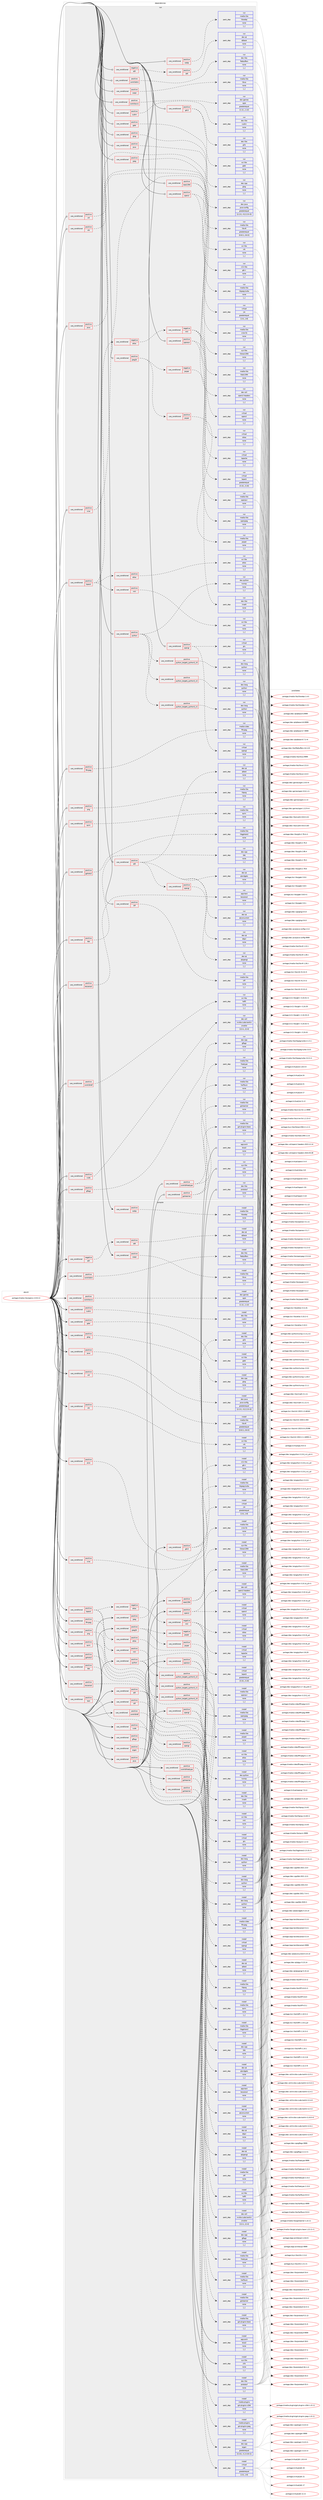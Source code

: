 digraph prolog {

# *************
# Graph options
# *************

newrank=true;
concentrate=true;
compound=true;
graph [rankdir=LR,fontname=Helvetica,fontsize=10,ranksep=1.5];#, ranksep=2.5, nodesep=0.2];
edge  [arrowhead=vee];
node  [fontname=Helvetica,fontsize=10];

# **********
# The ebuild
# **********

subgraph cluster_leftcol {
color=gray;
label=<<i>ebuild</i>>;
id [label="portage://media-libs/opencv-4.9.0-r2", color=red, width=4, href="../media-libs/opencv-4.9.0-r2.svg"];
}

# ****************
# The dependencies
# ****************

subgraph cluster_midcol {
color=gray;
label=<<i>dependencies</i>>;
subgraph cluster_compile {
fillcolor="#eeeeee";
style=filled;
label=<<i>compile</i>>;
subgraph cond210355 {
dependency813859 [label=<<TABLE BORDER="0" CELLBORDER="1" CELLSPACING="0" CELLPADDING="4"><TR><TD ROWSPAN="3" CELLPADDING="10">use_conditional</TD></TR><TR><TD>negative</TD></TR><TR><TD>qt5</TD></TR></TABLE>>, shape=none, color=red];
subgraph cond210356 {
dependency813860 [label=<<TABLE BORDER="0" CELLBORDER="1" CELLSPACING="0" CELLPADDING="4"><TR><TD ROWSPAN="3" CELLPADDING="10">use_conditional</TD></TR><TR><TD>positive</TD></TR><TR><TD>qt6</TD></TR></TABLE>>, shape=none, color=red];
subgraph pack597366 {
dependency813861 [label=<<TABLE BORDER="0" CELLBORDER="1" CELLSPACING="0" CELLPADDING="4" WIDTH="220"><TR><TD ROWSPAN="6" CELLPADDING="30">pack_dep</TD></TR><TR><TD WIDTH="110">install</TD></TR><TR><TD>dev-qt</TD></TR><TR><TD>qtbase</TD></TR><TR><TD>none</TD></TR><TR><TD>[,,]</TD></TR></TABLE>>, shape=none, color=blue];
}
dependency813860:e -> dependency813861:w [weight=20,style="dashed",arrowhead="vee"];
}
dependency813859:e -> dependency813860:w [weight=20,style="dashed",arrowhead="vee"];
}
id:e -> dependency813859:w [weight=20,style="solid",arrowhead="vee"];
subgraph cond210357 {
dependency813862 [label=<<TABLE BORDER="0" CELLBORDER="1" CELLSPACING="0" CELLPADDING="4"><TR><TD ROWSPAN="3" CELLPADDING="10">use_conditional</TD></TR><TR><TD>positive</TD></TR><TR><TD>contribdnn</TD></TR></TABLE>>, shape=none, color=red];
subgraph pack597367 {
dependency813863 [label=<<TABLE BORDER="0" CELLBORDER="1" CELLSPACING="0" CELLPADDING="4" WIDTH="220"><TR><TD ROWSPAN="6" CELLPADDING="30">pack_dep</TD></TR><TR><TD WIDTH="110">install</TD></TR><TR><TD>dev-libs</TD></TR><TR><TD>flatbuffers</TD></TR><TR><TD>none</TD></TR><TR><TD>[,,]</TD></TR></TABLE>>, shape=none, color=blue];
}
dependency813862:e -> dependency813863:w [weight=20,style="dashed",arrowhead="vee"];
}
id:e -> dependency813862:w [weight=20,style="solid",arrowhead="vee"];
subgraph cond210358 {
dependency813864 [label=<<TABLE BORDER="0" CELLBORDER="1" CELLSPACING="0" CELLPADDING="4"><TR><TD ROWSPAN="3" CELLPADDING="10">use_conditional</TD></TR><TR><TD>positive</TD></TR><TR><TD>contribfreetype</TD></TR></TABLE>>, shape=none, color=red];
subgraph pack597368 {
dependency813865 [label=<<TABLE BORDER="0" CELLBORDER="1" CELLSPACING="0" CELLPADDING="4" WIDTH="220"><TR><TD ROWSPAN="6" CELLPADDING="30">pack_dep</TD></TR><TR><TD WIDTH="110">install</TD></TR><TR><TD>media-libs</TD></TR><TR><TD>freetype</TD></TR><TR><TD>none</TD></TR><TR><TD>[,,]</TD></TR></TABLE>>, shape=none, color=blue];
}
dependency813864:e -> dependency813865:w [weight=20,style="dashed",arrowhead="vee"];
subgraph pack597369 {
dependency813866 [label=<<TABLE BORDER="0" CELLBORDER="1" CELLSPACING="0" CELLPADDING="4" WIDTH="220"><TR><TD ROWSPAN="6" CELLPADDING="30">pack_dep</TD></TR><TR><TD WIDTH="110">install</TD></TR><TR><TD>media-libs</TD></TR><TR><TD>harfbuzz</TD></TR><TR><TD>none</TD></TR><TR><TD>[,,]</TD></TR></TABLE>>, shape=none, color=blue];
}
dependency813864:e -> dependency813866:w [weight=20,style="dashed",arrowhead="vee"];
}
id:e -> dependency813864:w [weight=20,style="solid",arrowhead="vee"];
subgraph cond210359 {
dependency813867 [label=<<TABLE BORDER="0" CELLBORDER="1" CELLSPACING="0" CELLPADDING="4"><TR><TD ROWSPAN="3" CELLPADDING="10">use_conditional</TD></TR><TR><TD>positive</TD></TR><TR><TD>contribhdf</TD></TR></TABLE>>, shape=none, color=red];
subgraph pack597370 {
dependency813868 [label=<<TABLE BORDER="0" CELLBORDER="1" CELLSPACING="0" CELLPADDING="4" WIDTH="220"><TR><TD ROWSPAN="6" CELLPADDING="30">pack_dep</TD></TR><TR><TD WIDTH="110">install</TD></TR><TR><TD>sci-libs</TD></TR><TR><TD>hdf5</TD></TR><TR><TD>none</TD></TR><TR><TD>[,,]</TD></TR></TABLE>>, shape=none, color=blue];
}
dependency813867:e -> dependency813868:w [weight=20,style="dashed",arrowhead="vee"];
}
id:e -> dependency813867:w [weight=20,style="solid",arrowhead="vee"];
subgraph cond210360 {
dependency813869 [label=<<TABLE BORDER="0" CELLBORDER="1" CELLSPACING="0" CELLPADDING="4"><TR><TD ROWSPAN="3" CELLPADDING="10">use_conditional</TD></TR><TR><TD>positive</TD></TR><TR><TD>contribovis</TD></TR></TABLE>>, shape=none, color=red];
subgraph pack597371 {
dependency813870 [label=<<TABLE BORDER="0" CELLBORDER="1" CELLSPACING="0" CELLPADDING="4" WIDTH="220"><TR><TD ROWSPAN="6" CELLPADDING="30">pack_dep</TD></TR><TR><TD WIDTH="110">install</TD></TR><TR><TD>dev-games</TD></TR><TR><TD>ogre</TD></TR><TR><TD>greaterequal</TD></TR><TR><TD>[1.12,,,1.12]</TD></TR></TABLE>>, shape=none, color=blue];
}
dependency813869:e -> dependency813870:w [weight=20,style="dashed",arrowhead="vee"];
}
id:e -> dependency813869:w [weight=20,style="solid",arrowhead="vee"];
subgraph cond210361 {
dependency813871 [label=<<TABLE BORDER="0" CELLBORDER="1" CELLSPACING="0" CELLPADDING="4"><TR><TD ROWSPAN="3" CELLPADDING="10">use_conditional</TD></TR><TR><TD>positive</TD></TR><TR><TD>cuda</TD></TR></TABLE>>, shape=none, color=red];
subgraph pack597372 {
dependency813872 [label=<<TABLE BORDER="0" CELLBORDER="1" CELLSPACING="0" CELLPADDING="4" WIDTH="220"><TR><TD ROWSPAN="6" CELLPADDING="30">pack_dep</TD></TR><TR><TD WIDTH="110">install</TD></TR><TR><TD>dev-util</TD></TR><TR><TD>nvidia-cuda-toolkit</TD></TR><TR><TD>smaller</TD></TR><TR><TD>[12.4,,,12.4]</TD></TR></TABLE>>, shape=none, color=blue];
}
dependency813871:e -> dependency813872:w [weight=20,style="dashed",arrowhead="vee"];
}
id:e -> dependency813871:w [weight=20,style="solid",arrowhead="vee"];
subgraph cond210362 {
dependency813873 [label=<<TABLE BORDER="0" CELLBORDER="1" CELLSPACING="0" CELLPADDING="4"><TR><TD ROWSPAN="3" CELLPADDING="10">use_conditional</TD></TR><TR><TD>positive</TD></TR><TR><TD>cudnn</TD></TR></TABLE>>, shape=none, color=red];
subgraph pack597373 {
dependency813874 [label=<<TABLE BORDER="0" CELLBORDER="1" CELLSPACING="0" CELLPADDING="4" WIDTH="220"><TR><TD ROWSPAN="6" CELLPADDING="30">pack_dep</TD></TR><TR><TD WIDTH="110">install</TD></TR><TR><TD>dev-libs</TD></TR><TR><TD>cudnn</TD></TR><TR><TD>none</TD></TR><TR><TD>[,,]</TD></TR></TABLE>>, shape=none, color=blue];
}
dependency813873:e -> dependency813874:w [weight=20,style="dashed",arrowhead="vee"];
}
id:e -> dependency813873:w [weight=20,style="solid",arrowhead="vee"];
subgraph cond210363 {
dependency813875 [label=<<TABLE BORDER="0" CELLBORDER="1" CELLSPACING="0" CELLPADDING="4"><TR><TD ROWSPAN="3" CELLPADDING="10">use_conditional</TD></TR><TR><TD>positive</TD></TR><TR><TD>eigen</TD></TR></TABLE>>, shape=none, color=red];
subgraph pack597374 {
dependency813876 [label=<<TABLE BORDER="0" CELLBORDER="1" CELLSPACING="0" CELLPADDING="4" WIDTH="220"><TR><TD ROWSPAN="6" CELLPADDING="30">pack_dep</TD></TR><TR><TD WIDTH="110">install</TD></TR><TR><TD>dev-cpp</TD></TR><TR><TD>eigen</TD></TR><TR><TD>greaterequal</TD></TR><TR><TD>[3.3.8,,-r1,3.3.8-r1]</TD></TR></TABLE>>, shape=none, color=blue];
}
dependency813875:e -> dependency813876:w [weight=20,style="dashed",arrowhead="vee"];
}
id:e -> dependency813875:w [weight=20,style="solid",arrowhead="vee"];
subgraph cond210364 {
dependency813877 [label=<<TABLE BORDER="0" CELLBORDER="1" CELLSPACING="0" CELLPADDING="4"><TR><TD ROWSPAN="3" CELLPADDING="10">use_conditional</TD></TR><TR><TD>positive</TD></TR><TR><TD>ffmpeg</TD></TR></TABLE>>, shape=none, color=red];
subgraph pack597375 {
dependency813878 [label=<<TABLE BORDER="0" CELLBORDER="1" CELLSPACING="0" CELLPADDING="4" WIDTH="220"><TR><TD ROWSPAN="6" CELLPADDING="30">pack_dep</TD></TR><TR><TD WIDTH="110">install</TD></TR><TR><TD>media-video</TD></TR><TR><TD>ffmpeg</TD></TR><TR><TD>none</TD></TR><TR><TD>[,,]</TD></TR></TABLE>>, shape=none, color=blue];
}
dependency813877:e -> dependency813878:w [weight=20,style="dashed",arrowhead="vee"];
}
id:e -> dependency813877:w [weight=20,style="solid",arrowhead="vee"];
subgraph cond210365 {
dependency813879 [label=<<TABLE BORDER="0" CELLBORDER="1" CELLSPACING="0" CELLPADDING="4"><TR><TD ROWSPAN="3" CELLPADDING="10">use_conditional</TD></TR><TR><TD>positive</TD></TR><TR><TD>gdal</TD></TR></TABLE>>, shape=none, color=red];
subgraph pack597376 {
dependency813880 [label=<<TABLE BORDER="0" CELLBORDER="1" CELLSPACING="0" CELLPADDING="4" WIDTH="220"><TR><TD ROWSPAN="6" CELLPADDING="30">pack_dep</TD></TR><TR><TD WIDTH="110">install</TD></TR><TR><TD>sci-libs</TD></TR><TR><TD>gdal</TD></TR><TR><TD>none</TD></TR><TR><TD>[,,]</TD></TR></TABLE>>, shape=none, color=blue];
}
dependency813879:e -> dependency813880:w [weight=20,style="dashed",arrowhead="vee"];
}
id:e -> dependency813879:w [weight=20,style="solid",arrowhead="vee"];
subgraph cond210366 {
dependency813881 [label=<<TABLE BORDER="0" CELLBORDER="1" CELLSPACING="0" CELLPADDING="4"><TR><TD ROWSPAN="3" CELLPADDING="10">use_conditional</TD></TR><TR><TD>positive</TD></TR><TR><TD>gflags</TD></TR></TABLE>>, shape=none, color=red];
subgraph pack597377 {
dependency813882 [label=<<TABLE BORDER="0" CELLBORDER="1" CELLSPACING="0" CELLPADDING="4" WIDTH="220"><TR><TD ROWSPAN="6" CELLPADDING="30">pack_dep</TD></TR><TR><TD WIDTH="110">install</TD></TR><TR><TD>dev-cpp</TD></TR><TR><TD>gflags</TD></TR><TR><TD>none</TD></TR><TR><TD>[,,]</TD></TR></TABLE>>, shape=none, color=blue];
}
dependency813881:e -> dependency813882:w [weight=20,style="dashed",arrowhead="vee"];
}
id:e -> dependency813881:w [weight=20,style="solid",arrowhead="vee"];
subgraph cond210367 {
dependency813883 [label=<<TABLE BORDER="0" CELLBORDER="1" CELLSPACING="0" CELLPADDING="4"><TR><TD ROWSPAN="3" CELLPADDING="10">use_conditional</TD></TR><TR><TD>positive</TD></TR><TR><TD>glog</TD></TR></TABLE>>, shape=none, color=red];
subgraph pack597378 {
dependency813884 [label=<<TABLE BORDER="0" CELLBORDER="1" CELLSPACING="0" CELLPADDING="4" WIDTH="220"><TR><TD ROWSPAN="6" CELLPADDING="30">pack_dep</TD></TR><TR><TD WIDTH="110">install</TD></TR><TR><TD>dev-cpp</TD></TR><TR><TD>glog</TD></TR><TR><TD>none</TD></TR><TR><TD>[,,]</TD></TR></TABLE>>, shape=none, color=blue];
}
dependency813883:e -> dependency813884:w [weight=20,style="dashed",arrowhead="vee"];
}
id:e -> dependency813883:w [weight=20,style="solid",arrowhead="vee"];
subgraph cond210368 {
dependency813885 [label=<<TABLE BORDER="0" CELLBORDER="1" CELLSPACING="0" CELLPADDING="4"><TR><TD ROWSPAN="3" CELLPADDING="10">use_conditional</TD></TR><TR><TD>positive</TD></TR><TR><TD>gphoto2</TD></TR></TABLE>>, shape=none, color=red];
subgraph pack597379 {
dependency813886 [label=<<TABLE BORDER="0" CELLBORDER="1" CELLSPACING="0" CELLPADDING="4" WIDTH="220"><TR><TD ROWSPAN="6" CELLPADDING="30">pack_dep</TD></TR><TR><TD WIDTH="110">install</TD></TR><TR><TD>media-libs</TD></TR><TR><TD>libgphoto2</TD></TR><TR><TD>none</TD></TR><TR><TD>[,,]</TD></TR></TABLE>>, shape=none, color=blue];
}
dependency813885:e -> dependency813886:w [weight=20,style="dashed",arrowhead="vee"];
}
id:e -> dependency813885:w [weight=20,style="solid",arrowhead="vee"];
subgraph cond210369 {
dependency813887 [label=<<TABLE BORDER="0" CELLBORDER="1" CELLSPACING="0" CELLPADDING="4"><TR><TD ROWSPAN="3" CELLPADDING="10">use_conditional</TD></TR><TR><TD>positive</TD></TR><TR><TD>gstreamer</TD></TR></TABLE>>, shape=none, color=red];
subgraph pack597380 {
dependency813888 [label=<<TABLE BORDER="0" CELLBORDER="1" CELLSPACING="0" CELLPADDING="4" WIDTH="220"><TR><TD ROWSPAN="6" CELLPADDING="30">pack_dep</TD></TR><TR><TD WIDTH="110">install</TD></TR><TR><TD>media-libs</TD></TR><TR><TD>gstreamer</TD></TR><TR><TD>none</TD></TR><TR><TD>[,,]</TD></TR></TABLE>>, shape=none, color=blue];
}
dependency813887:e -> dependency813888:w [weight=20,style="dashed",arrowhead="vee"];
subgraph pack597381 {
dependency813889 [label=<<TABLE BORDER="0" CELLBORDER="1" CELLSPACING="0" CELLPADDING="4" WIDTH="220"><TR><TD ROWSPAN="6" CELLPADDING="30">pack_dep</TD></TR><TR><TD WIDTH="110">install</TD></TR><TR><TD>media-libs</TD></TR><TR><TD>gst-plugins-base</TD></TR><TR><TD>none</TD></TR><TR><TD>[,,]</TD></TR></TABLE>>, shape=none, color=blue];
}
dependency813887:e -> dependency813889:w [weight=20,style="dashed",arrowhead="vee"];
}
id:e -> dependency813887:w [weight=20,style="solid",arrowhead="vee"];
subgraph cond210370 {
dependency813890 [label=<<TABLE BORDER="0" CELLBORDER="1" CELLSPACING="0" CELLPADDING="4"><TR><TD ROWSPAN="3" CELLPADDING="10">use_conditional</TD></TR><TR><TD>positive</TD></TR><TR><TD>gtk3</TD></TR></TABLE>>, shape=none, color=red];
subgraph pack597382 {
dependency813891 [label=<<TABLE BORDER="0" CELLBORDER="1" CELLSPACING="0" CELLPADDING="4" WIDTH="220"><TR><TD ROWSPAN="6" CELLPADDING="30">pack_dep</TD></TR><TR><TD WIDTH="110">install</TD></TR><TR><TD>dev-libs</TD></TR><TR><TD>glib</TD></TR><TR><TD>none</TD></TR><TR><TD>[,,]</TD></TR></TABLE>>, shape=none, color=blue];
}
dependency813890:e -> dependency813891:w [weight=20,style="dashed",arrowhead="vee"];
subgraph pack597383 {
dependency813892 [label=<<TABLE BORDER="0" CELLBORDER="1" CELLSPACING="0" CELLPADDING="4" WIDTH="220"><TR><TD ROWSPAN="6" CELLPADDING="30">pack_dep</TD></TR><TR><TD WIDTH="110">install</TD></TR><TR><TD>x11-libs</TD></TR><TR><TD>gtk+</TD></TR><TR><TD>none</TD></TR><TR><TD>[,,]</TD></TR></TABLE>>, shape=none, color=blue];
}
dependency813890:e -> dependency813892:w [weight=20,style="dashed",arrowhead="vee"];
}
id:e -> dependency813890:w [weight=20,style="solid",arrowhead="vee"];
subgraph cond210371 {
dependency813893 [label=<<TABLE BORDER="0" CELLBORDER="1" CELLSPACING="0" CELLPADDING="4"><TR><TD ROWSPAN="3" CELLPADDING="10">use_conditional</TD></TR><TR><TD>positive</TD></TR><TR><TD>ieee1394</TD></TR></TABLE>>, shape=none, color=red];
subgraph pack597384 {
dependency813894 [label=<<TABLE BORDER="0" CELLBORDER="1" CELLSPACING="0" CELLPADDING="4" WIDTH="220"><TR><TD ROWSPAN="6" CELLPADDING="30">pack_dep</TD></TR><TR><TD WIDTH="110">install</TD></TR><TR><TD>media-libs</TD></TR><TR><TD>libdc1394</TD></TR><TR><TD>none</TD></TR><TR><TD>[,,]</TD></TR></TABLE>>, shape=none, color=blue];
}
dependency813893:e -> dependency813894:w [weight=20,style="dashed",arrowhead="vee"];
subgraph pack597385 {
dependency813895 [label=<<TABLE BORDER="0" CELLBORDER="1" CELLSPACING="0" CELLPADDING="4" WIDTH="220"><TR><TD ROWSPAN="6" CELLPADDING="30">pack_dep</TD></TR><TR><TD WIDTH="110">install</TD></TR><TR><TD>sys-libs</TD></TR><TR><TD>libraw1394</TD></TR><TR><TD>none</TD></TR><TR><TD>[,,]</TD></TR></TABLE>>, shape=none, color=blue];
}
dependency813893:e -> dependency813895:w [weight=20,style="dashed",arrowhead="vee"];
}
id:e -> dependency813893:w [weight=20,style="solid",arrowhead="vee"];
subgraph cond210372 {
dependency813896 [label=<<TABLE BORDER="0" CELLBORDER="1" CELLSPACING="0" CELLPADDING="4"><TR><TD ROWSPAN="3" CELLPADDING="10">use_conditional</TD></TR><TR><TD>positive</TD></TR><TR><TD>java</TD></TR></TABLE>>, shape=none, color=red];
subgraph pack597386 {
dependency813897 [label=<<TABLE BORDER="0" CELLBORDER="1" CELLSPACING="0" CELLPADDING="4" WIDTH="220"><TR><TD ROWSPAN="6" CELLPADDING="30">pack_dep</TD></TR><TR><TD WIDTH="110">install</TD></TR><TR><TD>dev-java</TD></TR><TR><TD>java-config</TD></TR><TR><TD>greaterequal</TD></TR><TR><TD>[2.2.0,,-r3,2.2.0-r3]</TD></TR></TABLE>>, shape=none, color=blue];
}
dependency813896:e -> dependency813897:w [weight=20,style="dashed",arrowhead="vee"];
}
id:e -> dependency813896:w [weight=20,style="solid",arrowhead="vee"];
subgraph cond210373 {
dependency813898 [label=<<TABLE BORDER="0" CELLBORDER="1" CELLSPACING="0" CELLPADDING="4"><TR><TD ROWSPAN="3" CELLPADDING="10">use_conditional</TD></TR><TR><TD>positive</TD></TR><TR><TD>java</TD></TR></TABLE>>, shape=none, color=red];
subgraph pack597387 {
dependency813899 [label=<<TABLE BORDER="0" CELLBORDER="1" CELLSPACING="0" CELLPADDING="4" WIDTH="220"><TR><TD ROWSPAN="6" CELLPADDING="30">pack_dep</TD></TR><TR><TD WIDTH="110">install</TD></TR><TR><TD>virtual</TD></TR><TR><TD>jdk</TD></TR><TR><TD>greaterequal</TD></TR><TR><TD>[1.8,,,1.8]</TD></TR></TABLE>>, shape=none, color=blue];
}
dependency813898:e -> dependency813899:w [weight=20,style="dashed",arrowhead="vee"];
}
id:e -> dependency813898:w [weight=20,style="solid",arrowhead="vee"];
subgraph cond210374 {
dependency813900 [label=<<TABLE BORDER="0" CELLBORDER="1" CELLSPACING="0" CELLPADDING="4"><TR><TD ROWSPAN="3" CELLPADDING="10">use_conditional</TD></TR><TR><TD>positive</TD></TR><TR><TD>java</TD></TR></TABLE>>, shape=none, color=red];
subgraph pack597388 {
dependency813901 [label=<<TABLE BORDER="0" CELLBORDER="1" CELLSPACING="0" CELLPADDING="4" WIDTH="220"><TR><TD ROWSPAN="6" CELLPADDING="30">pack_dep</TD></TR><TR><TD WIDTH="110">install</TD></TR><TR><TD>virtual</TD></TR><TR><TD>jre</TD></TR><TR><TD>greaterequal</TD></TR><TR><TD>[1.8,,,1.8]</TD></TR></TABLE>>, shape=none, color=blue];
}
dependency813900:e -> dependency813901:w [weight=20,style="dashed",arrowhead="vee"];
}
id:e -> dependency813900:w [weight=20,style="solid",arrowhead="vee"];
subgraph cond210375 {
dependency813902 [label=<<TABLE BORDER="0" CELLBORDER="1" CELLSPACING="0" CELLPADDING="4"><TR><TD ROWSPAN="3" CELLPADDING="10">use_conditional</TD></TR><TR><TD>positive</TD></TR><TR><TD>jpeg</TD></TR></TABLE>>, shape=none, color=red];
subgraph pack597389 {
dependency813903 [label=<<TABLE BORDER="0" CELLBORDER="1" CELLSPACING="0" CELLPADDING="4" WIDTH="220"><TR><TD ROWSPAN="6" CELLPADDING="30">pack_dep</TD></TR><TR><TD WIDTH="110">install</TD></TR><TR><TD>media-libs</TD></TR><TR><TD>libjpeg-turbo</TD></TR><TR><TD>none</TD></TR><TR><TD>[,,]</TD></TR></TABLE>>, shape=none, color=blue];
}
dependency813902:e -> dependency813903:w [weight=20,style="dashed",arrowhead="vee"];
}
id:e -> dependency813902:w [weight=20,style="solid",arrowhead="vee"];
subgraph cond210376 {
dependency813904 [label=<<TABLE BORDER="0" CELLBORDER="1" CELLSPACING="0" CELLPADDING="4"><TR><TD ROWSPAN="3" CELLPADDING="10">use_conditional</TD></TR><TR><TD>positive</TD></TR><TR><TD>jpeg2k</TD></TR></TABLE>>, shape=none, color=red];
subgraph cond210377 {
dependency813905 [label=<<TABLE BORDER="0" CELLBORDER="1" CELLSPACING="0" CELLPADDING="4"><TR><TD ROWSPAN="3" CELLPADDING="10">use_conditional</TD></TR><TR><TD>positive</TD></TR><TR><TD>jasper</TD></TR></TABLE>>, shape=none, color=red];
subgraph pack597390 {
dependency813906 [label=<<TABLE BORDER="0" CELLBORDER="1" CELLSPACING="0" CELLPADDING="4" WIDTH="220"><TR><TD ROWSPAN="6" CELLPADDING="30">pack_dep</TD></TR><TR><TD WIDTH="110">install</TD></TR><TR><TD>media-libs</TD></TR><TR><TD>jasper</TD></TR><TR><TD>none</TD></TR><TR><TD>[,,]</TD></TR></TABLE>>, shape=none, color=blue];
}
dependency813905:e -> dependency813906:w [weight=20,style="dashed",arrowhead="vee"];
}
dependency813904:e -> dependency813905:w [weight=20,style="dashed",arrowhead="vee"];
subgraph cond210378 {
dependency813907 [label=<<TABLE BORDER="0" CELLBORDER="1" CELLSPACING="0" CELLPADDING="4"><TR><TD ROWSPAN="3" CELLPADDING="10">use_conditional</TD></TR><TR><TD>negative</TD></TR><TR><TD>jasper</TD></TR></TABLE>>, shape=none, color=red];
subgraph pack597391 {
dependency813908 [label=<<TABLE BORDER="0" CELLBORDER="1" CELLSPACING="0" CELLPADDING="4" WIDTH="220"><TR><TD ROWSPAN="6" CELLPADDING="30">pack_dep</TD></TR><TR><TD WIDTH="110">install</TD></TR><TR><TD>media-libs</TD></TR><TR><TD>openjpeg</TD></TR><TR><TD>none</TD></TR><TR><TD>[,,]</TD></TR></TABLE>>, shape=none, color=blue];
}
dependency813907:e -> dependency813908:w [weight=20,style="dashed",arrowhead="vee"];
}
dependency813904:e -> dependency813907:w [weight=20,style="dashed",arrowhead="vee"];
}
id:e -> dependency813904:w [weight=20,style="solid",arrowhead="vee"];
subgraph cond210379 {
dependency813909 [label=<<TABLE BORDER="0" CELLBORDER="1" CELLSPACING="0" CELLPADDING="4"><TR><TD ROWSPAN="3" CELLPADDING="10">use_conditional</TD></TR><TR><TD>positive</TD></TR><TR><TD>lapack</TD></TR></TABLE>>, shape=none, color=red];
subgraph cond210380 {
dependency813910 [label=<<TABLE BORDER="0" CELLBORDER="1" CELLSPACING="0" CELLPADDING="4"><TR><TD ROWSPAN="3" CELLPADDING="10">use_conditional</TD></TR><TR><TD>positive</TD></TR><TR><TD>atlas</TD></TR></TABLE>>, shape=none, color=red];
subgraph pack597392 {
dependency813911 [label=<<TABLE BORDER="0" CELLBORDER="1" CELLSPACING="0" CELLPADDING="4" WIDTH="220"><TR><TD ROWSPAN="6" CELLPADDING="30">pack_dep</TD></TR><TR><TD WIDTH="110">install</TD></TR><TR><TD>sci-libs</TD></TR><TR><TD>atlas</TD></TR><TR><TD>none</TD></TR><TR><TD>[,,]</TD></TR></TABLE>>, shape=none, color=blue];
}
dependency813910:e -> dependency813911:w [weight=20,style="dashed",arrowhead="vee"];
}
dependency813909:e -> dependency813910:w [weight=20,style="dashed",arrowhead="vee"];
subgraph cond210381 {
dependency813912 [label=<<TABLE BORDER="0" CELLBORDER="1" CELLSPACING="0" CELLPADDING="4"><TR><TD ROWSPAN="3" CELLPADDING="10">use_conditional</TD></TR><TR><TD>positive</TD></TR><TR><TD>mkl</TD></TR></TABLE>>, shape=none, color=red];
subgraph pack597393 {
dependency813913 [label=<<TABLE BORDER="0" CELLBORDER="1" CELLSPACING="0" CELLPADDING="4" WIDTH="220"><TR><TD ROWSPAN="6" CELLPADDING="30">pack_dep</TD></TR><TR><TD WIDTH="110">install</TD></TR><TR><TD>sci-libs</TD></TR><TR><TD>mkl</TD></TR><TR><TD>none</TD></TR><TR><TD>[,,]</TD></TR></TABLE>>, shape=none, color=blue];
}
dependency813912:e -> dependency813913:w [weight=20,style="dashed",arrowhead="vee"];
}
dependency813909:e -> dependency813912:w [weight=20,style="dashed",arrowhead="vee"];
subgraph cond210382 {
dependency813914 [label=<<TABLE BORDER="0" CELLBORDER="1" CELLSPACING="0" CELLPADDING="4"><TR><TD ROWSPAN="3" CELLPADDING="10">use_conditional</TD></TR><TR><TD>negative</TD></TR><TR><TD>atlas</TD></TR></TABLE>>, shape=none, color=red];
subgraph cond210383 {
dependency813915 [label=<<TABLE BORDER="0" CELLBORDER="1" CELLSPACING="0" CELLPADDING="4"><TR><TD ROWSPAN="3" CELLPADDING="10">use_conditional</TD></TR><TR><TD>negative</TD></TR><TR><TD>mkl</TD></TR></TABLE>>, shape=none, color=red];
subgraph pack597394 {
dependency813916 [label=<<TABLE BORDER="0" CELLBORDER="1" CELLSPACING="0" CELLPADDING="4" WIDTH="220"><TR><TD ROWSPAN="6" CELLPADDING="30">pack_dep</TD></TR><TR><TD WIDTH="110">install</TD></TR><TR><TD>virtual</TD></TR><TR><TD>cblas</TD></TR><TR><TD>none</TD></TR><TR><TD>[,,]</TD></TR></TABLE>>, shape=none, color=blue];
}
dependency813915:e -> dependency813916:w [weight=20,style="dashed",arrowhead="vee"];
subgraph pack597395 {
dependency813917 [label=<<TABLE BORDER="0" CELLBORDER="1" CELLSPACING="0" CELLPADDING="4" WIDTH="220"><TR><TD ROWSPAN="6" CELLPADDING="30">pack_dep</TD></TR><TR><TD WIDTH="110">install</TD></TR><TR><TD>virtual</TD></TR><TR><TD>lapack</TD></TR><TR><TD>greaterequal</TD></TR><TR><TD>[3.10,,,3.10]</TD></TR></TABLE>>, shape=none, color=blue];
}
dependency813915:e -> dependency813917:w [weight=20,style="dashed",arrowhead="vee"];
subgraph pack597396 {
dependency813918 [label=<<TABLE BORDER="0" CELLBORDER="1" CELLSPACING="0" CELLPADDING="4" WIDTH="220"><TR><TD ROWSPAN="6" CELLPADDING="30">pack_dep</TD></TR><TR><TD WIDTH="110">install</TD></TR><TR><TD>virtual</TD></TR><TR><TD>lapacke</TD></TR><TR><TD>none</TD></TR><TR><TD>[,,]</TD></TR></TABLE>>, shape=none, color=blue];
}
dependency813915:e -> dependency813918:w [weight=20,style="dashed",arrowhead="vee"];
}
dependency813914:e -> dependency813915:w [weight=20,style="dashed",arrowhead="vee"];
}
dependency813909:e -> dependency813914:w [weight=20,style="dashed",arrowhead="vee"];
}
id:e -> dependency813909:w [weight=20,style="solid",arrowhead="vee"];
subgraph cond210384 {
dependency813919 [label=<<TABLE BORDER="0" CELLBORDER="1" CELLSPACING="0" CELLPADDING="4"><TR><TD ROWSPAN="3" CELLPADDING="10">use_conditional</TD></TR><TR><TD>positive</TD></TR><TR><TD>opencl</TD></TR></TABLE>>, shape=none, color=red];
subgraph pack597397 {
dependency813920 [label=<<TABLE BORDER="0" CELLBORDER="1" CELLSPACING="0" CELLPADDING="4" WIDTH="220"><TR><TD ROWSPAN="6" CELLPADDING="30">pack_dep</TD></TR><TR><TD WIDTH="110">install</TD></TR><TR><TD>virtual</TD></TR><TR><TD>opencl</TD></TR><TR><TD>none</TD></TR><TR><TD>[,,]</TD></TR></TABLE>>, shape=none, color=blue];
}
dependency813919:e -> dependency813920:w [weight=20,style="dashed",arrowhead="vee"];
subgraph pack597398 {
dependency813921 [label=<<TABLE BORDER="0" CELLBORDER="1" CELLSPACING="0" CELLPADDING="4" WIDTH="220"><TR><TD ROWSPAN="6" CELLPADDING="30">pack_dep</TD></TR><TR><TD WIDTH="110">install</TD></TR><TR><TD>dev-util</TD></TR><TR><TD>opencl-headers</TD></TR><TR><TD>none</TD></TR><TR><TD>[,,]</TD></TR></TABLE>>, shape=none, color=blue];
}
dependency813919:e -> dependency813921:w [weight=20,style="dashed",arrowhead="vee"];
}
id:e -> dependency813919:w [weight=20,style="solid",arrowhead="vee"];
subgraph cond210385 {
dependency813922 [label=<<TABLE BORDER="0" CELLBORDER="1" CELLSPACING="0" CELLPADDING="4"><TR><TD ROWSPAN="3" CELLPADDING="10">use_conditional</TD></TR><TR><TD>positive</TD></TR><TR><TD>openexr</TD></TR></TABLE>>, shape=none, color=red];
subgraph pack597399 {
dependency813923 [label=<<TABLE BORDER="0" CELLBORDER="1" CELLSPACING="0" CELLPADDING="4" WIDTH="220"><TR><TD ROWSPAN="6" CELLPADDING="30">pack_dep</TD></TR><TR><TD WIDTH="110">install</TD></TR><TR><TD>dev-libs</TD></TR><TR><TD>imath</TD></TR><TR><TD>none</TD></TR><TR><TD>[,,]</TD></TR></TABLE>>, shape=none, color=blue];
}
dependency813922:e -> dependency813923:w [weight=20,style="dashed",arrowhead="vee"];
subgraph pack597400 {
dependency813924 [label=<<TABLE BORDER="0" CELLBORDER="1" CELLSPACING="0" CELLPADDING="4" WIDTH="220"><TR><TD ROWSPAN="6" CELLPADDING="30">pack_dep</TD></TR><TR><TD WIDTH="110">install</TD></TR><TR><TD>media-libs</TD></TR><TR><TD>openexr</TD></TR><TR><TD>none</TD></TR><TR><TD>[,,]</TD></TR></TABLE>>, shape=none, color=blue];
}
dependency813922:e -> dependency813924:w [weight=20,style="dashed",arrowhead="vee"];
}
id:e -> dependency813922:w [weight=20,style="solid",arrowhead="vee"];
subgraph cond210386 {
dependency813925 [label=<<TABLE BORDER="0" CELLBORDER="1" CELLSPACING="0" CELLPADDING="4"><TR><TD ROWSPAN="3" CELLPADDING="10">use_conditional</TD></TR><TR><TD>positive</TD></TR><TR><TD>opengl</TD></TR></TABLE>>, shape=none, color=red];
subgraph pack597401 {
dependency813926 [label=<<TABLE BORDER="0" CELLBORDER="1" CELLSPACING="0" CELLPADDING="4" WIDTH="220"><TR><TD ROWSPAN="6" CELLPADDING="30">pack_dep</TD></TR><TR><TD WIDTH="110">install</TD></TR><TR><TD>virtual</TD></TR><TR><TD>opengl</TD></TR><TR><TD>none</TD></TR><TR><TD>[,,]</TD></TR></TABLE>>, shape=none, color=blue];
}
dependency813925:e -> dependency813926:w [weight=20,style="dashed",arrowhead="vee"];
subgraph pack597402 {
dependency813927 [label=<<TABLE BORDER="0" CELLBORDER="1" CELLSPACING="0" CELLPADDING="4" WIDTH="220"><TR><TD ROWSPAN="6" CELLPADDING="30">pack_dep</TD></TR><TR><TD WIDTH="110">install</TD></TR><TR><TD>virtual</TD></TR><TR><TD>glu</TD></TR><TR><TD>none</TD></TR><TR><TD>[,,]</TD></TR></TABLE>>, shape=none, color=blue];
}
dependency813925:e -> dependency813927:w [weight=20,style="dashed",arrowhead="vee"];
}
id:e -> dependency813925:w [weight=20,style="solid",arrowhead="vee"];
subgraph cond210387 {
dependency813928 [label=<<TABLE BORDER="0" CELLBORDER="1" CELLSPACING="0" CELLPADDING="4"><TR><TD ROWSPAN="3" CELLPADDING="10">use_conditional</TD></TR><TR><TD>positive</TD></TR><TR><TD>png</TD></TR></TABLE>>, shape=none, color=red];
subgraph pack597403 {
dependency813929 [label=<<TABLE BORDER="0" CELLBORDER="1" CELLSPACING="0" CELLPADDING="4" WIDTH="220"><TR><TD ROWSPAN="6" CELLPADDING="30">pack_dep</TD></TR><TR><TD WIDTH="110">install</TD></TR><TR><TD>media-libs</TD></TR><TR><TD>libpng</TD></TR><TR><TD>none</TD></TR><TR><TD>[,,]</TD></TR></TABLE>>, shape=none, color=blue];
}
dependency813928:e -> dependency813929:w [weight=20,style="dashed",arrowhead="vee"];
}
id:e -> dependency813928:w [weight=20,style="solid",arrowhead="vee"];
subgraph cond210388 {
dependency813930 [label=<<TABLE BORDER="0" CELLBORDER="1" CELLSPACING="0" CELLPADDING="4"><TR><TD ROWSPAN="3" CELLPADDING="10">use_conditional</TD></TR><TR><TD>positive</TD></TR><TR><TD>python</TD></TR></TABLE>>, shape=none, color=red];
subgraph cond210389 {
dependency813931 [label=<<TABLE BORDER="0" CELLBORDER="1" CELLSPACING="0" CELLPADDING="4"><TR><TD ROWSPAN="3" CELLPADDING="10">use_conditional</TD></TR><TR><TD>positive</TD></TR><TR><TD>python_targets_python3_10</TD></TR></TABLE>>, shape=none, color=red];
subgraph pack597404 {
dependency813932 [label=<<TABLE BORDER="0" CELLBORDER="1" CELLSPACING="0" CELLPADDING="4" WIDTH="220"><TR><TD ROWSPAN="6" CELLPADDING="30">pack_dep</TD></TR><TR><TD WIDTH="110">install</TD></TR><TR><TD>dev-lang</TD></TR><TR><TD>python</TD></TR><TR><TD>none</TD></TR><TR><TD>[,,]</TD></TR></TABLE>>, shape=none, color=blue];
}
dependency813931:e -> dependency813932:w [weight=20,style="dashed",arrowhead="vee"];
}
dependency813930:e -> dependency813931:w [weight=20,style="dashed",arrowhead="vee"];
subgraph cond210390 {
dependency813933 [label=<<TABLE BORDER="0" CELLBORDER="1" CELLSPACING="0" CELLPADDING="4"><TR><TD ROWSPAN="3" CELLPADDING="10">use_conditional</TD></TR><TR><TD>positive</TD></TR><TR><TD>python_targets_python3_11</TD></TR></TABLE>>, shape=none, color=red];
subgraph pack597405 {
dependency813934 [label=<<TABLE BORDER="0" CELLBORDER="1" CELLSPACING="0" CELLPADDING="4" WIDTH="220"><TR><TD ROWSPAN="6" CELLPADDING="30">pack_dep</TD></TR><TR><TD WIDTH="110">install</TD></TR><TR><TD>dev-lang</TD></TR><TR><TD>python</TD></TR><TR><TD>none</TD></TR><TR><TD>[,,]</TD></TR></TABLE>>, shape=none, color=blue];
}
dependency813933:e -> dependency813934:w [weight=20,style="dashed",arrowhead="vee"];
}
dependency813930:e -> dependency813933:w [weight=20,style="dashed",arrowhead="vee"];
subgraph cond210391 {
dependency813935 [label=<<TABLE BORDER="0" CELLBORDER="1" CELLSPACING="0" CELLPADDING="4"><TR><TD ROWSPAN="3" CELLPADDING="10">use_conditional</TD></TR><TR><TD>positive</TD></TR><TR><TD>python_targets_python3_12</TD></TR></TABLE>>, shape=none, color=red];
subgraph pack597406 {
dependency813936 [label=<<TABLE BORDER="0" CELLBORDER="1" CELLSPACING="0" CELLPADDING="4" WIDTH="220"><TR><TD ROWSPAN="6" CELLPADDING="30">pack_dep</TD></TR><TR><TD WIDTH="110">install</TD></TR><TR><TD>dev-lang</TD></TR><TR><TD>python</TD></TR><TR><TD>none</TD></TR><TR><TD>[,,]</TD></TR></TABLE>>, shape=none, color=blue];
}
dependency813935:e -> dependency813936:w [weight=20,style="dashed",arrowhead="vee"];
}
dependency813930:e -> dependency813935:w [weight=20,style="dashed",arrowhead="vee"];
subgraph pack597407 {
dependency813937 [label=<<TABLE BORDER="0" CELLBORDER="1" CELLSPACING="0" CELLPADDING="4" WIDTH="220"><TR><TD ROWSPAN="6" CELLPADDING="30">pack_dep</TD></TR><TR><TD WIDTH="110">install</TD></TR><TR><TD>dev-python</TD></TR><TR><TD>numpy</TD></TR><TR><TD>none</TD></TR><TR><TD>[,,]</TD></TR></TABLE>>, shape=none, color=blue];
}
dependency813930:e -> dependency813937:w [weight=20,style="dashed",arrowhead="vee"];
}
id:e -> dependency813930:w [weight=20,style="solid",arrowhead="vee"];
subgraph cond210392 {
dependency813938 [label=<<TABLE BORDER="0" CELLBORDER="1" CELLSPACING="0" CELLPADDING="4"><TR><TD ROWSPAN="3" CELLPADDING="10">use_conditional</TD></TR><TR><TD>positive</TD></TR><TR><TD>qt5</TD></TR></TABLE>>, shape=none, color=red];
subgraph pack597408 {
dependency813939 [label=<<TABLE BORDER="0" CELLBORDER="1" CELLSPACING="0" CELLPADDING="4" WIDTH="220"><TR><TD ROWSPAN="6" CELLPADDING="30">pack_dep</TD></TR><TR><TD WIDTH="110">install</TD></TR><TR><TD>dev-qt</TD></TR><TR><TD>qtgui</TD></TR><TR><TD>none</TD></TR><TR><TD>[,,]</TD></TR></TABLE>>, shape=none, color=blue];
}
dependency813938:e -> dependency813939:w [weight=20,style="dashed",arrowhead="vee"];
subgraph pack597409 {
dependency813940 [label=<<TABLE BORDER="0" CELLBORDER="1" CELLSPACING="0" CELLPADDING="4" WIDTH="220"><TR><TD ROWSPAN="6" CELLPADDING="30">pack_dep</TD></TR><TR><TD WIDTH="110">install</TD></TR><TR><TD>dev-qt</TD></TR><TR><TD>qtwidgets</TD></TR><TR><TD>none</TD></TR><TR><TD>[,,]</TD></TR></TABLE>>, shape=none, color=blue];
}
dependency813938:e -> dependency813940:w [weight=20,style="dashed",arrowhead="vee"];
subgraph pack597410 {
dependency813941 [label=<<TABLE BORDER="0" CELLBORDER="1" CELLSPACING="0" CELLPADDING="4" WIDTH="220"><TR><TD ROWSPAN="6" CELLPADDING="30">pack_dep</TD></TR><TR><TD WIDTH="110">install</TD></TR><TR><TD>dev-qt</TD></TR><TR><TD>qttest</TD></TR><TR><TD>none</TD></TR><TR><TD>[,,]</TD></TR></TABLE>>, shape=none, color=blue];
}
dependency813938:e -> dependency813941:w [weight=20,style="dashed",arrowhead="vee"];
subgraph pack597411 {
dependency813942 [label=<<TABLE BORDER="0" CELLBORDER="1" CELLSPACING="0" CELLPADDING="4" WIDTH="220"><TR><TD ROWSPAN="6" CELLPADDING="30">pack_dep</TD></TR><TR><TD WIDTH="110">install</TD></TR><TR><TD>dev-qt</TD></TR><TR><TD>qtconcurrent</TD></TR><TR><TD>none</TD></TR><TR><TD>[,,]</TD></TR></TABLE>>, shape=none, color=blue];
}
dependency813938:e -> dependency813942:w [weight=20,style="dashed",arrowhead="vee"];
subgraph cond210393 {
dependency813943 [label=<<TABLE BORDER="0" CELLBORDER="1" CELLSPACING="0" CELLPADDING="4"><TR><TD ROWSPAN="3" CELLPADDING="10">use_conditional</TD></TR><TR><TD>positive</TD></TR><TR><TD>opengl</TD></TR></TABLE>>, shape=none, color=red];
subgraph pack597412 {
dependency813944 [label=<<TABLE BORDER="0" CELLBORDER="1" CELLSPACING="0" CELLPADDING="4" WIDTH="220"><TR><TD ROWSPAN="6" CELLPADDING="30">pack_dep</TD></TR><TR><TD WIDTH="110">install</TD></TR><TR><TD>dev-qt</TD></TR><TR><TD>qtopengl</TD></TR><TR><TD>none</TD></TR><TR><TD>[,,]</TD></TR></TABLE>>, shape=none, color=blue];
}
dependency813943:e -> dependency813944:w [weight=20,style="dashed",arrowhead="vee"];
}
dependency813938:e -> dependency813943:w [weight=20,style="dashed",arrowhead="vee"];
}
id:e -> dependency813938:w [weight=20,style="solid",arrowhead="vee"];
subgraph cond210394 {
dependency813945 [label=<<TABLE BORDER="0" CELLBORDER="1" CELLSPACING="0" CELLPADDING="4"><TR><TD ROWSPAN="3" CELLPADDING="10">use_conditional</TD></TR><TR><TD>positive</TD></TR><TR><TD>quirc</TD></TR></TABLE>>, shape=none, color=red];
subgraph pack597413 {
dependency813946 [label=<<TABLE BORDER="0" CELLBORDER="1" CELLSPACING="0" CELLPADDING="4" WIDTH="220"><TR><TD ROWSPAN="6" CELLPADDING="30">pack_dep</TD></TR><TR><TD WIDTH="110">install</TD></TR><TR><TD>media-libs</TD></TR><TR><TD>quirc</TD></TR><TR><TD>none</TD></TR><TR><TD>[,,]</TD></TR></TABLE>>, shape=none, color=blue];
}
dependency813945:e -> dependency813946:w [weight=20,style="dashed",arrowhead="vee"];
}
id:e -> dependency813945:w [weight=20,style="solid",arrowhead="vee"];
subgraph cond210395 {
dependency813947 [label=<<TABLE BORDER="0" CELLBORDER="1" CELLSPACING="0" CELLPADDING="4"><TR><TD ROWSPAN="3" CELLPADDING="10">use_conditional</TD></TR><TR><TD>positive</TD></TR><TR><TD>tbb</TD></TR></TABLE>>, shape=none, color=red];
subgraph pack597414 {
dependency813948 [label=<<TABLE BORDER="0" CELLBORDER="1" CELLSPACING="0" CELLPADDING="4" WIDTH="220"><TR><TD ROWSPAN="6" CELLPADDING="30">pack_dep</TD></TR><TR><TD WIDTH="110">install</TD></TR><TR><TD>dev-cpp</TD></TR><TR><TD>tbb</TD></TR><TR><TD>none</TD></TR><TR><TD>[,,]</TD></TR></TABLE>>, shape=none, color=blue];
}
dependency813947:e -> dependency813948:w [weight=20,style="dashed",arrowhead="vee"];
}
id:e -> dependency813947:w [weight=20,style="solid",arrowhead="vee"];
subgraph cond210396 {
dependency813949 [label=<<TABLE BORDER="0" CELLBORDER="1" CELLSPACING="0" CELLPADDING="4"><TR><TD ROWSPAN="3" CELLPADDING="10">use_conditional</TD></TR><TR><TD>positive</TD></TR><TR><TD>tesseract</TD></TR></TABLE>>, shape=none, color=red];
subgraph pack597415 {
dependency813950 [label=<<TABLE BORDER="0" CELLBORDER="1" CELLSPACING="0" CELLPADDING="4" WIDTH="220"><TR><TD ROWSPAN="6" CELLPADDING="30">pack_dep</TD></TR><TR><TD WIDTH="110">install</TD></TR><TR><TD>app-text</TD></TR><TR><TD>tesseract</TD></TR><TR><TD>none</TD></TR><TR><TD>[,,]</TD></TR></TABLE>>, shape=none, color=blue];
}
dependency813949:e -> dependency813950:w [weight=20,style="dashed",arrowhead="vee"];
}
id:e -> dependency813949:w [weight=20,style="solid",arrowhead="vee"];
subgraph cond210397 {
dependency813951 [label=<<TABLE BORDER="0" CELLBORDER="1" CELLSPACING="0" CELLPADDING="4"><TR><TD ROWSPAN="3" CELLPADDING="10">use_conditional</TD></TR><TR><TD>positive</TD></TR><TR><TD>test</TD></TR></TABLE>>, shape=none, color=red];
subgraph cond210398 {
dependency813952 [label=<<TABLE BORDER="0" CELLBORDER="1" CELLSPACING="0" CELLPADDING="4"><TR><TD ROWSPAN="3" CELLPADDING="10">use_conditional</TD></TR><TR><TD>positive</TD></TR><TR><TD>gstreamer</TD></TR></TABLE>>, shape=none, color=red];
subgraph pack597416 {
dependency813953 [label=<<TABLE BORDER="0" CELLBORDER="1" CELLSPACING="0" CELLPADDING="4" WIDTH="220"><TR><TD ROWSPAN="6" CELLPADDING="30">pack_dep</TD></TR><TR><TD WIDTH="110">install</TD></TR><TR><TD>media-plugins</TD></TR><TR><TD>gst-plugins-jpeg</TD></TR><TR><TD>none</TD></TR><TR><TD>[,,]</TD></TR></TABLE>>, shape=none, color=blue];
}
dependency813952:e -> dependency813953:w [weight=20,style="dashed",arrowhead="vee"];
subgraph pack597417 {
dependency813954 [label=<<TABLE BORDER="0" CELLBORDER="1" CELLSPACING="0" CELLPADDING="4" WIDTH="220"><TR><TD ROWSPAN="6" CELLPADDING="30">pack_dep</TD></TR><TR><TD WIDTH="110">install</TD></TR><TR><TD>media-plugins</TD></TR><TR><TD>gst-plugins-x264</TD></TR><TR><TD>none</TD></TR><TR><TD>[,,]</TD></TR></TABLE>>, shape=none, color=blue];
}
dependency813952:e -> dependency813954:w [weight=20,style="dashed",arrowhead="vee"];
}
dependency813951:e -> dependency813952:w [weight=20,style="dashed",arrowhead="vee"];
}
id:e -> dependency813951:w [weight=20,style="solid",arrowhead="vee"];
subgraph cond210399 {
dependency813955 [label=<<TABLE BORDER="0" CELLBORDER="1" CELLSPACING="0" CELLPADDING="4"><TR><TD ROWSPAN="3" CELLPADDING="10">use_conditional</TD></TR><TR><TD>positive</TD></TR><TR><TD>tiff</TD></TR></TABLE>>, shape=none, color=red];
subgraph pack597418 {
dependency813956 [label=<<TABLE BORDER="0" CELLBORDER="1" CELLSPACING="0" CELLPADDING="4" WIDTH="220"><TR><TD ROWSPAN="6" CELLPADDING="30">pack_dep</TD></TR><TR><TD WIDTH="110">install</TD></TR><TR><TD>media-libs</TD></TR><TR><TD>tiff</TD></TR><TR><TD>none</TD></TR><TR><TD>[,,]</TD></TR></TABLE>>, shape=none, color=blue];
}
dependency813955:e -> dependency813956:w [weight=20,style="dashed",arrowhead="vee"];
}
id:e -> dependency813955:w [weight=20,style="solid",arrowhead="vee"];
subgraph cond210400 {
dependency813957 [label=<<TABLE BORDER="0" CELLBORDER="1" CELLSPACING="0" CELLPADDING="4"><TR><TD ROWSPAN="3" CELLPADDING="10">use_conditional</TD></TR><TR><TD>positive</TD></TR><TR><TD>v4l</TD></TR></TABLE>>, shape=none, color=red];
subgraph pack597419 {
dependency813958 [label=<<TABLE BORDER="0" CELLBORDER="1" CELLSPACING="0" CELLPADDING="4" WIDTH="220"><TR><TD ROWSPAN="6" CELLPADDING="30">pack_dep</TD></TR><TR><TD WIDTH="110">install</TD></TR><TR><TD>media-libs</TD></TR><TR><TD>libv4l</TD></TR><TR><TD>greaterequal</TD></TR><TR><TD>[0.8.3,,,0.8.3]</TD></TR></TABLE>>, shape=none, color=blue];
}
dependency813957:e -> dependency813958:w [weight=20,style="dashed",arrowhead="vee"];
}
id:e -> dependency813957:w [weight=20,style="solid",arrowhead="vee"];
subgraph cond210401 {
dependency813959 [label=<<TABLE BORDER="0" CELLBORDER="1" CELLSPACING="0" CELLPADDING="4"><TR><TD ROWSPAN="3" CELLPADDING="10">use_conditional</TD></TR><TR><TD>positive</TD></TR><TR><TD>vaapi</TD></TR></TABLE>>, shape=none, color=red];
subgraph pack597420 {
dependency813960 [label=<<TABLE BORDER="0" CELLBORDER="1" CELLSPACING="0" CELLPADDING="4" WIDTH="220"><TR><TD ROWSPAN="6" CELLPADDING="30">pack_dep</TD></TR><TR><TD WIDTH="110">install</TD></TR><TR><TD>media-libs</TD></TR><TR><TD>libva</TD></TR><TR><TD>none</TD></TR><TR><TD>[,,]</TD></TR></TABLE>>, shape=none, color=blue];
}
dependency813959:e -> dependency813960:w [weight=20,style="dashed",arrowhead="vee"];
}
id:e -> dependency813959:w [weight=20,style="solid",arrowhead="vee"];
subgraph cond210402 {
dependency813961 [label=<<TABLE BORDER="0" CELLBORDER="1" CELLSPACING="0" CELLPADDING="4"><TR><TD ROWSPAN="3" CELLPADDING="10">use_conditional</TD></TR><TR><TD>positive</TD></TR><TR><TD>vtk</TD></TR></TABLE>>, shape=none, color=red];
subgraph pack597421 {
dependency813962 [label=<<TABLE BORDER="0" CELLBORDER="1" CELLSPACING="0" CELLPADDING="4" WIDTH="220"><TR><TD ROWSPAN="6" CELLPADDING="30">pack_dep</TD></TR><TR><TD WIDTH="110">install</TD></TR><TR><TD>sci-libs</TD></TR><TR><TD>vtk</TD></TR><TR><TD>none</TD></TR><TR><TD>[,,]</TD></TR></TABLE>>, shape=none, color=blue];
}
dependency813961:e -> dependency813962:w [weight=20,style="dashed",arrowhead="vee"];
}
id:e -> dependency813961:w [weight=20,style="solid",arrowhead="vee"];
subgraph cond210403 {
dependency813963 [label=<<TABLE BORDER="0" CELLBORDER="1" CELLSPACING="0" CELLPADDING="4"><TR><TD ROWSPAN="3" CELLPADDING="10">use_conditional</TD></TR><TR><TD>positive</TD></TR><TR><TD>webp</TD></TR></TABLE>>, shape=none, color=red];
subgraph pack597422 {
dependency813964 [label=<<TABLE BORDER="0" CELLBORDER="1" CELLSPACING="0" CELLPADDING="4" WIDTH="220"><TR><TD ROWSPAN="6" CELLPADDING="30">pack_dep</TD></TR><TR><TD WIDTH="110">install</TD></TR><TR><TD>media-libs</TD></TR><TR><TD>libwebp</TD></TR><TR><TD>none</TD></TR><TR><TD>[,,]</TD></TR></TABLE>>, shape=none, color=blue];
}
dependency813963:e -> dependency813964:w [weight=20,style="dashed",arrowhead="vee"];
}
id:e -> dependency813963:w [weight=20,style="solid",arrowhead="vee"];
subgraph cond210404 {
dependency813965 [label=<<TABLE BORDER="0" CELLBORDER="1" CELLSPACING="0" CELLPADDING="4"><TR><TD ROWSPAN="3" CELLPADDING="10">use_conditional</TD></TR><TR><TD>positive</TD></TR><TR><TD>xine</TD></TR></TABLE>>, shape=none, color=red];
subgraph pack597423 {
dependency813966 [label=<<TABLE BORDER="0" CELLBORDER="1" CELLSPACING="0" CELLPADDING="4" WIDTH="220"><TR><TD ROWSPAN="6" CELLPADDING="30">pack_dep</TD></TR><TR><TD WIDTH="110">install</TD></TR><TR><TD>media-libs</TD></TR><TR><TD>xine-lib</TD></TR><TR><TD>none</TD></TR><TR><TD>[,,]</TD></TR></TABLE>>, shape=none, color=blue];
}
dependency813965:e -> dependency813966:w [weight=20,style="dashed",arrowhead="vee"];
}
id:e -> dependency813965:w [weight=20,style="solid",arrowhead="vee"];
subgraph pack597424 {
dependency813967 [label=<<TABLE BORDER="0" CELLBORDER="1" CELLSPACING="0" CELLPADDING="4" WIDTH="220"><TR><TD ROWSPAN="6" CELLPADDING="30">pack_dep</TD></TR><TR><TD WIDTH="110">install</TD></TR><TR><TD>app-arch</TD></TR><TR><TD>bzip2</TD></TR><TR><TD>none</TD></TR><TR><TD>[,,]</TD></TR></TABLE>>, shape=none, color=blue];
}
id:e -> dependency813967:w [weight=20,style="solid",arrowhead="vee"];
subgraph pack597425 {
dependency813968 [label=<<TABLE BORDER="0" CELLBORDER="1" CELLSPACING="0" CELLPADDING="4" WIDTH="220"><TR><TD ROWSPAN="6" CELLPADDING="30">pack_dep</TD></TR><TR><TD WIDTH="110">install</TD></TR><TR><TD>dev-libs</TD></TR><TR><TD>protobuf</TD></TR><TR><TD>none</TD></TR><TR><TD>[,,]</TD></TR></TABLE>>, shape=none, color=blue];
}
id:e -> dependency813968:w [weight=20,style="solid",arrowhead="vee"];
subgraph pack597426 {
dependency813969 [label=<<TABLE BORDER="0" CELLBORDER="1" CELLSPACING="0" CELLPADDING="4" WIDTH="220"><TR><TD ROWSPAN="6" CELLPADDING="30">pack_dep</TD></TR><TR><TD WIDTH="110">install</TD></TR><TR><TD>sys-libs</TD></TR><TR><TD>zlib</TD></TR><TR><TD>none</TD></TR><TR><TD>[,,]</TD></TR></TABLE>>, shape=none, color=blue];
}
id:e -> dependency813969:w [weight=20,style="solid",arrowhead="vee"];
}
subgraph cluster_compileandrun {
fillcolor="#eeeeee";
style=filled;
label=<<i>compile and run</i>>;
}
subgraph cluster_run {
fillcolor="#eeeeee";
style=filled;
label=<<i>run</i>>;
subgraph cond210405 {
dependency813970 [label=<<TABLE BORDER="0" CELLBORDER="1" CELLSPACING="0" CELLPADDING="4"><TR><TD ROWSPAN="3" CELLPADDING="10">use_conditional</TD></TR><TR><TD>negative</TD></TR><TR><TD>qt5</TD></TR></TABLE>>, shape=none, color=red];
subgraph cond210406 {
dependency813971 [label=<<TABLE BORDER="0" CELLBORDER="1" CELLSPACING="0" CELLPADDING="4"><TR><TD ROWSPAN="3" CELLPADDING="10">use_conditional</TD></TR><TR><TD>positive</TD></TR><TR><TD>qt6</TD></TR></TABLE>>, shape=none, color=red];
subgraph pack597427 {
dependency813972 [label=<<TABLE BORDER="0" CELLBORDER="1" CELLSPACING="0" CELLPADDING="4" WIDTH="220"><TR><TD ROWSPAN="6" CELLPADDING="30">pack_dep</TD></TR><TR><TD WIDTH="110">run</TD></TR><TR><TD>dev-qt</TD></TR><TR><TD>qtbase</TD></TR><TR><TD>none</TD></TR><TR><TD>[,,]</TD></TR></TABLE>>, shape=none, color=blue];
}
dependency813971:e -> dependency813972:w [weight=20,style="dashed",arrowhead="vee"];
}
dependency813970:e -> dependency813971:w [weight=20,style="dashed",arrowhead="vee"];
}
id:e -> dependency813970:w [weight=20,style="solid",arrowhead="odot"];
subgraph cond210407 {
dependency813973 [label=<<TABLE BORDER="0" CELLBORDER="1" CELLSPACING="0" CELLPADDING="4"><TR><TD ROWSPAN="3" CELLPADDING="10">use_conditional</TD></TR><TR><TD>positive</TD></TR><TR><TD>contribdnn</TD></TR></TABLE>>, shape=none, color=red];
subgraph pack597428 {
dependency813974 [label=<<TABLE BORDER="0" CELLBORDER="1" CELLSPACING="0" CELLPADDING="4" WIDTH="220"><TR><TD ROWSPAN="6" CELLPADDING="30">pack_dep</TD></TR><TR><TD WIDTH="110">run</TD></TR><TR><TD>dev-libs</TD></TR><TR><TD>flatbuffers</TD></TR><TR><TD>none</TD></TR><TR><TD>[,,]</TD></TR></TABLE>>, shape=none, color=blue];
}
dependency813973:e -> dependency813974:w [weight=20,style="dashed",arrowhead="vee"];
}
id:e -> dependency813973:w [weight=20,style="solid",arrowhead="odot"];
subgraph cond210408 {
dependency813975 [label=<<TABLE BORDER="0" CELLBORDER="1" CELLSPACING="0" CELLPADDING="4"><TR><TD ROWSPAN="3" CELLPADDING="10">use_conditional</TD></TR><TR><TD>positive</TD></TR><TR><TD>contribfreetype</TD></TR></TABLE>>, shape=none, color=red];
subgraph pack597429 {
dependency813976 [label=<<TABLE BORDER="0" CELLBORDER="1" CELLSPACING="0" CELLPADDING="4" WIDTH="220"><TR><TD ROWSPAN="6" CELLPADDING="30">pack_dep</TD></TR><TR><TD WIDTH="110">run</TD></TR><TR><TD>media-libs</TD></TR><TR><TD>freetype</TD></TR><TR><TD>none</TD></TR><TR><TD>[,,]</TD></TR></TABLE>>, shape=none, color=blue];
}
dependency813975:e -> dependency813976:w [weight=20,style="dashed",arrowhead="vee"];
subgraph pack597430 {
dependency813977 [label=<<TABLE BORDER="0" CELLBORDER="1" CELLSPACING="0" CELLPADDING="4" WIDTH="220"><TR><TD ROWSPAN="6" CELLPADDING="30">pack_dep</TD></TR><TR><TD WIDTH="110">run</TD></TR><TR><TD>media-libs</TD></TR><TR><TD>harfbuzz</TD></TR><TR><TD>none</TD></TR><TR><TD>[,,]</TD></TR></TABLE>>, shape=none, color=blue];
}
dependency813975:e -> dependency813977:w [weight=20,style="dashed",arrowhead="vee"];
}
id:e -> dependency813975:w [weight=20,style="solid",arrowhead="odot"];
subgraph cond210409 {
dependency813978 [label=<<TABLE BORDER="0" CELLBORDER="1" CELLSPACING="0" CELLPADDING="4"><TR><TD ROWSPAN="3" CELLPADDING="10">use_conditional</TD></TR><TR><TD>positive</TD></TR><TR><TD>contribhdf</TD></TR></TABLE>>, shape=none, color=red];
subgraph pack597431 {
dependency813979 [label=<<TABLE BORDER="0" CELLBORDER="1" CELLSPACING="0" CELLPADDING="4" WIDTH="220"><TR><TD ROWSPAN="6" CELLPADDING="30">pack_dep</TD></TR><TR><TD WIDTH="110">run</TD></TR><TR><TD>sci-libs</TD></TR><TR><TD>hdf5</TD></TR><TR><TD>none</TD></TR><TR><TD>[,,]</TD></TR></TABLE>>, shape=none, color=blue];
}
dependency813978:e -> dependency813979:w [weight=20,style="dashed",arrowhead="vee"];
}
id:e -> dependency813978:w [weight=20,style="solid",arrowhead="odot"];
subgraph cond210410 {
dependency813980 [label=<<TABLE BORDER="0" CELLBORDER="1" CELLSPACING="0" CELLPADDING="4"><TR><TD ROWSPAN="3" CELLPADDING="10">use_conditional</TD></TR><TR><TD>positive</TD></TR><TR><TD>contribovis</TD></TR></TABLE>>, shape=none, color=red];
subgraph pack597432 {
dependency813981 [label=<<TABLE BORDER="0" CELLBORDER="1" CELLSPACING="0" CELLPADDING="4" WIDTH="220"><TR><TD ROWSPAN="6" CELLPADDING="30">pack_dep</TD></TR><TR><TD WIDTH="110">run</TD></TR><TR><TD>dev-games</TD></TR><TR><TD>ogre</TD></TR><TR><TD>greaterequal</TD></TR><TR><TD>[1.12,,,1.12]</TD></TR></TABLE>>, shape=none, color=blue];
}
dependency813980:e -> dependency813981:w [weight=20,style="dashed",arrowhead="vee"];
}
id:e -> dependency813980:w [weight=20,style="solid",arrowhead="odot"];
subgraph cond210411 {
dependency813982 [label=<<TABLE BORDER="0" CELLBORDER="1" CELLSPACING="0" CELLPADDING="4"><TR><TD ROWSPAN="3" CELLPADDING="10">use_conditional</TD></TR><TR><TD>positive</TD></TR><TR><TD>cuda</TD></TR></TABLE>>, shape=none, color=red];
subgraph pack597433 {
dependency813983 [label=<<TABLE BORDER="0" CELLBORDER="1" CELLSPACING="0" CELLPADDING="4" WIDTH="220"><TR><TD ROWSPAN="6" CELLPADDING="30">pack_dep</TD></TR><TR><TD WIDTH="110">run</TD></TR><TR><TD>dev-util</TD></TR><TR><TD>nvidia-cuda-toolkit</TD></TR><TR><TD>smaller</TD></TR><TR><TD>[12.4,,,12.4]</TD></TR></TABLE>>, shape=none, color=blue];
}
dependency813982:e -> dependency813983:w [weight=20,style="dashed",arrowhead="vee"];
}
id:e -> dependency813982:w [weight=20,style="solid",arrowhead="odot"];
subgraph cond210412 {
dependency813984 [label=<<TABLE BORDER="0" CELLBORDER="1" CELLSPACING="0" CELLPADDING="4"><TR><TD ROWSPAN="3" CELLPADDING="10">use_conditional</TD></TR><TR><TD>positive</TD></TR><TR><TD>cudnn</TD></TR></TABLE>>, shape=none, color=red];
subgraph pack597434 {
dependency813985 [label=<<TABLE BORDER="0" CELLBORDER="1" CELLSPACING="0" CELLPADDING="4" WIDTH="220"><TR><TD ROWSPAN="6" CELLPADDING="30">pack_dep</TD></TR><TR><TD WIDTH="110">run</TD></TR><TR><TD>dev-libs</TD></TR><TR><TD>cudnn</TD></TR><TR><TD>none</TD></TR><TR><TD>[,,]</TD></TR></TABLE>>, shape=none, color=blue];
}
dependency813984:e -> dependency813985:w [weight=20,style="dashed",arrowhead="vee"];
}
id:e -> dependency813984:w [weight=20,style="solid",arrowhead="odot"];
subgraph cond210413 {
dependency813986 [label=<<TABLE BORDER="0" CELLBORDER="1" CELLSPACING="0" CELLPADDING="4"><TR><TD ROWSPAN="3" CELLPADDING="10">use_conditional</TD></TR><TR><TD>positive</TD></TR><TR><TD>ffmpeg</TD></TR></TABLE>>, shape=none, color=red];
subgraph pack597435 {
dependency813987 [label=<<TABLE BORDER="0" CELLBORDER="1" CELLSPACING="0" CELLPADDING="4" WIDTH="220"><TR><TD ROWSPAN="6" CELLPADDING="30">pack_dep</TD></TR><TR><TD WIDTH="110">run</TD></TR><TR><TD>media-video</TD></TR><TR><TD>ffmpeg</TD></TR><TR><TD>none</TD></TR><TR><TD>[,,]</TD></TR></TABLE>>, shape=none, color=blue];
}
dependency813986:e -> dependency813987:w [weight=20,style="dashed",arrowhead="vee"];
}
id:e -> dependency813986:w [weight=20,style="solid",arrowhead="odot"];
subgraph cond210414 {
dependency813988 [label=<<TABLE BORDER="0" CELLBORDER="1" CELLSPACING="0" CELLPADDING="4"><TR><TD ROWSPAN="3" CELLPADDING="10">use_conditional</TD></TR><TR><TD>positive</TD></TR><TR><TD>gdal</TD></TR></TABLE>>, shape=none, color=red];
subgraph pack597436 {
dependency813989 [label=<<TABLE BORDER="0" CELLBORDER="1" CELLSPACING="0" CELLPADDING="4" WIDTH="220"><TR><TD ROWSPAN="6" CELLPADDING="30">pack_dep</TD></TR><TR><TD WIDTH="110">run</TD></TR><TR><TD>sci-libs</TD></TR><TR><TD>gdal</TD></TR><TR><TD>none</TD></TR><TR><TD>[,,]</TD></TR></TABLE>>, shape=none, color=blue];
}
dependency813988:e -> dependency813989:w [weight=20,style="dashed",arrowhead="vee"];
}
id:e -> dependency813988:w [weight=20,style="solid",arrowhead="odot"];
subgraph cond210415 {
dependency813990 [label=<<TABLE BORDER="0" CELLBORDER="1" CELLSPACING="0" CELLPADDING="4"><TR><TD ROWSPAN="3" CELLPADDING="10">use_conditional</TD></TR><TR><TD>positive</TD></TR><TR><TD>gflags</TD></TR></TABLE>>, shape=none, color=red];
subgraph pack597437 {
dependency813991 [label=<<TABLE BORDER="0" CELLBORDER="1" CELLSPACING="0" CELLPADDING="4" WIDTH="220"><TR><TD ROWSPAN="6" CELLPADDING="30">pack_dep</TD></TR><TR><TD WIDTH="110">run</TD></TR><TR><TD>dev-cpp</TD></TR><TR><TD>gflags</TD></TR><TR><TD>none</TD></TR><TR><TD>[,,]</TD></TR></TABLE>>, shape=none, color=blue];
}
dependency813990:e -> dependency813991:w [weight=20,style="dashed",arrowhead="vee"];
}
id:e -> dependency813990:w [weight=20,style="solid",arrowhead="odot"];
subgraph cond210416 {
dependency813992 [label=<<TABLE BORDER="0" CELLBORDER="1" CELLSPACING="0" CELLPADDING="4"><TR><TD ROWSPAN="3" CELLPADDING="10">use_conditional</TD></TR><TR><TD>positive</TD></TR><TR><TD>glog</TD></TR></TABLE>>, shape=none, color=red];
subgraph pack597438 {
dependency813993 [label=<<TABLE BORDER="0" CELLBORDER="1" CELLSPACING="0" CELLPADDING="4" WIDTH="220"><TR><TD ROWSPAN="6" CELLPADDING="30">pack_dep</TD></TR><TR><TD WIDTH="110">run</TD></TR><TR><TD>dev-cpp</TD></TR><TR><TD>glog</TD></TR><TR><TD>none</TD></TR><TR><TD>[,,]</TD></TR></TABLE>>, shape=none, color=blue];
}
dependency813992:e -> dependency813993:w [weight=20,style="dashed",arrowhead="vee"];
}
id:e -> dependency813992:w [weight=20,style="solid",arrowhead="odot"];
subgraph cond210417 {
dependency813994 [label=<<TABLE BORDER="0" CELLBORDER="1" CELLSPACING="0" CELLPADDING="4"><TR><TD ROWSPAN="3" CELLPADDING="10">use_conditional</TD></TR><TR><TD>positive</TD></TR><TR><TD>gphoto2</TD></TR></TABLE>>, shape=none, color=red];
subgraph pack597439 {
dependency813995 [label=<<TABLE BORDER="0" CELLBORDER="1" CELLSPACING="0" CELLPADDING="4" WIDTH="220"><TR><TD ROWSPAN="6" CELLPADDING="30">pack_dep</TD></TR><TR><TD WIDTH="110">run</TD></TR><TR><TD>media-libs</TD></TR><TR><TD>libgphoto2</TD></TR><TR><TD>none</TD></TR><TR><TD>[,,]</TD></TR></TABLE>>, shape=none, color=blue];
}
dependency813994:e -> dependency813995:w [weight=20,style="dashed",arrowhead="vee"];
}
id:e -> dependency813994:w [weight=20,style="solid",arrowhead="odot"];
subgraph cond210418 {
dependency813996 [label=<<TABLE BORDER="0" CELLBORDER="1" CELLSPACING="0" CELLPADDING="4"><TR><TD ROWSPAN="3" CELLPADDING="10">use_conditional</TD></TR><TR><TD>positive</TD></TR><TR><TD>gstreamer</TD></TR></TABLE>>, shape=none, color=red];
subgraph pack597440 {
dependency813997 [label=<<TABLE BORDER="0" CELLBORDER="1" CELLSPACING="0" CELLPADDING="4" WIDTH="220"><TR><TD ROWSPAN="6" CELLPADDING="30">pack_dep</TD></TR><TR><TD WIDTH="110">run</TD></TR><TR><TD>media-libs</TD></TR><TR><TD>gstreamer</TD></TR><TR><TD>none</TD></TR><TR><TD>[,,]</TD></TR></TABLE>>, shape=none, color=blue];
}
dependency813996:e -> dependency813997:w [weight=20,style="dashed",arrowhead="vee"];
subgraph pack597441 {
dependency813998 [label=<<TABLE BORDER="0" CELLBORDER="1" CELLSPACING="0" CELLPADDING="4" WIDTH="220"><TR><TD ROWSPAN="6" CELLPADDING="30">pack_dep</TD></TR><TR><TD WIDTH="110">run</TD></TR><TR><TD>media-libs</TD></TR><TR><TD>gst-plugins-base</TD></TR><TR><TD>none</TD></TR><TR><TD>[,,]</TD></TR></TABLE>>, shape=none, color=blue];
}
dependency813996:e -> dependency813998:w [weight=20,style="dashed",arrowhead="vee"];
}
id:e -> dependency813996:w [weight=20,style="solid",arrowhead="odot"];
subgraph cond210419 {
dependency813999 [label=<<TABLE BORDER="0" CELLBORDER="1" CELLSPACING="0" CELLPADDING="4"><TR><TD ROWSPAN="3" CELLPADDING="10">use_conditional</TD></TR><TR><TD>positive</TD></TR><TR><TD>gtk3</TD></TR></TABLE>>, shape=none, color=red];
subgraph pack597442 {
dependency814000 [label=<<TABLE BORDER="0" CELLBORDER="1" CELLSPACING="0" CELLPADDING="4" WIDTH="220"><TR><TD ROWSPAN="6" CELLPADDING="30">pack_dep</TD></TR><TR><TD WIDTH="110">run</TD></TR><TR><TD>dev-libs</TD></TR><TR><TD>glib</TD></TR><TR><TD>none</TD></TR><TR><TD>[,,]</TD></TR></TABLE>>, shape=none, color=blue];
}
dependency813999:e -> dependency814000:w [weight=20,style="dashed",arrowhead="vee"];
subgraph pack597443 {
dependency814001 [label=<<TABLE BORDER="0" CELLBORDER="1" CELLSPACING="0" CELLPADDING="4" WIDTH="220"><TR><TD ROWSPAN="6" CELLPADDING="30">pack_dep</TD></TR><TR><TD WIDTH="110">run</TD></TR><TR><TD>x11-libs</TD></TR><TR><TD>gtk+</TD></TR><TR><TD>none</TD></TR><TR><TD>[,,]</TD></TR></TABLE>>, shape=none, color=blue];
}
dependency813999:e -> dependency814001:w [weight=20,style="dashed",arrowhead="vee"];
}
id:e -> dependency813999:w [weight=20,style="solid",arrowhead="odot"];
subgraph cond210420 {
dependency814002 [label=<<TABLE BORDER="0" CELLBORDER="1" CELLSPACING="0" CELLPADDING="4"><TR><TD ROWSPAN="3" CELLPADDING="10">use_conditional</TD></TR><TR><TD>positive</TD></TR><TR><TD>ieee1394</TD></TR></TABLE>>, shape=none, color=red];
subgraph pack597444 {
dependency814003 [label=<<TABLE BORDER="0" CELLBORDER="1" CELLSPACING="0" CELLPADDING="4" WIDTH="220"><TR><TD ROWSPAN="6" CELLPADDING="30">pack_dep</TD></TR><TR><TD WIDTH="110">run</TD></TR><TR><TD>media-libs</TD></TR><TR><TD>libdc1394</TD></TR><TR><TD>none</TD></TR><TR><TD>[,,]</TD></TR></TABLE>>, shape=none, color=blue];
}
dependency814002:e -> dependency814003:w [weight=20,style="dashed",arrowhead="vee"];
subgraph pack597445 {
dependency814004 [label=<<TABLE BORDER="0" CELLBORDER="1" CELLSPACING="0" CELLPADDING="4" WIDTH="220"><TR><TD ROWSPAN="6" CELLPADDING="30">pack_dep</TD></TR><TR><TD WIDTH="110">run</TD></TR><TR><TD>sys-libs</TD></TR><TR><TD>libraw1394</TD></TR><TR><TD>none</TD></TR><TR><TD>[,,]</TD></TR></TABLE>>, shape=none, color=blue];
}
dependency814002:e -> dependency814004:w [weight=20,style="dashed",arrowhead="vee"];
}
id:e -> dependency814002:w [weight=20,style="solid",arrowhead="odot"];
subgraph cond210421 {
dependency814005 [label=<<TABLE BORDER="0" CELLBORDER="1" CELLSPACING="0" CELLPADDING="4"><TR><TD ROWSPAN="3" CELLPADDING="10">use_conditional</TD></TR><TR><TD>positive</TD></TR><TR><TD>java</TD></TR></TABLE>>, shape=none, color=red];
subgraph pack597446 {
dependency814006 [label=<<TABLE BORDER="0" CELLBORDER="1" CELLSPACING="0" CELLPADDING="4" WIDTH="220"><TR><TD ROWSPAN="6" CELLPADDING="30">pack_dep</TD></TR><TR><TD WIDTH="110">run</TD></TR><TR><TD>dev-java</TD></TR><TR><TD>java-config</TD></TR><TR><TD>greaterequal</TD></TR><TR><TD>[2.2.0,,-r3,2.2.0-r3]</TD></TR></TABLE>>, shape=none, color=blue];
}
dependency814005:e -> dependency814006:w [weight=20,style="dashed",arrowhead="vee"];
}
id:e -> dependency814005:w [weight=20,style="solid",arrowhead="odot"];
subgraph cond210422 {
dependency814007 [label=<<TABLE BORDER="0" CELLBORDER="1" CELLSPACING="0" CELLPADDING="4"><TR><TD ROWSPAN="3" CELLPADDING="10">use_conditional</TD></TR><TR><TD>positive</TD></TR><TR><TD>java</TD></TR></TABLE>>, shape=none, color=red];
subgraph pack597447 {
dependency814008 [label=<<TABLE BORDER="0" CELLBORDER="1" CELLSPACING="0" CELLPADDING="4" WIDTH="220"><TR><TD ROWSPAN="6" CELLPADDING="30">pack_dep</TD></TR><TR><TD WIDTH="110">run</TD></TR><TR><TD>virtual</TD></TR><TR><TD>jre</TD></TR><TR><TD>greaterequal</TD></TR><TR><TD>[1.8,,,1.8]</TD></TR></TABLE>>, shape=none, color=blue];
}
dependency814007:e -> dependency814008:w [weight=20,style="dashed",arrowhead="vee"];
}
id:e -> dependency814007:w [weight=20,style="solid",arrowhead="odot"];
subgraph cond210423 {
dependency814009 [label=<<TABLE BORDER="0" CELLBORDER="1" CELLSPACING="0" CELLPADDING="4"><TR><TD ROWSPAN="3" CELLPADDING="10">use_conditional</TD></TR><TR><TD>positive</TD></TR><TR><TD>jpeg</TD></TR></TABLE>>, shape=none, color=red];
subgraph pack597448 {
dependency814010 [label=<<TABLE BORDER="0" CELLBORDER="1" CELLSPACING="0" CELLPADDING="4" WIDTH="220"><TR><TD ROWSPAN="6" CELLPADDING="30">pack_dep</TD></TR><TR><TD WIDTH="110">run</TD></TR><TR><TD>media-libs</TD></TR><TR><TD>libjpeg-turbo</TD></TR><TR><TD>none</TD></TR><TR><TD>[,,]</TD></TR></TABLE>>, shape=none, color=blue];
}
dependency814009:e -> dependency814010:w [weight=20,style="dashed",arrowhead="vee"];
}
id:e -> dependency814009:w [weight=20,style="solid",arrowhead="odot"];
subgraph cond210424 {
dependency814011 [label=<<TABLE BORDER="0" CELLBORDER="1" CELLSPACING="0" CELLPADDING="4"><TR><TD ROWSPAN="3" CELLPADDING="10">use_conditional</TD></TR><TR><TD>positive</TD></TR><TR><TD>jpeg2k</TD></TR></TABLE>>, shape=none, color=red];
subgraph cond210425 {
dependency814012 [label=<<TABLE BORDER="0" CELLBORDER="1" CELLSPACING="0" CELLPADDING="4"><TR><TD ROWSPAN="3" CELLPADDING="10">use_conditional</TD></TR><TR><TD>positive</TD></TR><TR><TD>jasper</TD></TR></TABLE>>, shape=none, color=red];
subgraph pack597449 {
dependency814013 [label=<<TABLE BORDER="0" CELLBORDER="1" CELLSPACING="0" CELLPADDING="4" WIDTH="220"><TR><TD ROWSPAN="6" CELLPADDING="30">pack_dep</TD></TR><TR><TD WIDTH="110">run</TD></TR><TR><TD>media-libs</TD></TR><TR><TD>jasper</TD></TR><TR><TD>none</TD></TR><TR><TD>[,,]</TD></TR></TABLE>>, shape=none, color=blue];
}
dependency814012:e -> dependency814013:w [weight=20,style="dashed",arrowhead="vee"];
}
dependency814011:e -> dependency814012:w [weight=20,style="dashed",arrowhead="vee"];
subgraph cond210426 {
dependency814014 [label=<<TABLE BORDER="0" CELLBORDER="1" CELLSPACING="0" CELLPADDING="4"><TR><TD ROWSPAN="3" CELLPADDING="10">use_conditional</TD></TR><TR><TD>negative</TD></TR><TR><TD>jasper</TD></TR></TABLE>>, shape=none, color=red];
subgraph pack597450 {
dependency814015 [label=<<TABLE BORDER="0" CELLBORDER="1" CELLSPACING="0" CELLPADDING="4" WIDTH="220"><TR><TD ROWSPAN="6" CELLPADDING="30">pack_dep</TD></TR><TR><TD WIDTH="110">run</TD></TR><TR><TD>media-libs</TD></TR><TR><TD>openjpeg</TD></TR><TR><TD>none</TD></TR><TR><TD>[,,]</TD></TR></TABLE>>, shape=none, color=blue];
}
dependency814014:e -> dependency814015:w [weight=20,style="dashed",arrowhead="vee"];
}
dependency814011:e -> dependency814014:w [weight=20,style="dashed",arrowhead="vee"];
}
id:e -> dependency814011:w [weight=20,style="solid",arrowhead="odot"];
subgraph cond210427 {
dependency814016 [label=<<TABLE BORDER="0" CELLBORDER="1" CELLSPACING="0" CELLPADDING="4"><TR><TD ROWSPAN="3" CELLPADDING="10">use_conditional</TD></TR><TR><TD>positive</TD></TR><TR><TD>lapack</TD></TR></TABLE>>, shape=none, color=red];
subgraph cond210428 {
dependency814017 [label=<<TABLE BORDER="0" CELLBORDER="1" CELLSPACING="0" CELLPADDING="4"><TR><TD ROWSPAN="3" CELLPADDING="10">use_conditional</TD></TR><TR><TD>positive</TD></TR><TR><TD>atlas</TD></TR></TABLE>>, shape=none, color=red];
subgraph pack597451 {
dependency814018 [label=<<TABLE BORDER="0" CELLBORDER="1" CELLSPACING="0" CELLPADDING="4" WIDTH="220"><TR><TD ROWSPAN="6" CELLPADDING="30">pack_dep</TD></TR><TR><TD WIDTH="110">run</TD></TR><TR><TD>sci-libs</TD></TR><TR><TD>atlas</TD></TR><TR><TD>none</TD></TR><TR><TD>[,,]</TD></TR></TABLE>>, shape=none, color=blue];
}
dependency814017:e -> dependency814018:w [weight=20,style="dashed",arrowhead="vee"];
}
dependency814016:e -> dependency814017:w [weight=20,style="dashed",arrowhead="vee"];
subgraph cond210429 {
dependency814019 [label=<<TABLE BORDER="0" CELLBORDER="1" CELLSPACING="0" CELLPADDING="4"><TR><TD ROWSPAN="3" CELLPADDING="10">use_conditional</TD></TR><TR><TD>positive</TD></TR><TR><TD>mkl</TD></TR></TABLE>>, shape=none, color=red];
subgraph pack597452 {
dependency814020 [label=<<TABLE BORDER="0" CELLBORDER="1" CELLSPACING="0" CELLPADDING="4" WIDTH="220"><TR><TD ROWSPAN="6" CELLPADDING="30">pack_dep</TD></TR><TR><TD WIDTH="110">run</TD></TR><TR><TD>sci-libs</TD></TR><TR><TD>mkl</TD></TR><TR><TD>none</TD></TR><TR><TD>[,,]</TD></TR></TABLE>>, shape=none, color=blue];
}
dependency814019:e -> dependency814020:w [weight=20,style="dashed",arrowhead="vee"];
}
dependency814016:e -> dependency814019:w [weight=20,style="dashed",arrowhead="vee"];
subgraph cond210430 {
dependency814021 [label=<<TABLE BORDER="0" CELLBORDER="1" CELLSPACING="0" CELLPADDING="4"><TR><TD ROWSPAN="3" CELLPADDING="10">use_conditional</TD></TR><TR><TD>negative</TD></TR><TR><TD>atlas</TD></TR></TABLE>>, shape=none, color=red];
subgraph cond210431 {
dependency814022 [label=<<TABLE BORDER="0" CELLBORDER="1" CELLSPACING="0" CELLPADDING="4"><TR><TD ROWSPAN="3" CELLPADDING="10">use_conditional</TD></TR><TR><TD>negative</TD></TR><TR><TD>mkl</TD></TR></TABLE>>, shape=none, color=red];
subgraph pack597453 {
dependency814023 [label=<<TABLE BORDER="0" CELLBORDER="1" CELLSPACING="0" CELLPADDING="4" WIDTH="220"><TR><TD ROWSPAN="6" CELLPADDING="30">pack_dep</TD></TR><TR><TD WIDTH="110">run</TD></TR><TR><TD>virtual</TD></TR><TR><TD>cblas</TD></TR><TR><TD>none</TD></TR><TR><TD>[,,]</TD></TR></TABLE>>, shape=none, color=blue];
}
dependency814022:e -> dependency814023:w [weight=20,style="dashed",arrowhead="vee"];
subgraph pack597454 {
dependency814024 [label=<<TABLE BORDER="0" CELLBORDER="1" CELLSPACING="0" CELLPADDING="4" WIDTH="220"><TR><TD ROWSPAN="6" CELLPADDING="30">pack_dep</TD></TR><TR><TD WIDTH="110">run</TD></TR><TR><TD>virtual</TD></TR><TR><TD>lapack</TD></TR><TR><TD>greaterequal</TD></TR><TR><TD>[3.10,,,3.10]</TD></TR></TABLE>>, shape=none, color=blue];
}
dependency814022:e -> dependency814024:w [weight=20,style="dashed",arrowhead="vee"];
subgraph pack597455 {
dependency814025 [label=<<TABLE BORDER="0" CELLBORDER="1" CELLSPACING="0" CELLPADDING="4" WIDTH="220"><TR><TD ROWSPAN="6" CELLPADDING="30">pack_dep</TD></TR><TR><TD WIDTH="110">run</TD></TR><TR><TD>virtual</TD></TR><TR><TD>lapacke</TD></TR><TR><TD>none</TD></TR><TR><TD>[,,]</TD></TR></TABLE>>, shape=none, color=blue];
}
dependency814022:e -> dependency814025:w [weight=20,style="dashed",arrowhead="vee"];
}
dependency814021:e -> dependency814022:w [weight=20,style="dashed",arrowhead="vee"];
}
dependency814016:e -> dependency814021:w [weight=20,style="dashed",arrowhead="vee"];
}
id:e -> dependency814016:w [weight=20,style="solid",arrowhead="odot"];
subgraph cond210432 {
dependency814026 [label=<<TABLE BORDER="0" CELLBORDER="1" CELLSPACING="0" CELLPADDING="4"><TR><TD ROWSPAN="3" CELLPADDING="10">use_conditional</TD></TR><TR><TD>positive</TD></TR><TR><TD>opencl</TD></TR></TABLE>>, shape=none, color=red];
subgraph pack597456 {
dependency814027 [label=<<TABLE BORDER="0" CELLBORDER="1" CELLSPACING="0" CELLPADDING="4" WIDTH="220"><TR><TD ROWSPAN="6" CELLPADDING="30">pack_dep</TD></TR><TR><TD WIDTH="110">run</TD></TR><TR><TD>virtual</TD></TR><TR><TD>opencl</TD></TR><TR><TD>none</TD></TR><TR><TD>[,,]</TD></TR></TABLE>>, shape=none, color=blue];
}
dependency814026:e -> dependency814027:w [weight=20,style="dashed",arrowhead="vee"];
subgraph pack597457 {
dependency814028 [label=<<TABLE BORDER="0" CELLBORDER="1" CELLSPACING="0" CELLPADDING="4" WIDTH="220"><TR><TD ROWSPAN="6" CELLPADDING="30">pack_dep</TD></TR><TR><TD WIDTH="110">run</TD></TR><TR><TD>dev-util</TD></TR><TR><TD>opencl-headers</TD></TR><TR><TD>none</TD></TR><TR><TD>[,,]</TD></TR></TABLE>>, shape=none, color=blue];
}
dependency814026:e -> dependency814028:w [weight=20,style="dashed",arrowhead="vee"];
}
id:e -> dependency814026:w [weight=20,style="solid",arrowhead="odot"];
subgraph cond210433 {
dependency814029 [label=<<TABLE BORDER="0" CELLBORDER="1" CELLSPACING="0" CELLPADDING="4"><TR><TD ROWSPAN="3" CELLPADDING="10">use_conditional</TD></TR><TR><TD>positive</TD></TR><TR><TD>openexr</TD></TR></TABLE>>, shape=none, color=red];
subgraph pack597458 {
dependency814030 [label=<<TABLE BORDER="0" CELLBORDER="1" CELLSPACING="0" CELLPADDING="4" WIDTH="220"><TR><TD ROWSPAN="6" CELLPADDING="30">pack_dep</TD></TR><TR><TD WIDTH="110">run</TD></TR><TR><TD>dev-libs</TD></TR><TR><TD>imath</TD></TR><TR><TD>none</TD></TR><TR><TD>[,,]</TD></TR></TABLE>>, shape=none, color=blue];
}
dependency814029:e -> dependency814030:w [weight=20,style="dashed",arrowhead="vee"];
subgraph pack597459 {
dependency814031 [label=<<TABLE BORDER="0" CELLBORDER="1" CELLSPACING="0" CELLPADDING="4" WIDTH="220"><TR><TD ROWSPAN="6" CELLPADDING="30">pack_dep</TD></TR><TR><TD WIDTH="110">run</TD></TR><TR><TD>media-libs</TD></TR><TR><TD>openexr</TD></TR><TR><TD>none</TD></TR><TR><TD>[,,]</TD></TR></TABLE>>, shape=none, color=blue];
}
dependency814029:e -> dependency814031:w [weight=20,style="dashed",arrowhead="vee"];
}
id:e -> dependency814029:w [weight=20,style="solid",arrowhead="odot"];
subgraph cond210434 {
dependency814032 [label=<<TABLE BORDER="0" CELLBORDER="1" CELLSPACING="0" CELLPADDING="4"><TR><TD ROWSPAN="3" CELLPADDING="10">use_conditional</TD></TR><TR><TD>positive</TD></TR><TR><TD>opengl</TD></TR></TABLE>>, shape=none, color=red];
subgraph pack597460 {
dependency814033 [label=<<TABLE BORDER="0" CELLBORDER="1" CELLSPACING="0" CELLPADDING="4" WIDTH="220"><TR><TD ROWSPAN="6" CELLPADDING="30">pack_dep</TD></TR><TR><TD WIDTH="110">run</TD></TR><TR><TD>virtual</TD></TR><TR><TD>opengl</TD></TR><TR><TD>none</TD></TR><TR><TD>[,,]</TD></TR></TABLE>>, shape=none, color=blue];
}
dependency814032:e -> dependency814033:w [weight=20,style="dashed",arrowhead="vee"];
subgraph pack597461 {
dependency814034 [label=<<TABLE BORDER="0" CELLBORDER="1" CELLSPACING="0" CELLPADDING="4" WIDTH="220"><TR><TD ROWSPAN="6" CELLPADDING="30">pack_dep</TD></TR><TR><TD WIDTH="110">run</TD></TR><TR><TD>virtual</TD></TR><TR><TD>glu</TD></TR><TR><TD>none</TD></TR><TR><TD>[,,]</TD></TR></TABLE>>, shape=none, color=blue];
}
dependency814032:e -> dependency814034:w [weight=20,style="dashed",arrowhead="vee"];
}
id:e -> dependency814032:w [weight=20,style="solid",arrowhead="odot"];
subgraph cond210435 {
dependency814035 [label=<<TABLE BORDER="0" CELLBORDER="1" CELLSPACING="0" CELLPADDING="4"><TR><TD ROWSPAN="3" CELLPADDING="10">use_conditional</TD></TR><TR><TD>positive</TD></TR><TR><TD>png</TD></TR></TABLE>>, shape=none, color=red];
subgraph pack597462 {
dependency814036 [label=<<TABLE BORDER="0" CELLBORDER="1" CELLSPACING="0" CELLPADDING="4" WIDTH="220"><TR><TD ROWSPAN="6" CELLPADDING="30">pack_dep</TD></TR><TR><TD WIDTH="110">run</TD></TR><TR><TD>media-libs</TD></TR><TR><TD>libpng</TD></TR><TR><TD>none</TD></TR><TR><TD>[,,]</TD></TR></TABLE>>, shape=none, color=blue];
}
dependency814035:e -> dependency814036:w [weight=20,style="dashed",arrowhead="vee"];
}
id:e -> dependency814035:w [weight=20,style="solid",arrowhead="odot"];
subgraph cond210436 {
dependency814037 [label=<<TABLE BORDER="0" CELLBORDER="1" CELLSPACING="0" CELLPADDING="4"><TR><TD ROWSPAN="3" CELLPADDING="10">use_conditional</TD></TR><TR><TD>positive</TD></TR><TR><TD>python</TD></TR></TABLE>>, shape=none, color=red];
subgraph cond210437 {
dependency814038 [label=<<TABLE BORDER="0" CELLBORDER="1" CELLSPACING="0" CELLPADDING="4"><TR><TD ROWSPAN="3" CELLPADDING="10">use_conditional</TD></TR><TR><TD>positive</TD></TR><TR><TD>python_targets_python3_10</TD></TR></TABLE>>, shape=none, color=red];
subgraph pack597463 {
dependency814039 [label=<<TABLE BORDER="0" CELLBORDER="1" CELLSPACING="0" CELLPADDING="4" WIDTH="220"><TR><TD ROWSPAN="6" CELLPADDING="30">pack_dep</TD></TR><TR><TD WIDTH="110">run</TD></TR><TR><TD>dev-lang</TD></TR><TR><TD>python</TD></TR><TR><TD>none</TD></TR><TR><TD>[,,]</TD></TR></TABLE>>, shape=none, color=blue];
}
dependency814038:e -> dependency814039:w [weight=20,style="dashed",arrowhead="vee"];
}
dependency814037:e -> dependency814038:w [weight=20,style="dashed",arrowhead="vee"];
subgraph cond210438 {
dependency814040 [label=<<TABLE BORDER="0" CELLBORDER="1" CELLSPACING="0" CELLPADDING="4"><TR><TD ROWSPAN="3" CELLPADDING="10">use_conditional</TD></TR><TR><TD>positive</TD></TR><TR><TD>python_targets_python3_11</TD></TR></TABLE>>, shape=none, color=red];
subgraph pack597464 {
dependency814041 [label=<<TABLE BORDER="0" CELLBORDER="1" CELLSPACING="0" CELLPADDING="4" WIDTH="220"><TR><TD ROWSPAN="6" CELLPADDING="30">pack_dep</TD></TR><TR><TD WIDTH="110">run</TD></TR><TR><TD>dev-lang</TD></TR><TR><TD>python</TD></TR><TR><TD>none</TD></TR><TR><TD>[,,]</TD></TR></TABLE>>, shape=none, color=blue];
}
dependency814040:e -> dependency814041:w [weight=20,style="dashed",arrowhead="vee"];
}
dependency814037:e -> dependency814040:w [weight=20,style="dashed",arrowhead="vee"];
subgraph cond210439 {
dependency814042 [label=<<TABLE BORDER="0" CELLBORDER="1" CELLSPACING="0" CELLPADDING="4"><TR><TD ROWSPAN="3" CELLPADDING="10">use_conditional</TD></TR><TR><TD>positive</TD></TR><TR><TD>python_targets_python3_12</TD></TR></TABLE>>, shape=none, color=red];
subgraph pack597465 {
dependency814043 [label=<<TABLE BORDER="0" CELLBORDER="1" CELLSPACING="0" CELLPADDING="4" WIDTH="220"><TR><TD ROWSPAN="6" CELLPADDING="30">pack_dep</TD></TR><TR><TD WIDTH="110">run</TD></TR><TR><TD>dev-lang</TD></TR><TR><TD>python</TD></TR><TR><TD>none</TD></TR><TR><TD>[,,]</TD></TR></TABLE>>, shape=none, color=blue];
}
dependency814042:e -> dependency814043:w [weight=20,style="dashed",arrowhead="vee"];
}
dependency814037:e -> dependency814042:w [weight=20,style="dashed",arrowhead="vee"];
subgraph pack597466 {
dependency814044 [label=<<TABLE BORDER="0" CELLBORDER="1" CELLSPACING="0" CELLPADDING="4" WIDTH="220"><TR><TD ROWSPAN="6" CELLPADDING="30">pack_dep</TD></TR><TR><TD WIDTH="110">run</TD></TR><TR><TD>dev-python</TD></TR><TR><TD>numpy</TD></TR><TR><TD>none</TD></TR><TR><TD>[,,]</TD></TR></TABLE>>, shape=none, color=blue];
}
dependency814037:e -> dependency814044:w [weight=20,style="dashed",arrowhead="vee"];
}
id:e -> dependency814037:w [weight=20,style="solid",arrowhead="odot"];
subgraph cond210440 {
dependency814045 [label=<<TABLE BORDER="0" CELLBORDER="1" CELLSPACING="0" CELLPADDING="4"><TR><TD ROWSPAN="3" CELLPADDING="10">use_conditional</TD></TR><TR><TD>positive</TD></TR><TR><TD>qt5</TD></TR></TABLE>>, shape=none, color=red];
subgraph pack597467 {
dependency814046 [label=<<TABLE BORDER="0" CELLBORDER="1" CELLSPACING="0" CELLPADDING="4" WIDTH="220"><TR><TD ROWSPAN="6" CELLPADDING="30">pack_dep</TD></TR><TR><TD WIDTH="110">run</TD></TR><TR><TD>dev-qt</TD></TR><TR><TD>qtgui</TD></TR><TR><TD>none</TD></TR><TR><TD>[,,]</TD></TR></TABLE>>, shape=none, color=blue];
}
dependency814045:e -> dependency814046:w [weight=20,style="dashed",arrowhead="vee"];
subgraph pack597468 {
dependency814047 [label=<<TABLE BORDER="0" CELLBORDER="1" CELLSPACING="0" CELLPADDING="4" WIDTH="220"><TR><TD ROWSPAN="6" CELLPADDING="30">pack_dep</TD></TR><TR><TD WIDTH="110">run</TD></TR><TR><TD>dev-qt</TD></TR><TR><TD>qtwidgets</TD></TR><TR><TD>none</TD></TR><TR><TD>[,,]</TD></TR></TABLE>>, shape=none, color=blue];
}
dependency814045:e -> dependency814047:w [weight=20,style="dashed",arrowhead="vee"];
subgraph pack597469 {
dependency814048 [label=<<TABLE BORDER="0" CELLBORDER="1" CELLSPACING="0" CELLPADDING="4" WIDTH="220"><TR><TD ROWSPAN="6" CELLPADDING="30">pack_dep</TD></TR><TR><TD WIDTH="110">run</TD></TR><TR><TD>dev-qt</TD></TR><TR><TD>qttest</TD></TR><TR><TD>none</TD></TR><TR><TD>[,,]</TD></TR></TABLE>>, shape=none, color=blue];
}
dependency814045:e -> dependency814048:w [weight=20,style="dashed",arrowhead="vee"];
subgraph pack597470 {
dependency814049 [label=<<TABLE BORDER="0" CELLBORDER="1" CELLSPACING="0" CELLPADDING="4" WIDTH="220"><TR><TD ROWSPAN="6" CELLPADDING="30">pack_dep</TD></TR><TR><TD WIDTH="110">run</TD></TR><TR><TD>dev-qt</TD></TR><TR><TD>qtconcurrent</TD></TR><TR><TD>none</TD></TR><TR><TD>[,,]</TD></TR></TABLE>>, shape=none, color=blue];
}
dependency814045:e -> dependency814049:w [weight=20,style="dashed",arrowhead="vee"];
subgraph cond210441 {
dependency814050 [label=<<TABLE BORDER="0" CELLBORDER="1" CELLSPACING="0" CELLPADDING="4"><TR><TD ROWSPAN="3" CELLPADDING="10">use_conditional</TD></TR><TR><TD>positive</TD></TR><TR><TD>opengl</TD></TR></TABLE>>, shape=none, color=red];
subgraph pack597471 {
dependency814051 [label=<<TABLE BORDER="0" CELLBORDER="1" CELLSPACING="0" CELLPADDING="4" WIDTH="220"><TR><TD ROWSPAN="6" CELLPADDING="30">pack_dep</TD></TR><TR><TD WIDTH="110">run</TD></TR><TR><TD>dev-qt</TD></TR><TR><TD>qtopengl</TD></TR><TR><TD>none</TD></TR><TR><TD>[,,]</TD></TR></TABLE>>, shape=none, color=blue];
}
dependency814050:e -> dependency814051:w [weight=20,style="dashed",arrowhead="vee"];
}
dependency814045:e -> dependency814050:w [weight=20,style="dashed",arrowhead="vee"];
}
id:e -> dependency814045:w [weight=20,style="solid",arrowhead="odot"];
subgraph cond210442 {
dependency814052 [label=<<TABLE BORDER="0" CELLBORDER="1" CELLSPACING="0" CELLPADDING="4"><TR><TD ROWSPAN="3" CELLPADDING="10">use_conditional</TD></TR><TR><TD>positive</TD></TR><TR><TD>quirc</TD></TR></TABLE>>, shape=none, color=red];
subgraph pack597472 {
dependency814053 [label=<<TABLE BORDER="0" CELLBORDER="1" CELLSPACING="0" CELLPADDING="4" WIDTH="220"><TR><TD ROWSPAN="6" CELLPADDING="30">pack_dep</TD></TR><TR><TD WIDTH="110">run</TD></TR><TR><TD>media-libs</TD></TR><TR><TD>quirc</TD></TR><TR><TD>none</TD></TR><TR><TD>[,,]</TD></TR></TABLE>>, shape=none, color=blue];
}
dependency814052:e -> dependency814053:w [weight=20,style="dashed",arrowhead="vee"];
}
id:e -> dependency814052:w [weight=20,style="solid",arrowhead="odot"];
subgraph cond210443 {
dependency814054 [label=<<TABLE BORDER="0" CELLBORDER="1" CELLSPACING="0" CELLPADDING="4"><TR><TD ROWSPAN="3" CELLPADDING="10">use_conditional</TD></TR><TR><TD>positive</TD></TR><TR><TD>tbb</TD></TR></TABLE>>, shape=none, color=red];
subgraph pack597473 {
dependency814055 [label=<<TABLE BORDER="0" CELLBORDER="1" CELLSPACING="0" CELLPADDING="4" WIDTH="220"><TR><TD ROWSPAN="6" CELLPADDING="30">pack_dep</TD></TR><TR><TD WIDTH="110">run</TD></TR><TR><TD>dev-cpp</TD></TR><TR><TD>tbb</TD></TR><TR><TD>none</TD></TR><TR><TD>[,,]</TD></TR></TABLE>>, shape=none, color=blue];
}
dependency814054:e -> dependency814055:w [weight=20,style="dashed",arrowhead="vee"];
}
id:e -> dependency814054:w [weight=20,style="solid",arrowhead="odot"];
subgraph cond210444 {
dependency814056 [label=<<TABLE BORDER="0" CELLBORDER="1" CELLSPACING="0" CELLPADDING="4"><TR><TD ROWSPAN="3" CELLPADDING="10">use_conditional</TD></TR><TR><TD>positive</TD></TR><TR><TD>tesseract</TD></TR></TABLE>>, shape=none, color=red];
subgraph pack597474 {
dependency814057 [label=<<TABLE BORDER="0" CELLBORDER="1" CELLSPACING="0" CELLPADDING="4" WIDTH="220"><TR><TD ROWSPAN="6" CELLPADDING="30">pack_dep</TD></TR><TR><TD WIDTH="110">run</TD></TR><TR><TD>app-text</TD></TR><TR><TD>tesseract</TD></TR><TR><TD>none</TD></TR><TR><TD>[,,]</TD></TR></TABLE>>, shape=none, color=blue];
}
dependency814056:e -> dependency814057:w [weight=20,style="dashed",arrowhead="vee"];
}
id:e -> dependency814056:w [weight=20,style="solid",arrowhead="odot"];
subgraph cond210445 {
dependency814058 [label=<<TABLE BORDER="0" CELLBORDER="1" CELLSPACING="0" CELLPADDING="4"><TR><TD ROWSPAN="3" CELLPADDING="10">use_conditional</TD></TR><TR><TD>positive</TD></TR><TR><TD>tiff</TD></TR></TABLE>>, shape=none, color=red];
subgraph pack597475 {
dependency814059 [label=<<TABLE BORDER="0" CELLBORDER="1" CELLSPACING="0" CELLPADDING="4" WIDTH="220"><TR><TD ROWSPAN="6" CELLPADDING="30">pack_dep</TD></TR><TR><TD WIDTH="110">run</TD></TR><TR><TD>media-libs</TD></TR><TR><TD>tiff</TD></TR><TR><TD>none</TD></TR><TR><TD>[,,]</TD></TR></TABLE>>, shape=none, color=blue];
}
dependency814058:e -> dependency814059:w [weight=20,style="dashed",arrowhead="vee"];
}
id:e -> dependency814058:w [weight=20,style="solid",arrowhead="odot"];
subgraph cond210446 {
dependency814060 [label=<<TABLE BORDER="0" CELLBORDER="1" CELLSPACING="0" CELLPADDING="4"><TR><TD ROWSPAN="3" CELLPADDING="10">use_conditional</TD></TR><TR><TD>positive</TD></TR><TR><TD>v4l</TD></TR></TABLE>>, shape=none, color=red];
subgraph pack597476 {
dependency814061 [label=<<TABLE BORDER="0" CELLBORDER="1" CELLSPACING="0" CELLPADDING="4" WIDTH="220"><TR><TD ROWSPAN="6" CELLPADDING="30">pack_dep</TD></TR><TR><TD WIDTH="110">run</TD></TR><TR><TD>media-libs</TD></TR><TR><TD>libv4l</TD></TR><TR><TD>greaterequal</TD></TR><TR><TD>[0.8.3,,,0.8.3]</TD></TR></TABLE>>, shape=none, color=blue];
}
dependency814060:e -> dependency814061:w [weight=20,style="dashed",arrowhead="vee"];
}
id:e -> dependency814060:w [weight=20,style="solid",arrowhead="odot"];
subgraph cond210447 {
dependency814062 [label=<<TABLE BORDER="0" CELLBORDER="1" CELLSPACING="0" CELLPADDING="4"><TR><TD ROWSPAN="3" CELLPADDING="10">use_conditional</TD></TR><TR><TD>positive</TD></TR><TR><TD>vaapi</TD></TR></TABLE>>, shape=none, color=red];
subgraph pack597477 {
dependency814063 [label=<<TABLE BORDER="0" CELLBORDER="1" CELLSPACING="0" CELLPADDING="4" WIDTH="220"><TR><TD ROWSPAN="6" CELLPADDING="30">pack_dep</TD></TR><TR><TD WIDTH="110">run</TD></TR><TR><TD>media-libs</TD></TR><TR><TD>libva</TD></TR><TR><TD>none</TD></TR><TR><TD>[,,]</TD></TR></TABLE>>, shape=none, color=blue];
}
dependency814062:e -> dependency814063:w [weight=20,style="dashed",arrowhead="vee"];
}
id:e -> dependency814062:w [weight=20,style="solid",arrowhead="odot"];
subgraph cond210448 {
dependency814064 [label=<<TABLE BORDER="0" CELLBORDER="1" CELLSPACING="0" CELLPADDING="4"><TR><TD ROWSPAN="3" CELLPADDING="10">use_conditional</TD></TR><TR><TD>positive</TD></TR><TR><TD>vtk</TD></TR></TABLE>>, shape=none, color=red];
subgraph pack597478 {
dependency814065 [label=<<TABLE BORDER="0" CELLBORDER="1" CELLSPACING="0" CELLPADDING="4" WIDTH="220"><TR><TD ROWSPAN="6" CELLPADDING="30">pack_dep</TD></TR><TR><TD WIDTH="110">run</TD></TR><TR><TD>sci-libs</TD></TR><TR><TD>vtk</TD></TR><TR><TD>none</TD></TR><TR><TD>[,,]</TD></TR></TABLE>>, shape=none, color=blue];
}
dependency814064:e -> dependency814065:w [weight=20,style="dashed",arrowhead="vee"];
}
id:e -> dependency814064:w [weight=20,style="solid",arrowhead="odot"];
subgraph cond210449 {
dependency814066 [label=<<TABLE BORDER="0" CELLBORDER="1" CELLSPACING="0" CELLPADDING="4"><TR><TD ROWSPAN="3" CELLPADDING="10">use_conditional</TD></TR><TR><TD>positive</TD></TR><TR><TD>webp</TD></TR></TABLE>>, shape=none, color=red];
subgraph pack597479 {
dependency814067 [label=<<TABLE BORDER="0" CELLBORDER="1" CELLSPACING="0" CELLPADDING="4" WIDTH="220"><TR><TD ROWSPAN="6" CELLPADDING="30">pack_dep</TD></TR><TR><TD WIDTH="110">run</TD></TR><TR><TD>media-libs</TD></TR><TR><TD>libwebp</TD></TR><TR><TD>none</TD></TR><TR><TD>[,,]</TD></TR></TABLE>>, shape=none, color=blue];
}
dependency814066:e -> dependency814067:w [weight=20,style="dashed",arrowhead="vee"];
}
id:e -> dependency814066:w [weight=20,style="solid",arrowhead="odot"];
subgraph cond210450 {
dependency814068 [label=<<TABLE BORDER="0" CELLBORDER="1" CELLSPACING="0" CELLPADDING="4"><TR><TD ROWSPAN="3" CELLPADDING="10">use_conditional</TD></TR><TR><TD>positive</TD></TR><TR><TD>xine</TD></TR></TABLE>>, shape=none, color=red];
subgraph pack597480 {
dependency814069 [label=<<TABLE BORDER="0" CELLBORDER="1" CELLSPACING="0" CELLPADDING="4" WIDTH="220"><TR><TD ROWSPAN="6" CELLPADDING="30">pack_dep</TD></TR><TR><TD WIDTH="110">run</TD></TR><TR><TD>media-libs</TD></TR><TR><TD>xine-lib</TD></TR><TR><TD>none</TD></TR><TR><TD>[,,]</TD></TR></TABLE>>, shape=none, color=blue];
}
dependency814068:e -> dependency814069:w [weight=20,style="dashed",arrowhead="vee"];
}
id:e -> dependency814068:w [weight=20,style="solid",arrowhead="odot"];
subgraph pack597481 {
dependency814070 [label=<<TABLE BORDER="0" CELLBORDER="1" CELLSPACING="0" CELLPADDING="4" WIDTH="220"><TR><TD ROWSPAN="6" CELLPADDING="30">pack_dep</TD></TR><TR><TD WIDTH="110">run</TD></TR><TR><TD>app-arch</TD></TR><TR><TD>bzip2</TD></TR><TR><TD>none</TD></TR><TR><TD>[,,]</TD></TR></TABLE>>, shape=none, color=blue];
}
id:e -> dependency814070:w [weight=20,style="solid",arrowhead="odot"];
subgraph pack597482 {
dependency814071 [label=<<TABLE BORDER="0" CELLBORDER="1" CELLSPACING="0" CELLPADDING="4" WIDTH="220"><TR><TD ROWSPAN="6" CELLPADDING="30">pack_dep</TD></TR><TR><TD WIDTH="110">run</TD></TR><TR><TD>dev-libs</TD></TR><TR><TD>protobuf</TD></TR><TR><TD>none</TD></TR><TR><TD>[,,]</TD></TR></TABLE>>, shape=none, color=blue];
}
id:e -> dependency814071:w [weight=20,style="solid",arrowhead="odot"];
subgraph pack597483 {
dependency814072 [label=<<TABLE BORDER="0" CELLBORDER="1" CELLSPACING="0" CELLPADDING="4" WIDTH="220"><TR><TD ROWSPAN="6" CELLPADDING="30">pack_dep</TD></TR><TR><TD WIDTH="110">run</TD></TR><TR><TD>sys-libs</TD></TR><TR><TD>zlib</TD></TR><TR><TD>none</TD></TR><TR><TD>[,,]</TD></TR></TABLE>>, shape=none, color=blue];
}
id:e -> dependency814072:w [weight=20,style="solid",arrowhead="odot"];
}
}

# **************
# The candidates
# **************

subgraph cluster_choices {
rank=same;
color=gray;
label=<<i>candidates</i>>;

subgraph choice597366 {
color=black;
nodesep=1;
choice1001011184511311647113116989711510145544657575757 [label="portage://dev-qt/qtbase-6.9999", color=red, width=4,href="../dev-qt/qtbase-6.9999.svg"];
choice10010111845113116471131169897115101455446564657575757 [label="portage://dev-qt/qtbase-6.8.9999", color=red, width=4,href="../dev-qt/qtbase-6.8.9999.svg"];
choice10010111845113116471131169897115101455446554657575757 [label="portage://dev-qt/qtbase-6.7.9999", color=red, width=4,href="../dev-qt/qtbase-6.7.9999.svg"];
choice100101118451131164711311698971151014554465546504511452 [label="portage://dev-qt/qtbase-6.7.2-r4", color=red, width=4,href="../dev-qt/qtbase-6.7.2-r4.svg"];
dependency813861:e -> choice1001011184511311647113116989711510145544657575757:w [style=dotted,weight="100"];
dependency813861:e -> choice10010111845113116471131169897115101455446564657575757:w [style=dotted,weight="100"];
dependency813861:e -> choice10010111845113116471131169897115101455446554657575757:w [style=dotted,weight="100"];
dependency813861:e -> choice100101118451131164711311698971151014554465546504511452:w [style=dotted,weight="100"];
}
subgraph choice597367 {
color=black;
nodesep=1;
choice10010111845108105981154710210897116981171021021011141154550524651465053 [label="portage://dev-libs/flatbuffers-24.3.25", color=red, width=4,href="../dev-libs/flatbuffers-24.3.25.svg"];
dependency813863:e -> choice10010111845108105981154710210897116981171021021011141154550524651465053:w [style=dotted,weight="100"];
}
subgraph choice597368 {
color=black;
nodesep=1;
choice109101100105974510810598115471021141011011161211121014557575757 [label="portage://media-libs/freetype-9999", color=red, width=4,href="../media-libs/freetype-9999.svg"];
choice1091011001059745108105981154710211410110111612111210145504649514651 [label="portage://media-libs/freetype-2.13.3", color=red, width=4,href="../media-libs/freetype-2.13.3.svg"];
choice1091011001059745108105981154710211410110111612111210145504649514650 [label="portage://media-libs/freetype-2.13.2", color=red, width=4,href="../media-libs/freetype-2.13.2.svg"];
choice1091011001059745108105981154710211410110111612111210145504649514648 [label="portage://media-libs/freetype-2.13.0", color=red, width=4,href="../media-libs/freetype-2.13.0.svg"];
dependency813865:e -> choice109101100105974510810598115471021141011011161211121014557575757:w [style=dotted,weight="100"];
dependency813865:e -> choice1091011001059745108105981154710211410110111612111210145504649514651:w [style=dotted,weight="100"];
dependency813865:e -> choice1091011001059745108105981154710211410110111612111210145504649514650:w [style=dotted,weight="100"];
dependency813865:e -> choice1091011001059745108105981154710211410110111612111210145504649514648:w [style=dotted,weight="100"];
}
subgraph choice597369 {
color=black;
nodesep=1;
choice1091011001059745108105981154710497114102981171221224557575757 [label="portage://media-libs/harfbuzz-9999", color=red, width=4,href="../media-libs/harfbuzz-9999.svg"];
choice109101100105974510810598115471049711410298117122122455746484648 [label="portage://media-libs/harfbuzz-9.0.0", color=red, width=4,href="../media-libs/harfbuzz-9.0.0.svg"];
choice109101100105974510810598115471049711410298117122122455646534648 [label="portage://media-libs/harfbuzz-8.5.0", color=red, width=4,href="../media-libs/harfbuzz-8.5.0.svg"];
dependency813866:e -> choice1091011001059745108105981154710497114102981171221224557575757:w [style=dotted,weight="100"];
dependency813866:e -> choice109101100105974510810598115471049711410298117122122455746484648:w [style=dotted,weight="100"];
dependency813866:e -> choice109101100105974510810598115471049711410298117122122455646534648:w [style=dotted,weight="100"];
}
subgraph choice597370 {
color=black;
nodesep=1;
choice1159910545108105981154710410010253454946495246529511250 [label="portage://sci-libs/hdf5-1.14.4_p2", color=red, width=4,href="../sci-libs/hdf5-1.14.4_p2.svg"];
choice1159910545108105981154710410010253454946495246514511449 [label="portage://sci-libs/hdf5-1.14.3-r1", color=red, width=4,href="../sci-libs/hdf5-1.14.3-r1.svg"];
choice115991054510810598115471041001025345494649524650 [label="portage://sci-libs/hdf5-1.14.2", color=red, width=4,href="../sci-libs/hdf5-1.14.2.svg"];
choice115991054510810598115471041001025345494649524649 [label="portage://sci-libs/hdf5-1.14.1", color=red, width=4,href="../sci-libs/hdf5-1.14.1.svg"];
choice1159910545108105981154710410010253454946495046504511454 [label="portage://sci-libs/hdf5-1.12.2-r6", color=red, width=4,href="../sci-libs/hdf5-1.12.2-r6.svg"];
choice1159910545108105981154710410010253454946495046504511452 [label="portage://sci-libs/hdf5-1.12.2-r4", color=red, width=4,href="../sci-libs/hdf5-1.12.2-r4.svg"];
choice1159910545108105981154710410010253454946494846534511449 [label="portage://sci-libs/hdf5-1.10.5-r1", color=red, width=4,href="../sci-libs/hdf5-1.10.5-r1.svg"];
dependency813868:e -> choice1159910545108105981154710410010253454946495246529511250:w [style=dotted,weight="100"];
dependency813868:e -> choice1159910545108105981154710410010253454946495246514511449:w [style=dotted,weight="100"];
dependency813868:e -> choice115991054510810598115471041001025345494649524650:w [style=dotted,weight="100"];
dependency813868:e -> choice115991054510810598115471041001025345494649524649:w [style=dotted,weight="100"];
dependency813868:e -> choice1159910545108105981154710410010253454946495046504511454:w [style=dotted,weight="100"];
dependency813868:e -> choice1159910545108105981154710410010253454946495046504511452:w [style=dotted,weight="100"];
dependency813868:e -> choice1159910545108105981154710410010253454946494846534511449:w [style=dotted,weight="100"];
}
subgraph choice597371 {
color=black;
nodesep=1;
choice100101118451039710910111547111103114101454951465446494511449 [label="portage://dev-games/ogre-13.6.1-r1", color=red, width=4,href="../dev-games/ogre-13.6.1-r1.svg"];
choice100101118451039710910111547111103114101455046494511450 [label="portage://dev-games/ogre-2.1-r2", color=red, width=4,href="../dev-games/ogre-2.1-r2.svg"];
choice100101118451039710910111547111103114101454946495046574511452 [label="portage://dev-games/ogre-1.12.9-r4", color=red, width=4,href="../dev-games/ogre-1.12.9-r4.svg"];
choice1001011184510397109101115471111031141014549465746484511452 [label="portage://dev-games/ogre-1.9.0-r4", color=red, width=4,href="../dev-games/ogre-1.9.0-r4.svg"];
dependency813870:e -> choice100101118451039710910111547111103114101454951465446494511449:w [style=dotted,weight="100"];
dependency813870:e -> choice100101118451039710910111547111103114101455046494511450:w [style=dotted,weight="100"];
dependency813870:e -> choice100101118451039710910111547111103114101454946495046574511452:w [style=dotted,weight="100"];
dependency813870:e -> choice1001011184510397109101115471111031141014549465746484511452:w [style=dotted,weight="100"];
}
subgraph choice597372 {
color=black;
nodesep=1;
choice1001011184511711610510847110118105100105974599117100974511611111110810710511645495046544649 [label="portage://dev-util/nvidia-cuda-toolkit-12.6.1", color=red, width=4,href="../dev-util/nvidia-cuda-toolkit-12.6.1.svg"];
choice1001011184511711610510847110118105100105974599117100974511611111110810710511645495046544648 [label="portage://dev-util/nvidia-cuda-toolkit-12.6.0", color=red, width=4,href="../dev-util/nvidia-cuda-toolkit-12.6.0.svg"];
choice1001011184511711610510847110118105100105974599117100974511611111110810710511645495046534649 [label="portage://dev-util/nvidia-cuda-toolkit-12.5.1", color=red, width=4,href="../dev-util/nvidia-cuda-toolkit-12.5.1.svg"];
choice10010111845117116105108471101181051001059745991171009745116111111108107105116454950465346484511449 [label="portage://dev-util/nvidia-cuda-toolkit-12.5.0-r1", color=red, width=4,href="../dev-util/nvidia-cuda-toolkit-12.5.0-r1.svg"];
choice1001011184511711610510847110118105100105974599117100974511611111110810710511645495046524649 [label="portage://dev-util/nvidia-cuda-toolkit-12.4.1", color=red, width=4,href="../dev-util/nvidia-cuda-toolkit-12.4.1.svg"];
choice1001011184511711610510847110118105100105974599117100974511611111110810710511645495046524648 [label="portage://dev-util/nvidia-cuda-toolkit-12.4.0", color=red, width=4,href="../dev-util/nvidia-cuda-toolkit-12.4.0.svg"];
choice1001011184511711610510847110118105100105974599117100974511611111110810710511645495046514650 [label="portage://dev-util/nvidia-cuda-toolkit-12.3.2", color=red, width=4,href="../dev-util/nvidia-cuda-toolkit-12.3.2.svg"];
choice10010111845117116105108471101181051001059745991171009745116111111108107105116454949465646484511452 [label="portage://dev-util/nvidia-cuda-toolkit-11.8.0-r4", color=red, width=4,href="../dev-util/nvidia-cuda-toolkit-11.8.0-r4.svg"];
dependency813872:e -> choice1001011184511711610510847110118105100105974599117100974511611111110810710511645495046544649:w [style=dotted,weight="100"];
dependency813872:e -> choice1001011184511711610510847110118105100105974599117100974511611111110810710511645495046544648:w [style=dotted,weight="100"];
dependency813872:e -> choice1001011184511711610510847110118105100105974599117100974511611111110810710511645495046534649:w [style=dotted,weight="100"];
dependency813872:e -> choice10010111845117116105108471101181051001059745991171009745116111111108107105116454950465346484511449:w [style=dotted,weight="100"];
dependency813872:e -> choice1001011184511711610510847110118105100105974599117100974511611111110810710511645495046524649:w [style=dotted,weight="100"];
dependency813872:e -> choice1001011184511711610510847110118105100105974599117100974511611111110810710511645495046524648:w [style=dotted,weight="100"];
dependency813872:e -> choice1001011184511711610510847110118105100105974599117100974511611111110810710511645495046514650:w [style=dotted,weight="100"];
dependency813872:e -> choice10010111845117116105108471101181051001059745991171009745116111111108107105116454949465646484511452:w [style=dotted,weight="100"];
}
subgraph choice597373 {
color=black;
nodesep=1;
choice1001011184510810598115479911710011011045564656464846495049 [label="portage://dev-libs/cudnn-8.8.0.121", color=red, width=4,href="../dev-libs/cudnn-8.8.0.121.svg"];
choice1001011184510810598115479911710011011045564654464846495451 [label="portage://dev-libs/cudnn-8.6.0.163", color=red, width=4,href="../dev-libs/cudnn-8.6.0.163.svg"];
dependency813874:e -> choice1001011184510810598115479911710011011045564656464846495049:w [style=dotted,weight="100"];
dependency813874:e -> choice1001011184510810598115479911710011011045564654464846495451:w [style=dotted,weight="100"];
}
subgraph choice597374 {
color=black;
nodesep=1;
choice1001011184599112112471011051031011104557575757 [label="portage://dev-cpp/eigen-9999", color=red, width=4,href="../dev-cpp/eigen-9999.svg"];
choice1001011184599112112471011051031011104551465246484511451 [label="portage://dev-cpp/eigen-3.4.0-r3", color=red, width=4,href="../dev-cpp/eigen-3.4.0-r3.svg"];
choice1001011184599112112471011051031011104551465246484511450 [label="portage://dev-cpp/eigen-3.4.0-r2", color=red, width=4,href="../dev-cpp/eigen-3.4.0-r2.svg"];
choice1001011184599112112471011051031011104551465246484511449 [label="portage://dev-cpp/eigen-3.4.0-r1", color=red, width=4,href="../dev-cpp/eigen-3.4.0-r1.svg"];
dependency813876:e -> choice1001011184599112112471011051031011104557575757:w [style=dotted,weight="100"];
dependency813876:e -> choice1001011184599112112471011051031011104551465246484511451:w [style=dotted,weight="100"];
dependency813876:e -> choice1001011184599112112471011051031011104551465246484511450:w [style=dotted,weight="100"];
dependency813876:e -> choice1001011184599112112471011051031011104551465246484511449:w [style=dotted,weight="100"];
}
subgraph choice597375 {
color=black;
nodesep=1;
choice1091011001059745118105100101111471021021091121011034557575757 [label="portage://media-video/ffmpeg-9999", color=red, width=4,href="../media-video/ffmpeg-9999.svg"];
choice109101100105974511810510010111147102102109112101103455546484650 [label="portage://media-video/ffmpeg-7.0.2", color=red, width=4,href="../media-video/ffmpeg-7.0.2.svg"];
choice109101100105974511810510010111147102102109112101103455546484649 [label="portage://media-video/ffmpeg-7.0.1", color=red, width=4,href="../media-video/ffmpeg-7.0.1.svg"];
choice109101100105974511810510010111147102102109112101103455446494650 [label="portage://media-video/ffmpeg-6.1.2", color=red, width=4,href="../media-video/ffmpeg-6.1.2.svg"];
choice1091011001059745118105100101111471021021091121011034554464946494511456 [label="portage://media-video/ffmpeg-6.1.1-r8", color=red, width=4,href="../media-video/ffmpeg-6.1.1-r8.svg"];
choice1091011001059745118105100101111471021021091121011034554464946494511453 [label="portage://media-video/ffmpeg-6.1.1-r5", color=red, width=4,href="../media-video/ffmpeg-6.1.1-r5.svg"];
choice1091011001059745118105100101111471021021091121011034554464846494511452 [label="portage://media-video/ffmpeg-6.0.1-r4", color=red, width=4,href="../media-video/ffmpeg-6.0.1-r4.svg"];
choice109101100105974511810510010111147102102109112101103455246524653 [label="portage://media-video/ffmpeg-4.4.5", color=red, width=4,href="../media-video/ffmpeg-4.4.5.svg"];
choice1091011001059745118105100101111471021021091121011034552465246524511457 [label="portage://media-video/ffmpeg-4.4.4-r9", color=red, width=4,href="../media-video/ffmpeg-4.4.4-r9.svg"];
choice109101100105974511810510010111147102102109112101103455246524652451144948 [label="portage://media-video/ffmpeg-4.4.4-r10", color=red, width=4,href="../media-video/ffmpeg-4.4.4-r10.svg"];
dependency813878:e -> choice1091011001059745118105100101111471021021091121011034557575757:w [style=dotted,weight="100"];
dependency813878:e -> choice109101100105974511810510010111147102102109112101103455546484650:w [style=dotted,weight="100"];
dependency813878:e -> choice109101100105974511810510010111147102102109112101103455546484649:w [style=dotted,weight="100"];
dependency813878:e -> choice109101100105974511810510010111147102102109112101103455446494650:w [style=dotted,weight="100"];
dependency813878:e -> choice1091011001059745118105100101111471021021091121011034554464946494511456:w [style=dotted,weight="100"];
dependency813878:e -> choice1091011001059745118105100101111471021021091121011034554464946494511453:w [style=dotted,weight="100"];
dependency813878:e -> choice1091011001059745118105100101111471021021091121011034554464846494511452:w [style=dotted,weight="100"];
dependency813878:e -> choice109101100105974511810510010111147102102109112101103455246524653:w [style=dotted,weight="100"];
dependency813878:e -> choice1091011001059745118105100101111471021021091121011034552465246524511457:w [style=dotted,weight="100"];
dependency813878:e -> choice109101100105974511810510010111147102102109112101103455246524652451144948:w [style=dotted,weight="100"];
}
subgraph choice597376 {
color=black;
nodesep=1;
choice1159910545108105981154710310097108455146574649 [label="portage://sci-libs/gdal-3.9.1", color=red, width=4,href="../sci-libs/gdal-3.9.1.svg"];
choice1159910545108105981154710310097108455146574648 [label="portage://sci-libs/gdal-3.9.0", color=red, width=4,href="../sci-libs/gdal-3.9.0.svg"];
choice1159910545108105981154710310097108455146564653 [label="portage://sci-libs/gdal-3.8.5", color=red, width=4,href="../sci-libs/gdal-3.8.5.svg"];
choice11599105451081059811547103100971084551465646484511449 [label="portage://sci-libs/gdal-3.8.0-r1", color=red, width=4,href="../sci-libs/gdal-3.8.0-r1.svg"];
dependency813880:e -> choice1159910545108105981154710310097108455146574649:w [style=dotted,weight="100"];
dependency813880:e -> choice1159910545108105981154710310097108455146574648:w [style=dotted,weight="100"];
dependency813880:e -> choice1159910545108105981154710310097108455146564653:w [style=dotted,weight="100"];
dependency813880:e -> choice11599105451081059811547103100971084551465646484511449:w [style=dotted,weight="100"];
}
subgraph choice597377 {
color=black;
nodesep=1;
choice100101118459911211247103102108971031154557575757 [label="portage://dev-cpp/gflags-9999", color=red, width=4,href="../dev-cpp/gflags-9999.svg"];
choice100101118459911211247103102108971031154550465046504511449 [label="portage://dev-cpp/gflags-2.2.2-r1", color=red, width=4,href="../dev-cpp/gflags-2.2.2-r1.svg"];
dependency813882:e -> choice100101118459911211247103102108971031154557575757:w [style=dotted,weight="100"];
dependency813882:e -> choice100101118459911211247103102108971031154550465046504511449:w [style=dotted,weight="100"];
}
subgraph choice597378 {
color=black;
nodesep=1;
choice100101118459911211247103108111103454846544648 [label="portage://dev-cpp/glog-0.6.0", color=red, width=4,href="../dev-cpp/glog-0.6.0.svg"];
choice100101118459911211247103108111103454846534648 [label="portage://dev-cpp/glog-0.5.0", color=red, width=4,href="../dev-cpp/glog-0.5.0.svg"];
dependency813884:e -> choice100101118459911211247103108111103454846544648:w [style=dotted,weight="100"];
dependency813884:e -> choice100101118459911211247103108111103454846534648:w [style=dotted,weight="100"];
}
subgraph choice597379 {
color=black;
nodesep=1;
choice109101100105974510810598115471081059810311210411111611150455046534651494511450 [label="portage://media-libs/libgphoto2-2.5.31-r2", color=red, width=4,href="../media-libs/libgphoto2-2.5.31-r2.svg"];
choice109101100105974510810598115471081059810311210411111611150455046534651494511449 [label="portage://media-libs/libgphoto2-2.5.31-r1", color=red, width=4,href="../media-libs/libgphoto2-2.5.31-r1.svg"];
dependency813886:e -> choice109101100105974510810598115471081059810311210411111611150455046534651494511450:w [style=dotted,weight="100"];
dependency813886:e -> choice109101100105974510810598115471081059810311210411111611150455046534651494511449:w [style=dotted,weight="100"];
}
subgraph choice597380 {
color=black;
nodesep=1;
choice10910110010597451081059811547103115116114101971091011144549465050464949 [label="portage://media-libs/gstreamer-1.22.11", color=red, width=4,href="../media-libs/gstreamer-1.22.11.svg"];
dependency813888:e -> choice10910110010597451081059811547103115116114101971091011144549465050464949:w [style=dotted,weight="100"];
}
subgraph choice597381 {
color=black;
nodesep=1;
choice109101100105974510810598115471031151164511210811710310511011545989711510145494650504649494511449 [label="portage://media-libs/gst-plugins-base-1.22.11-r1", color=red, width=4,href="../media-libs/gst-plugins-base-1.22.11-r1.svg"];
dependency813889:e -> choice109101100105974510810598115471031151164511210811710310511011545989711510145494650504649494511449:w [style=dotted,weight="100"];
}
subgraph choice597382 {
color=black;
nodesep=1;
choice1001011184510810598115471031081059845504656484652 [label="portage://dev-libs/glib-2.80.4", color=red, width=4,href="../dev-libs/glib-2.80.4.svg"];
choice1001011184510810598115471031081059845504655564654 [label="portage://dev-libs/glib-2.78.6", color=red, width=4,href="../dev-libs/glib-2.78.6.svg"];
choice10010111845108105981154710310810598455046555646524511449 [label="portage://dev-libs/glib-2.78.4-r1", color=red, width=4,href="../dev-libs/glib-2.78.4-r1.svg"];
choice1001011184510810598115471031081059845504655564651 [label="portage://dev-libs/glib-2.78.3", color=red, width=4,href="../dev-libs/glib-2.78.3.svg"];
choice1001011184510810598115471031081059845504655544652 [label="portage://dev-libs/glib-2.76.4", color=red, width=4,href="../dev-libs/glib-2.76.4.svg"];
dependency813891:e -> choice1001011184510810598115471031081059845504656484652:w [style=dotted,weight="100"];
dependency813891:e -> choice1001011184510810598115471031081059845504655564654:w [style=dotted,weight="100"];
dependency813891:e -> choice10010111845108105981154710310810598455046555646524511449:w [style=dotted,weight="100"];
dependency813891:e -> choice1001011184510810598115471031081059845504655564651:w [style=dotted,weight="100"];
dependency813891:e -> choice1001011184510810598115471031081059845504655544652:w [style=dotted,weight="100"];
}
subgraph choice597383 {
color=black;
nodesep=1;
choice12049494510810598115471031161074345514650524652504511449 [label="portage://x11-libs/gtk+-3.24.42-r1", color=red, width=4,href="../x11-libs/gtk+-3.24.42-r1.svg"];
choice12049494510810598115471031161074345514650524652494511449 [label="portage://x11-libs/gtk+-3.24.41-r1", color=red, width=4,href="../x11-libs/gtk+-3.24.41-r1.svg"];
choice1204949451081059811547103116107434551465052465249 [label="portage://x11-libs/gtk+-3.24.41", color=red, width=4,href="../x11-libs/gtk+-3.24.41.svg"];
choice1204949451081059811547103116107434551465052465153 [label="portage://x11-libs/gtk+-3.24.35", color=red, width=4,href="../x11-libs/gtk+-3.24.35.svg"];
choice12049494510810598115471031161074345504650524651514511451 [label="portage://x11-libs/gtk+-2.24.33-r3", color=red, width=4,href="../x11-libs/gtk+-2.24.33-r3.svg"];
dependency813892:e -> choice12049494510810598115471031161074345514650524652504511449:w [style=dotted,weight="100"];
dependency813892:e -> choice12049494510810598115471031161074345514650524652494511449:w [style=dotted,weight="100"];
dependency813892:e -> choice1204949451081059811547103116107434551465052465249:w [style=dotted,weight="100"];
dependency813892:e -> choice1204949451081059811547103116107434551465052465153:w [style=dotted,weight="100"];
dependency813892:e -> choice12049494510810598115471031161074345504650524651514511451:w [style=dotted,weight="100"];
}
subgraph choice597384 {
color=black;
nodesep=1;
choice10910110010597451081059811547108105981009949515752455046504654 [label="portage://media-libs/libdc1394-2.2.6", color=red, width=4,href="../media-libs/libdc1394-2.2.6.svg"];
dependency813894:e -> choice10910110010597451081059811547108105981009949515752455046504654:w [style=dotted,weight="100"];
}
subgraph choice597385 {
color=black;
nodesep=1;
choice1151211154510810598115471081059811497119495157524550464946504511449 [label="portage://sys-libs/libraw1394-2.1.2-r1", color=red, width=4,href="../sys-libs/libraw1394-2.1.2-r1.svg"];
dependency813895:e -> choice1151211154510810598115471081059811497119495157524550464946504511449:w [style=dotted,weight="100"];
}
subgraph choice597386 {
color=black;
nodesep=1;
choice10010111845106971189747106971189745991111101021051034557575757 [label="portage://dev-java/java-config-9999", color=red, width=4,href="../dev-java/java-config-9999.svg"];
choice1001011184510697118974710697118974599111110102105103455046514652 [label="portage://dev-java/java-config-2.3.4", color=red, width=4,href="../dev-java/java-config-2.3.4.svg"];
dependency813897:e -> choice10010111845106971189747106971189745991111101021051034557575757:w [style=dotted,weight="100"];
dependency813897:e -> choice1001011184510697118974710697118974599111110102105103455046514652:w [style=dotted,weight="100"];
}
subgraph choice597387 {
color=black;
nodesep=1;
choice1181051141161179710847106100107455052 [label="portage://virtual/jdk-24", color=red, width=4,href="../virtual/jdk-24.svg"];
choice1181051141161179710847106100107455049 [label="portage://virtual/jdk-21", color=red, width=4,href="../virtual/jdk-21.svg"];
choice1181051141161179710847106100107454955 [label="portage://virtual/jdk-17", color=red, width=4,href="../virtual/jdk-17.svg"];
choice11810511411611797108471061001074549494511450 [label="portage://virtual/jdk-11-r2", color=red, width=4,href="../virtual/jdk-11-r2.svg"];
choice11810511411611797108471061001074549465646484511457 [label="portage://virtual/jdk-1.8.0-r9", color=red, width=4,href="../virtual/jdk-1.8.0-r9.svg"];
dependency813899:e -> choice1181051141161179710847106100107455052:w [style=dotted,weight="100"];
dependency813899:e -> choice1181051141161179710847106100107455049:w [style=dotted,weight="100"];
dependency813899:e -> choice1181051141161179710847106100107454955:w [style=dotted,weight="100"];
dependency813899:e -> choice11810511411611797108471061001074549494511450:w [style=dotted,weight="100"];
dependency813899:e -> choice11810511411611797108471061001074549465646484511457:w [style=dotted,weight="100"];
}
subgraph choice597388 {
color=black;
nodesep=1;
choice1181051141161179710847106114101455052 [label="portage://virtual/jre-24", color=red, width=4,href="../virtual/jre-24.svg"];
choice1181051141161179710847106114101455049 [label="portage://virtual/jre-21", color=red, width=4,href="../virtual/jre-21.svg"];
choice1181051141161179710847106114101454955 [label="portage://virtual/jre-17", color=red, width=4,href="../virtual/jre-17.svg"];
choice11810511411611797108471061141014549494511450 [label="portage://virtual/jre-11-r2", color=red, width=4,href="../virtual/jre-11-r2.svg"];
choice11810511411611797108471061141014549465646484511451 [label="portage://virtual/jre-1.8.0-r3", color=red, width=4,href="../virtual/jre-1.8.0-r3.svg"];
dependency813901:e -> choice1181051141161179710847106114101455052:w [style=dotted,weight="100"];
dependency813901:e -> choice1181051141161179710847106114101455049:w [style=dotted,weight="100"];
dependency813901:e -> choice1181051141161179710847106114101454955:w [style=dotted,weight="100"];
dependency813901:e -> choice11810511411611797108471061141014549494511450:w [style=dotted,weight="100"];
dependency813901:e -> choice11810511411611797108471061141014549465646484511451:w [style=dotted,weight="100"];
}
subgraph choice597389 {
color=black;
nodesep=1;
choice109101100105974510810598115471081059810611210110345116117114981114551464846514511449 [label="portage://media-libs/libjpeg-turbo-3.0.3-r1", color=red, width=4,href="../media-libs/libjpeg-turbo-3.0.3-r1.svg"];
choice10910110010597451081059811547108105981061121011034511611711498111455146484648 [label="portage://media-libs/libjpeg-turbo-3.0.0", color=red, width=4,href="../media-libs/libjpeg-turbo-3.0.0.svg"];
choice109101100105974510810598115471081059810611210110345116117114981114550464946534649 [label="portage://media-libs/libjpeg-turbo-2.1.5.1", color=red, width=4,href="../media-libs/libjpeg-turbo-2.1.5.1.svg"];
dependency813903:e -> choice109101100105974510810598115471081059810611210110345116117114981114551464846514511449:w [style=dotted,weight="100"];
dependency813903:e -> choice10910110010597451081059811547108105981061121011034511611711498111455146484648:w [style=dotted,weight="100"];
dependency813903:e -> choice109101100105974510810598115471081059810611210110345116117114981114550464946534649:w [style=dotted,weight="100"];
}
subgraph choice597390 {
color=black;
nodesep=1;
choice10910110010597451081059811547106971151121011144557575757 [label="portage://media-libs/jasper-9999", color=red, width=4,href="../media-libs/jasper-9999.svg"];
choice1091011001059745108105981154710697115112101114455246504652 [label="portage://media-libs/jasper-4.2.4", color=red, width=4,href="../media-libs/jasper-4.2.4.svg"];
choice1091011001059745108105981154710697115112101114455246504650 [label="portage://media-libs/jasper-4.2.2", color=red, width=4,href="../media-libs/jasper-4.2.2.svg"];
dependency813906:e -> choice10910110010597451081059811547106971151121011144557575757:w [style=dotted,weight="100"];
dependency813906:e -> choice1091011001059745108105981154710697115112101114455246504652:w [style=dotted,weight="100"];
dependency813906:e -> choice1091011001059745108105981154710697115112101114455246504650:w [style=dotted,weight="100"];
}
subgraph choice597391 {
color=black;
nodesep=1;
choice10910110010597451081059811547111112101110106112101103455046534650 [label="portage://media-libs/openjpeg-2.5.2", color=red, width=4,href="../media-libs/openjpeg-2.5.2.svg"];
choice109101100105974510810598115471111121011101061121011034550465346484511454 [label="portage://media-libs/openjpeg-2.5.0-r6", color=red, width=4,href="../media-libs/openjpeg-2.5.0-r6.svg"];
choice109101100105974510810598115471111121011101061121011034550465346484511453 [label="portage://media-libs/openjpeg-2.5.0-r5", color=red, width=4,href="../media-libs/openjpeg-2.5.0-r5.svg"];
dependency813908:e -> choice10910110010597451081059811547111112101110106112101103455046534650:w [style=dotted,weight="100"];
dependency813908:e -> choice109101100105974510810598115471111121011101061121011034550465346484511454:w [style=dotted,weight="100"];
dependency813908:e -> choice109101100105974510810598115471111121011101061121011034550465346484511453:w [style=dotted,weight="100"];
}
subgraph choice597392 {
color=black;
nodesep=1;
choice1159910545108105981154797116108971154551464949465249 [label="portage://sci-libs/atlas-3.11.41", color=red, width=4,href="../sci-libs/atlas-3.11.41.svg"];
choice11599105451081059811547971161089711545514649484651 [label="portage://sci-libs/atlas-3.10.3", color=red, width=4,href="../sci-libs/atlas-3.10.3.svg"];
choice115991054510810598115479711610897115455146494846504511449 [label="portage://sci-libs/atlas-3.10.2-r1", color=red, width=4,href="../sci-libs/atlas-3.10.2-r1.svg"];
dependency813911:e -> choice1159910545108105981154797116108971154551464949465249:w [style=dotted,weight="100"];
dependency813911:e -> choice11599105451081059811547971161089711545514649484651:w [style=dotted,weight="100"];
dependency813911:e -> choice115991054510810598115479711610897115455146494846504511449:w [style=dotted,weight="100"];
}
subgraph choice597393 {
color=black;
nodesep=1;
choice11599105451081059811547109107108455048505146494648465254515250 [label="portage://sci-libs/mkl-2023.1.0.46342", color=red, width=4,href="../sci-libs/mkl-2023.1.0.46342.svg"];
choice11599105451081059811547109107108455048505146484648465053515756 [label="portage://sci-libs/mkl-2023.0.0.25398", color=red, width=4,href="../sci-libs/mkl-2023.0.0.25398.svg"];
choice115991054510810598115471091071084550485050465046494649545757514511449 [label="portage://sci-libs/mkl-2022.2.1.16993-r1", color=red, width=4,href="../sci-libs/mkl-2022.2.1.16993-r1.svg"];
choice115991054510810598115471091071084550485048465246514852 [label="portage://sci-libs/mkl-2020.4.304", color=red, width=4,href="../sci-libs/mkl-2020.4.304.svg"];
dependency813913:e -> choice11599105451081059811547109107108455048505146494648465254515250:w [style=dotted,weight="100"];
dependency813913:e -> choice11599105451081059811547109107108455048505146484648465053515756:w [style=dotted,weight="100"];
dependency813913:e -> choice115991054510810598115471091071084550485050465046494649545757514511449:w [style=dotted,weight="100"];
dependency813913:e -> choice115991054510810598115471091071084550485048465246514852:w [style=dotted,weight="100"];
}
subgraph choice597394 {
color=black;
nodesep=1;
choice118105114116117971084799981089711545514656 [label="portage://virtual/cblas-3.8", color=red, width=4,href="../virtual/cblas-3.8.svg"];
dependency813916:e -> choice118105114116117971084799981089711545514656:w [style=dotted,weight="100"];
}
subgraph choice597395 {
color=black;
nodesep=1;
choice11810511411611797108471089711297991074551464948 [label="portage://virtual/lapack-3.10", color=red, width=4,href="../virtual/lapack-3.10.svg"];
choice118105114116117971084710897112979910745514656 [label="portage://virtual/lapack-3.8", color=red, width=4,href="../virtual/lapack-3.8.svg"];
dependency813917:e -> choice11810511411611797108471089711297991074551464948:w [style=dotted,weight="100"];
dependency813917:e -> choice118105114116117971084710897112979910745514656:w [style=dotted,weight="100"];
}
subgraph choice597396 {
color=black;
nodesep=1;
choice1181051141161179710847108971129799107101455146564511449 [label="portage://virtual/lapacke-3.8-r1", color=red, width=4,href="../virtual/lapacke-3.8-r1.svg"];
dependency813918:e -> choice1181051141161179710847108971129799107101455146564511449:w [style=dotted,weight="100"];
}
subgraph choice597397 {
color=black;
nodesep=1;
choice11810511411611797108471111121011109910845514511451 [label="portage://virtual/opencl-3-r3", color=red, width=4,href="../virtual/opencl-3-r3.svg"];
dependency813920:e -> choice11810511411611797108471111121011109910845514511451:w [style=dotted,weight="100"];
}
subgraph choice597398 {
color=black;
nodesep=1;
choice10010111845117116105108471111121011109910845104101971001011141154550485052464853464856 [label="portage://dev-util/opencl-headers-2024.05.08", color=red, width=4,href="../dev-util/opencl-headers-2024.05.08.svg"];
choice10010111845117116105108471111121011109910845104101971001011141154550485051464950464952 [label="portage://dev-util/opencl-headers-2023.12.14", color=red, width=4,href="../dev-util/opencl-headers-2023.12.14.svg"];
dependency813921:e -> choice10010111845117116105108471111121011109910845104101971001011141154550485052464853464856:w [style=dotted,weight="100"];
dependency813921:e -> choice10010111845117116105108471111121011109910845104101971001011141154550485051464950464952:w [style=dotted,weight="100"];
}
subgraph choice597399 {
color=black;
nodesep=1;
choice10010111845108105981154710510997116104455146494649494511449 [label="portage://dev-libs/imath-3.1.11-r1", color=red, width=4,href="../dev-libs/imath-3.1.11-r1.svg"];
choice1001011184510810598115471051099711610445514649464949 [label="portage://dev-libs/imath-3.1.11", color=red, width=4,href="../dev-libs/imath-3.1.11.svg"];
dependency813923:e -> choice10010111845108105981154710510997116104455146494649494511449:w [style=dotted,weight="100"];
dependency813923:e -> choice1001011184510810598115471051099711610445514649464949:w [style=dotted,weight="100"];
}
subgraph choice597400 {
color=black;
nodesep=1;
choice109101100105974510810598115471111121011101011201144551465046524511450 [label="portage://media-libs/openexr-3.2.4-r2", color=red, width=4,href="../media-libs/openexr-3.2.4-r2.svg"];
choice109101100105974510810598115471111121011101011201144551465046514511450 [label="portage://media-libs/openexr-3.2.3-r2", color=red, width=4,href="../media-libs/openexr-3.2.3-r2.svg"];
choice1091011001059745108105981154711111210111010112011445514649464950 [label="portage://media-libs/openexr-3.1.12", color=red, width=4,href="../media-libs/openexr-3.1.12.svg"];
choice1091011001059745108105981154711111210111010112011445514649464949 [label="portage://media-libs/openexr-3.1.11", color=red, width=4,href="../media-libs/openexr-3.1.11.svg"];
choice10910110010597451081059811547111112101110101120114455146494655 [label="portage://media-libs/openexr-3.1.7", color=red, width=4,href="../media-libs/openexr-3.1.7.svg"];
choice109101100105974510810598115471111121011101011201144551464946534511449 [label="portage://media-libs/openexr-3.1.5-r1", color=red, width=4,href="../media-libs/openexr-3.1.5-r1.svg"];
dependency813924:e -> choice109101100105974510810598115471111121011101011201144551465046524511450:w [style=dotted,weight="100"];
dependency813924:e -> choice109101100105974510810598115471111121011101011201144551465046514511450:w [style=dotted,weight="100"];
dependency813924:e -> choice1091011001059745108105981154711111210111010112011445514649464950:w [style=dotted,weight="100"];
dependency813924:e -> choice1091011001059745108105981154711111210111010112011445514649464949:w [style=dotted,weight="100"];
dependency813924:e -> choice10910110010597451081059811547111112101110101120114455146494655:w [style=dotted,weight="100"];
dependency813924:e -> choice109101100105974510810598115471111121011101011201144551464946534511449:w [style=dotted,weight="100"];
}
subgraph choice597401 {
color=black;
nodesep=1;
choice1181051141161179710847111112101110103108455546484511450 [label="portage://virtual/opengl-7.0-r2", color=red, width=4,href="../virtual/opengl-7.0-r2.svg"];
dependency813926:e -> choice1181051141161179710847111112101110103108455546484511450:w [style=dotted,weight="100"];
}
subgraph choice597402 {
color=black;
nodesep=1;
choice1181051141161179710847103108117455746484511450 [label="portage://virtual/glu-9.0-r2", color=red, width=4,href="../virtual/glu-9.0-r2.svg"];
dependency813927:e -> choice1181051141161179710847103108117455746484511450:w [style=dotted,weight="100"];
}
subgraph choice597403 {
color=black;
nodesep=1;
choice109101100105974510810598115471081059811211010345494654465251 [label="portage://media-libs/libpng-1.6.43", color=red, width=4,href="../media-libs/libpng-1.6.43.svg"];
choice109101100105974510810598115471081059811211010345494654465250 [label="portage://media-libs/libpng-1.6.42", color=red, width=4,href="../media-libs/libpng-1.6.42.svg"];
choice1091011001059745108105981154710810598112110103454946544652484511449 [label="portage://media-libs/libpng-1.6.40-r1", color=red, width=4,href="../media-libs/libpng-1.6.40-r1.svg"];
dependency813929:e -> choice109101100105974510810598115471081059811211010345494654465251:w [style=dotted,weight="100"];
dependency813929:e -> choice109101100105974510810598115471081059811211010345494654465250:w [style=dotted,weight="100"];
dependency813929:e -> choice1091011001059745108105981154710810598112110103454946544652484511449:w [style=dotted,weight="100"];
}
subgraph choice597404 {
color=black;
nodesep=1;
choice10010111845108971101034711212111610411111045514649514648951149950 [label="portage://dev-lang/python-3.13.0_rc2", color=red, width=4,href="../dev-lang/python-3.13.0_rc2.svg"];
choice1001011184510897110103471121211161041111104551464951464895114994995112514511449 [label="portage://dev-lang/python-3.13.0_rc1_p3-r1", color=red, width=4,href="../dev-lang/python-3.13.0_rc1_p3-r1.svg"];
choice100101118451089711010347112121116104111110455146495146489511499499511251 [label="portage://dev-lang/python-3.13.0_rc1_p3", color=red, width=4,href="../dev-lang/python-3.13.0_rc1_p3.svg"];
choice100101118451089711010347112121116104111110455146495146489511499499511250 [label="portage://dev-lang/python-3.13.0_rc1_p2", color=red, width=4,href="../dev-lang/python-3.13.0_rc1_p2.svg"];
choice10010111845108971101034711212111610411111045514649504654 [label="portage://dev-lang/python-3.12.6", color=red, width=4,href="../dev-lang/python-3.12.6.svg"];
choice1001011184510897110103471121211161041111104551464950465395112494511449 [label="portage://dev-lang/python-3.12.5_p1-r1", color=red, width=4,href="../dev-lang/python-3.12.5_p1-r1.svg"];
choice100101118451089711010347112121116104111110455146495046539511249 [label="portage://dev-lang/python-3.12.5_p1", color=red, width=4,href="../dev-lang/python-3.12.5_p1.svg"];
choice10010111845108971101034711212111610411111045514649504653 [label="portage://dev-lang/python-3.12.5", color=red, width=4,href="../dev-lang/python-3.12.5.svg"];
choice100101118451089711010347112121116104111110455146495046529511251 [label="portage://dev-lang/python-3.12.4_p3", color=red, width=4,href="../dev-lang/python-3.12.4_p3.svg"];
choice100101118451089711010347112121116104111110455146495046514511449 [label="portage://dev-lang/python-3.12.3-r1", color=red, width=4,href="../dev-lang/python-3.12.3-r1.svg"];
choice1001011184510897110103471121211161041111104551464949464948 [label="portage://dev-lang/python-3.11.10", color=red, width=4,href="../dev-lang/python-3.11.10.svg"];
choice1001011184510897110103471121211161041111104551464949465795112504511449 [label="portage://dev-lang/python-3.11.9_p2-r1", color=red, width=4,href="../dev-lang/python-3.11.9_p2-r1.svg"];
choice100101118451089711010347112121116104111110455146494946579511250 [label="portage://dev-lang/python-3.11.9_p2", color=red, width=4,href="../dev-lang/python-3.11.9_p2.svg"];
choice100101118451089711010347112121116104111110455146494946579511249 [label="portage://dev-lang/python-3.11.9_p1", color=red, width=4,href="../dev-lang/python-3.11.9_p1.svg"];
choice100101118451089711010347112121116104111110455146494946574511449 [label="portage://dev-lang/python-3.11.9-r1", color=red, width=4,href="../dev-lang/python-3.11.9-r1.svg"];
choice1001011184510897110103471121211161041111104551464948464953 [label="portage://dev-lang/python-3.10.15", color=red, width=4,href="../dev-lang/python-3.10.15.svg"];
choice100101118451089711010347112121116104111110455146494846495295112514511449 [label="portage://dev-lang/python-3.10.14_p3-r1", color=red, width=4,href="../dev-lang/python-3.10.14_p3-r1.svg"];
choice10010111845108971101034711212111610411111045514649484649529511251 [label="portage://dev-lang/python-3.10.14_p3", color=red, width=4,href="../dev-lang/python-3.10.14_p3.svg"];
choice10010111845108971101034711212111610411111045514649484649529511250 [label="portage://dev-lang/python-3.10.14_p2", color=red, width=4,href="../dev-lang/python-3.10.14_p2.svg"];
choice100101118451089711010347112121116104111110455146494846495295112494511449 [label="portage://dev-lang/python-3.10.14_p1-r1", color=red, width=4,href="../dev-lang/python-3.10.14_p1-r1.svg"];
choice10010111845108971101034711212111610411111045514657465048 [label="portage://dev-lang/python-3.9.20", color=red, width=4,href="../dev-lang/python-3.9.20.svg"];
choice100101118451089711010347112121116104111110455146574649579511253 [label="portage://dev-lang/python-3.9.19_p5", color=red, width=4,href="../dev-lang/python-3.9.19_p5.svg"];
choice100101118451089711010347112121116104111110455146574649579511252 [label="portage://dev-lang/python-3.9.19_p4", color=red, width=4,href="../dev-lang/python-3.9.19_p4.svg"];
choice100101118451089711010347112121116104111110455146574649579511251 [label="portage://dev-lang/python-3.9.19_p3", color=red, width=4,href="../dev-lang/python-3.9.19_p3.svg"];
choice10010111845108971101034711212111610411111045514656465048 [label="portage://dev-lang/python-3.8.20", color=red, width=4,href="../dev-lang/python-3.8.20.svg"];
choice100101118451089711010347112121116104111110455146564649579511252 [label="portage://dev-lang/python-3.8.19_p4", color=red, width=4,href="../dev-lang/python-3.8.19_p4.svg"];
choice100101118451089711010347112121116104111110455146564649579511251 [label="portage://dev-lang/python-3.8.19_p3", color=red, width=4,href="../dev-lang/python-3.8.19_p3.svg"];
choice100101118451089711010347112121116104111110455146564649579511250 [label="portage://dev-lang/python-3.8.19_p2", color=red, width=4,href="../dev-lang/python-3.8.19_p2.svg"];
choice100101118451089711010347112121116104111110455046554649569511249544511450 [label="portage://dev-lang/python-2.7.18_p16-r2", color=red, width=4,href="../dev-lang/python-2.7.18_p16-r2.svg"];
dependency813932:e -> choice10010111845108971101034711212111610411111045514649514648951149950:w [style=dotted,weight="100"];
dependency813932:e -> choice1001011184510897110103471121211161041111104551464951464895114994995112514511449:w [style=dotted,weight="100"];
dependency813932:e -> choice100101118451089711010347112121116104111110455146495146489511499499511251:w [style=dotted,weight="100"];
dependency813932:e -> choice100101118451089711010347112121116104111110455146495146489511499499511250:w [style=dotted,weight="100"];
dependency813932:e -> choice10010111845108971101034711212111610411111045514649504654:w [style=dotted,weight="100"];
dependency813932:e -> choice1001011184510897110103471121211161041111104551464950465395112494511449:w [style=dotted,weight="100"];
dependency813932:e -> choice100101118451089711010347112121116104111110455146495046539511249:w [style=dotted,weight="100"];
dependency813932:e -> choice10010111845108971101034711212111610411111045514649504653:w [style=dotted,weight="100"];
dependency813932:e -> choice100101118451089711010347112121116104111110455146495046529511251:w [style=dotted,weight="100"];
dependency813932:e -> choice100101118451089711010347112121116104111110455146495046514511449:w [style=dotted,weight="100"];
dependency813932:e -> choice1001011184510897110103471121211161041111104551464949464948:w [style=dotted,weight="100"];
dependency813932:e -> choice1001011184510897110103471121211161041111104551464949465795112504511449:w [style=dotted,weight="100"];
dependency813932:e -> choice100101118451089711010347112121116104111110455146494946579511250:w [style=dotted,weight="100"];
dependency813932:e -> choice100101118451089711010347112121116104111110455146494946579511249:w [style=dotted,weight="100"];
dependency813932:e -> choice100101118451089711010347112121116104111110455146494946574511449:w [style=dotted,weight="100"];
dependency813932:e -> choice1001011184510897110103471121211161041111104551464948464953:w [style=dotted,weight="100"];
dependency813932:e -> choice100101118451089711010347112121116104111110455146494846495295112514511449:w [style=dotted,weight="100"];
dependency813932:e -> choice10010111845108971101034711212111610411111045514649484649529511251:w [style=dotted,weight="100"];
dependency813932:e -> choice10010111845108971101034711212111610411111045514649484649529511250:w [style=dotted,weight="100"];
dependency813932:e -> choice100101118451089711010347112121116104111110455146494846495295112494511449:w [style=dotted,weight="100"];
dependency813932:e -> choice10010111845108971101034711212111610411111045514657465048:w [style=dotted,weight="100"];
dependency813932:e -> choice100101118451089711010347112121116104111110455146574649579511253:w [style=dotted,weight="100"];
dependency813932:e -> choice100101118451089711010347112121116104111110455146574649579511252:w [style=dotted,weight="100"];
dependency813932:e -> choice100101118451089711010347112121116104111110455146574649579511251:w [style=dotted,weight="100"];
dependency813932:e -> choice10010111845108971101034711212111610411111045514656465048:w [style=dotted,weight="100"];
dependency813932:e -> choice100101118451089711010347112121116104111110455146564649579511252:w [style=dotted,weight="100"];
dependency813932:e -> choice100101118451089711010347112121116104111110455146564649579511251:w [style=dotted,weight="100"];
dependency813932:e -> choice100101118451089711010347112121116104111110455146564649579511250:w [style=dotted,weight="100"];
dependency813932:e -> choice100101118451089711010347112121116104111110455046554649569511249544511450:w [style=dotted,weight="100"];
}
subgraph choice597405 {
color=black;
nodesep=1;
choice10010111845108971101034711212111610411111045514649514648951149950 [label="portage://dev-lang/python-3.13.0_rc2", color=red, width=4,href="../dev-lang/python-3.13.0_rc2.svg"];
choice1001011184510897110103471121211161041111104551464951464895114994995112514511449 [label="portage://dev-lang/python-3.13.0_rc1_p3-r1", color=red, width=4,href="../dev-lang/python-3.13.0_rc1_p3-r1.svg"];
choice100101118451089711010347112121116104111110455146495146489511499499511251 [label="portage://dev-lang/python-3.13.0_rc1_p3", color=red, width=4,href="../dev-lang/python-3.13.0_rc1_p3.svg"];
choice100101118451089711010347112121116104111110455146495146489511499499511250 [label="portage://dev-lang/python-3.13.0_rc1_p2", color=red, width=4,href="../dev-lang/python-3.13.0_rc1_p2.svg"];
choice10010111845108971101034711212111610411111045514649504654 [label="portage://dev-lang/python-3.12.6", color=red, width=4,href="../dev-lang/python-3.12.6.svg"];
choice1001011184510897110103471121211161041111104551464950465395112494511449 [label="portage://dev-lang/python-3.12.5_p1-r1", color=red, width=4,href="../dev-lang/python-3.12.5_p1-r1.svg"];
choice100101118451089711010347112121116104111110455146495046539511249 [label="portage://dev-lang/python-3.12.5_p1", color=red, width=4,href="../dev-lang/python-3.12.5_p1.svg"];
choice10010111845108971101034711212111610411111045514649504653 [label="portage://dev-lang/python-3.12.5", color=red, width=4,href="../dev-lang/python-3.12.5.svg"];
choice100101118451089711010347112121116104111110455146495046529511251 [label="portage://dev-lang/python-3.12.4_p3", color=red, width=4,href="../dev-lang/python-3.12.4_p3.svg"];
choice100101118451089711010347112121116104111110455146495046514511449 [label="portage://dev-lang/python-3.12.3-r1", color=red, width=4,href="../dev-lang/python-3.12.3-r1.svg"];
choice1001011184510897110103471121211161041111104551464949464948 [label="portage://dev-lang/python-3.11.10", color=red, width=4,href="../dev-lang/python-3.11.10.svg"];
choice1001011184510897110103471121211161041111104551464949465795112504511449 [label="portage://dev-lang/python-3.11.9_p2-r1", color=red, width=4,href="../dev-lang/python-3.11.9_p2-r1.svg"];
choice100101118451089711010347112121116104111110455146494946579511250 [label="portage://dev-lang/python-3.11.9_p2", color=red, width=4,href="../dev-lang/python-3.11.9_p2.svg"];
choice100101118451089711010347112121116104111110455146494946579511249 [label="portage://dev-lang/python-3.11.9_p1", color=red, width=4,href="../dev-lang/python-3.11.9_p1.svg"];
choice100101118451089711010347112121116104111110455146494946574511449 [label="portage://dev-lang/python-3.11.9-r1", color=red, width=4,href="../dev-lang/python-3.11.9-r1.svg"];
choice1001011184510897110103471121211161041111104551464948464953 [label="portage://dev-lang/python-3.10.15", color=red, width=4,href="../dev-lang/python-3.10.15.svg"];
choice100101118451089711010347112121116104111110455146494846495295112514511449 [label="portage://dev-lang/python-3.10.14_p3-r1", color=red, width=4,href="../dev-lang/python-3.10.14_p3-r1.svg"];
choice10010111845108971101034711212111610411111045514649484649529511251 [label="portage://dev-lang/python-3.10.14_p3", color=red, width=4,href="../dev-lang/python-3.10.14_p3.svg"];
choice10010111845108971101034711212111610411111045514649484649529511250 [label="portage://dev-lang/python-3.10.14_p2", color=red, width=4,href="../dev-lang/python-3.10.14_p2.svg"];
choice100101118451089711010347112121116104111110455146494846495295112494511449 [label="portage://dev-lang/python-3.10.14_p1-r1", color=red, width=4,href="../dev-lang/python-3.10.14_p1-r1.svg"];
choice10010111845108971101034711212111610411111045514657465048 [label="portage://dev-lang/python-3.9.20", color=red, width=4,href="../dev-lang/python-3.9.20.svg"];
choice100101118451089711010347112121116104111110455146574649579511253 [label="portage://dev-lang/python-3.9.19_p5", color=red, width=4,href="../dev-lang/python-3.9.19_p5.svg"];
choice100101118451089711010347112121116104111110455146574649579511252 [label="portage://dev-lang/python-3.9.19_p4", color=red, width=4,href="../dev-lang/python-3.9.19_p4.svg"];
choice100101118451089711010347112121116104111110455146574649579511251 [label="portage://dev-lang/python-3.9.19_p3", color=red, width=4,href="../dev-lang/python-3.9.19_p3.svg"];
choice10010111845108971101034711212111610411111045514656465048 [label="portage://dev-lang/python-3.8.20", color=red, width=4,href="../dev-lang/python-3.8.20.svg"];
choice100101118451089711010347112121116104111110455146564649579511252 [label="portage://dev-lang/python-3.8.19_p4", color=red, width=4,href="../dev-lang/python-3.8.19_p4.svg"];
choice100101118451089711010347112121116104111110455146564649579511251 [label="portage://dev-lang/python-3.8.19_p3", color=red, width=4,href="../dev-lang/python-3.8.19_p3.svg"];
choice100101118451089711010347112121116104111110455146564649579511250 [label="portage://dev-lang/python-3.8.19_p2", color=red, width=4,href="../dev-lang/python-3.8.19_p2.svg"];
choice100101118451089711010347112121116104111110455046554649569511249544511450 [label="portage://dev-lang/python-2.7.18_p16-r2", color=red, width=4,href="../dev-lang/python-2.7.18_p16-r2.svg"];
dependency813934:e -> choice10010111845108971101034711212111610411111045514649514648951149950:w [style=dotted,weight="100"];
dependency813934:e -> choice1001011184510897110103471121211161041111104551464951464895114994995112514511449:w [style=dotted,weight="100"];
dependency813934:e -> choice100101118451089711010347112121116104111110455146495146489511499499511251:w [style=dotted,weight="100"];
dependency813934:e -> choice100101118451089711010347112121116104111110455146495146489511499499511250:w [style=dotted,weight="100"];
dependency813934:e -> choice10010111845108971101034711212111610411111045514649504654:w [style=dotted,weight="100"];
dependency813934:e -> choice1001011184510897110103471121211161041111104551464950465395112494511449:w [style=dotted,weight="100"];
dependency813934:e -> choice100101118451089711010347112121116104111110455146495046539511249:w [style=dotted,weight="100"];
dependency813934:e -> choice10010111845108971101034711212111610411111045514649504653:w [style=dotted,weight="100"];
dependency813934:e -> choice100101118451089711010347112121116104111110455146495046529511251:w [style=dotted,weight="100"];
dependency813934:e -> choice100101118451089711010347112121116104111110455146495046514511449:w [style=dotted,weight="100"];
dependency813934:e -> choice1001011184510897110103471121211161041111104551464949464948:w [style=dotted,weight="100"];
dependency813934:e -> choice1001011184510897110103471121211161041111104551464949465795112504511449:w [style=dotted,weight="100"];
dependency813934:e -> choice100101118451089711010347112121116104111110455146494946579511250:w [style=dotted,weight="100"];
dependency813934:e -> choice100101118451089711010347112121116104111110455146494946579511249:w [style=dotted,weight="100"];
dependency813934:e -> choice100101118451089711010347112121116104111110455146494946574511449:w [style=dotted,weight="100"];
dependency813934:e -> choice1001011184510897110103471121211161041111104551464948464953:w [style=dotted,weight="100"];
dependency813934:e -> choice100101118451089711010347112121116104111110455146494846495295112514511449:w [style=dotted,weight="100"];
dependency813934:e -> choice10010111845108971101034711212111610411111045514649484649529511251:w [style=dotted,weight="100"];
dependency813934:e -> choice10010111845108971101034711212111610411111045514649484649529511250:w [style=dotted,weight="100"];
dependency813934:e -> choice100101118451089711010347112121116104111110455146494846495295112494511449:w [style=dotted,weight="100"];
dependency813934:e -> choice10010111845108971101034711212111610411111045514657465048:w [style=dotted,weight="100"];
dependency813934:e -> choice100101118451089711010347112121116104111110455146574649579511253:w [style=dotted,weight="100"];
dependency813934:e -> choice100101118451089711010347112121116104111110455146574649579511252:w [style=dotted,weight="100"];
dependency813934:e -> choice100101118451089711010347112121116104111110455146574649579511251:w [style=dotted,weight="100"];
dependency813934:e -> choice10010111845108971101034711212111610411111045514656465048:w [style=dotted,weight="100"];
dependency813934:e -> choice100101118451089711010347112121116104111110455146564649579511252:w [style=dotted,weight="100"];
dependency813934:e -> choice100101118451089711010347112121116104111110455146564649579511251:w [style=dotted,weight="100"];
dependency813934:e -> choice100101118451089711010347112121116104111110455146564649579511250:w [style=dotted,weight="100"];
dependency813934:e -> choice100101118451089711010347112121116104111110455046554649569511249544511450:w [style=dotted,weight="100"];
}
subgraph choice597406 {
color=black;
nodesep=1;
choice10010111845108971101034711212111610411111045514649514648951149950 [label="portage://dev-lang/python-3.13.0_rc2", color=red, width=4,href="../dev-lang/python-3.13.0_rc2.svg"];
choice1001011184510897110103471121211161041111104551464951464895114994995112514511449 [label="portage://dev-lang/python-3.13.0_rc1_p3-r1", color=red, width=4,href="../dev-lang/python-3.13.0_rc1_p3-r1.svg"];
choice100101118451089711010347112121116104111110455146495146489511499499511251 [label="portage://dev-lang/python-3.13.0_rc1_p3", color=red, width=4,href="../dev-lang/python-3.13.0_rc1_p3.svg"];
choice100101118451089711010347112121116104111110455146495146489511499499511250 [label="portage://dev-lang/python-3.13.0_rc1_p2", color=red, width=4,href="../dev-lang/python-3.13.0_rc1_p2.svg"];
choice10010111845108971101034711212111610411111045514649504654 [label="portage://dev-lang/python-3.12.6", color=red, width=4,href="../dev-lang/python-3.12.6.svg"];
choice1001011184510897110103471121211161041111104551464950465395112494511449 [label="portage://dev-lang/python-3.12.5_p1-r1", color=red, width=4,href="../dev-lang/python-3.12.5_p1-r1.svg"];
choice100101118451089711010347112121116104111110455146495046539511249 [label="portage://dev-lang/python-3.12.5_p1", color=red, width=4,href="../dev-lang/python-3.12.5_p1.svg"];
choice10010111845108971101034711212111610411111045514649504653 [label="portage://dev-lang/python-3.12.5", color=red, width=4,href="../dev-lang/python-3.12.5.svg"];
choice100101118451089711010347112121116104111110455146495046529511251 [label="portage://dev-lang/python-3.12.4_p3", color=red, width=4,href="../dev-lang/python-3.12.4_p3.svg"];
choice100101118451089711010347112121116104111110455146495046514511449 [label="portage://dev-lang/python-3.12.3-r1", color=red, width=4,href="../dev-lang/python-3.12.3-r1.svg"];
choice1001011184510897110103471121211161041111104551464949464948 [label="portage://dev-lang/python-3.11.10", color=red, width=4,href="../dev-lang/python-3.11.10.svg"];
choice1001011184510897110103471121211161041111104551464949465795112504511449 [label="portage://dev-lang/python-3.11.9_p2-r1", color=red, width=4,href="../dev-lang/python-3.11.9_p2-r1.svg"];
choice100101118451089711010347112121116104111110455146494946579511250 [label="portage://dev-lang/python-3.11.9_p2", color=red, width=4,href="../dev-lang/python-3.11.9_p2.svg"];
choice100101118451089711010347112121116104111110455146494946579511249 [label="portage://dev-lang/python-3.11.9_p1", color=red, width=4,href="../dev-lang/python-3.11.9_p1.svg"];
choice100101118451089711010347112121116104111110455146494946574511449 [label="portage://dev-lang/python-3.11.9-r1", color=red, width=4,href="../dev-lang/python-3.11.9-r1.svg"];
choice1001011184510897110103471121211161041111104551464948464953 [label="portage://dev-lang/python-3.10.15", color=red, width=4,href="../dev-lang/python-3.10.15.svg"];
choice100101118451089711010347112121116104111110455146494846495295112514511449 [label="portage://dev-lang/python-3.10.14_p3-r1", color=red, width=4,href="../dev-lang/python-3.10.14_p3-r1.svg"];
choice10010111845108971101034711212111610411111045514649484649529511251 [label="portage://dev-lang/python-3.10.14_p3", color=red, width=4,href="../dev-lang/python-3.10.14_p3.svg"];
choice10010111845108971101034711212111610411111045514649484649529511250 [label="portage://dev-lang/python-3.10.14_p2", color=red, width=4,href="../dev-lang/python-3.10.14_p2.svg"];
choice100101118451089711010347112121116104111110455146494846495295112494511449 [label="portage://dev-lang/python-3.10.14_p1-r1", color=red, width=4,href="../dev-lang/python-3.10.14_p1-r1.svg"];
choice10010111845108971101034711212111610411111045514657465048 [label="portage://dev-lang/python-3.9.20", color=red, width=4,href="../dev-lang/python-3.9.20.svg"];
choice100101118451089711010347112121116104111110455146574649579511253 [label="portage://dev-lang/python-3.9.19_p5", color=red, width=4,href="../dev-lang/python-3.9.19_p5.svg"];
choice100101118451089711010347112121116104111110455146574649579511252 [label="portage://dev-lang/python-3.9.19_p4", color=red, width=4,href="../dev-lang/python-3.9.19_p4.svg"];
choice100101118451089711010347112121116104111110455146574649579511251 [label="portage://dev-lang/python-3.9.19_p3", color=red, width=4,href="../dev-lang/python-3.9.19_p3.svg"];
choice10010111845108971101034711212111610411111045514656465048 [label="portage://dev-lang/python-3.8.20", color=red, width=4,href="../dev-lang/python-3.8.20.svg"];
choice100101118451089711010347112121116104111110455146564649579511252 [label="portage://dev-lang/python-3.8.19_p4", color=red, width=4,href="../dev-lang/python-3.8.19_p4.svg"];
choice100101118451089711010347112121116104111110455146564649579511251 [label="portage://dev-lang/python-3.8.19_p3", color=red, width=4,href="../dev-lang/python-3.8.19_p3.svg"];
choice100101118451089711010347112121116104111110455146564649579511250 [label="portage://dev-lang/python-3.8.19_p2", color=red, width=4,href="../dev-lang/python-3.8.19_p2.svg"];
choice100101118451089711010347112121116104111110455046554649569511249544511450 [label="portage://dev-lang/python-2.7.18_p16-r2", color=red, width=4,href="../dev-lang/python-2.7.18_p16-r2.svg"];
dependency813936:e -> choice10010111845108971101034711212111610411111045514649514648951149950:w [style=dotted,weight="100"];
dependency813936:e -> choice1001011184510897110103471121211161041111104551464951464895114994995112514511449:w [style=dotted,weight="100"];
dependency813936:e -> choice100101118451089711010347112121116104111110455146495146489511499499511251:w [style=dotted,weight="100"];
dependency813936:e -> choice100101118451089711010347112121116104111110455146495146489511499499511250:w [style=dotted,weight="100"];
dependency813936:e -> choice10010111845108971101034711212111610411111045514649504654:w [style=dotted,weight="100"];
dependency813936:e -> choice1001011184510897110103471121211161041111104551464950465395112494511449:w [style=dotted,weight="100"];
dependency813936:e -> choice100101118451089711010347112121116104111110455146495046539511249:w [style=dotted,weight="100"];
dependency813936:e -> choice10010111845108971101034711212111610411111045514649504653:w [style=dotted,weight="100"];
dependency813936:e -> choice100101118451089711010347112121116104111110455146495046529511251:w [style=dotted,weight="100"];
dependency813936:e -> choice100101118451089711010347112121116104111110455146495046514511449:w [style=dotted,weight="100"];
dependency813936:e -> choice1001011184510897110103471121211161041111104551464949464948:w [style=dotted,weight="100"];
dependency813936:e -> choice1001011184510897110103471121211161041111104551464949465795112504511449:w [style=dotted,weight="100"];
dependency813936:e -> choice100101118451089711010347112121116104111110455146494946579511250:w [style=dotted,weight="100"];
dependency813936:e -> choice100101118451089711010347112121116104111110455146494946579511249:w [style=dotted,weight="100"];
dependency813936:e -> choice100101118451089711010347112121116104111110455146494946574511449:w [style=dotted,weight="100"];
dependency813936:e -> choice1001011184510897110103471121211161041111104551464948464953:w [style=dotted,weight="100"];
dependency813936:e -> choice100101118451089711010347112121116104111110455146494846495295112514511449:w [style=dotted,weight="100"];
dependency813936:e -> choice10010111845108971101034711212111610411111045514649484649529511251:w [style=dotted,weight="100"];
dependency813936:e -> choice10010111845108971101034711212111610411111045514649484649529511250:w [style=dotted,weight="100"];
dependency813936:e -> choice100101118451089711010347112121116104111110455146494846495295112494511449:w [style=dotted,weight="100"];
dependency813936:e -> choice10010111845108971101034711212111610411111045514657465048:w [style=dotted,weight="100"];
dependency813936:e -> choice100101118451089711010347112121116104111110455146574649579511253:w [style=dotted,weight="100"];
dependency813936:e -> choice100101118451089711010347112121116104111110455146574649579511252:w [style=dotted,weight="100"];
dependency813936:e -> choice100101118451089711010347112121116104111110455146574649579511251:w [style=dotted,weight="100"];
dependency813936:e -> choice10010111845108971101034711212111610411111045514656465048:w [style=dotted,weight="100"];
dependency813936:e -> choice100101118451089711010347112121116104111110455146564649579511252:w [style=dotted,weight="100"];
dependency813936:e -> choice100101118451089711010347112121116104111110455146564649579511251:w [style=dotted,weight="100"];
dependency813936:e -> choice100101118451089711010347112121116104111110455146564649579511250:w [style=dotted,weight="100"];
dependency813936:e -> choice100101118451089711010347112121116104111110455046554649569511249544511450:w [style=dotted,weight="100"];
}
subgraph choice597407 {
color=black;
nodesep=1;
choice1001011184511212111610411111047110117109112121455046494649 [label="portage://dev-python/numpy-2.1.1", color=red, width=4,href="../dev-python/numpy-2.1.1.svg"];
choice1001011184511212111610411111047110117109112121455046494648951149949 [label="portage://dev-python/numpy-2.1.0_rc1", color=red, width=4,href="../dev-python/numpy-2.1.0_rc1.svg"];
choice1001011184511212111610411111047110117109112121455046494648 [label="portage://dev-python/numpy-2.1.0", color=red, width=4,href="../dev-python/numpy-2.1.0.svg"];
choice1001011184511212111610411111047110117109112121455046484650 [label="portage://dev-python/numpy-2.0.2", color=red, width=4,href="../dev-python/numpy-2.0.2.svg"];
choice1001011184511212111610411111047110117109112121455046484649 [label="portage://dev-python/numpy-2.0.1", color=red, width=4,href="../dev-python/numpy-2.0.1.svg"];
choice1001011184511212111610411111047110117109112121455046484648 [label="portage://dev-python/numpy-2.0.0", color=red, width=4,href="../dev-python/numpy-2.0.0.svg"];
choice100101118451121211161041111104711011710911212145494650544652 [label="portage://dev-python/numpy-1.26.4", color=red, width=4,href="../dev-python/numpy-1.26.4.svg"];
dependency813937:e -> choice1001011184511212111610411111047110117109112121455046494649:w [style=dotted,weight="100"];
dependency813937:e -> choice1001011184511212111610411111047110117109112121455046494648951149949:w [style=dotted,weight="100"];
dependency813937:e -> choice1001011184511212111610411111047110117109112121455046494648:w [style=dotted,weight="100"];
dependency813937:e -> choice1001011184511212111610411111047110117109112121455046484650:w [style=dotted,weight="100"];
dependency813937:e -> choice1001011184511212111610411111047110117109112121455046484649:w [style=dotted,weight="100"];
dependency813937:e -> choice1001011184511212111610411111047110117109112121455046484648:w [style=dotted,weight="100"];
dependency813937:e -> choice100101118451121211161041111104711011710911212145494650544652:w [style=dotted,weight="100"];
}
subgraph choice597408 {
color=black;
nodesep=1;
choice10010111845113116471131161031171054553464953464952 [label="portage://dev-qt/qtgui-5.15.14", color=red, width=4,href="../dev-qt/qtgui-5.15.14.svg"];
dependency813939:e -> choice10010111845113116471131161031171054553464953464952:w [style=dotted,weight="100"];
}
subgraph choice597409 {
color=black;
nodesep=1;
choice10010111845113116471131161191051001031011161154553464953464952 [label="portage://dev-qt/qtwidgets-5.15.14", color=red, width=4,href="../dev-qt/qtwidgets-5.15.14.svg"];
dependency813940:e -> choice10010111845113116471131161191051001031011161154553464953464952:w [style=dotted,weight="100"];
}
subgraph choice597410 {
color=black;
nodesep=1;
choice10010111845113116471131161161011151164553464953464952 [label="portage://dev-qt/qttest-5.15.14", color=red, width=4,href="../dev-qt/qttest-5.15.14.svg"];
dependency813941:e -> choice10010111845113116471131161161011151164553464953464952:w [style=dotted,weight="100"];
}
subgraph choice597411 {
color=black;
nodesep=1;
choice100101118451131164711311699111110991171141141011101164553464953464952 [label="portage://dev-qt/qtconcurrent-5.15.14", color=red, width=4,href="../dev-qt/qtconcurrent-5.15.14.svg"];
dependency813942:e -> choice100101118451131164711311699111110991171141141011101164553464953464952:w [style=dotted,weight="100"];
}
subgraph choice597412 {
color=black;
nodesep=1;
choice10010111845113116471131161111121011101031084553464953464952 [label="portage://dev-qt/qtopengl-5.15.14", color=red, width=4,href="../dev-qt/qtopengl-5.15.14.svg"];
dependency813944:e -> choice10010111845113116471131161111121011101031084553464953464952:w [style=dotted,weight="100"];
}
subgraph choice597413 {
color=black;
nodesep=1;
choice10910110010597451081059811547113117105114994557575757 [label="portage://media-libs/quirc-9999", color=red, width=4,href="../media-libs/quirc-9999.svg"];
choice1091011001059745108105981154711311710511499454946504511450 [label="portage://media-libs/quirc-1.2-r2", color=red, width=4,href="../media-libs/quirc-1.2-r2.svg"];
dependency813946:e -> choice10910110010597451081059811547113117105114994557575757:w [style=dotted,weight="100"];
dependency813946:e -> choice1091011001059745108105981154711311710511499454946504511450:w [style=dotted,weight="100"];
}
subgraph choice597414 {
color=black;
nodesep=1;
choice100101118459911211247116989845504850494649514648 [label="portage://dev-cpp/tbb-2021.13.0", color=red, width=4,href="../dev-cpp/tbb-2021.13.0.svg"];
choice100101118459911211247116989845504850494649504648 [label="portage://dev-cpp/tbb-2021.12.0", color=red, width=4,href="../dev-cpp/tbb-2021.12.0.svg"];
choice1001011184599112112471169898455048504946574648 [label="portage://dev-cpp/tbb-2021.9.0", color=red, width=4,href="../dev-cpp/tbb-2021.9.0.svg"];
choice10010111845991121124711698984550485049465546484511449 [label="portage://dev-cpp/tbb-2021.7.0-r1", color=red, width=4,href="../dev-cpp/tbb-2021.7.0-r1.svg"];
choice100101118459911211247116989845504850484651 [label="portage://dev-cpp/tbb-2020.3", color=red, width=4,href="../dev-cpp/tbb-2020.3.svg"];
dependency813948:e -> choice100101118459911211247116989845504850494649514648:w [style=dotted,weight="100"];
dependency813948:e -> choice100101118459911211247116989845504850494649504648:w [style=dotted,weight="100"];
dependency813948:e -> choice1001011184599112112471169898455048504946574648:w [style=dotted,weight="100"];
dependency813948:e -> choice10010111845991121124711698984550485049465546484511449:w [style=dotted,weight="100"];
dependency813948:e -> choice100101118459911211247116989845504850484651:w [style=dotted,weight="100"];
}
subgraph choice597415 {
color=black;
nodesep=1;
choice97112112451161011201164711610111511510111497991164557575757 [label="portage://app-text/tesseract-9999", color=red, width=4,href="../app-text/tesseract-9999.svg"];
choice9711211245116101120116471161011151151011149799116455346524649 [label="portage://app-text/tesseract-5.4.1", color=red, width=4,href="../app-text/tesseract-5.4.1.svg"];
choice9711211245116101120116471161011151151011149799116455346514652 [label="portage://app-text/tesseract-5.3.4", color=red, width=4,href="../app-text/tesseract-5.3.4.svg"];
choice9711211245116101120116471161011151151011149799116455346514648 [label="portage://app-text/tesseract-5.3.0", color=red, width=4,href="../app-text/tesseract-5.3.0.svg"];
dependency813950:e -> choice97112112451161011201164711610111511510111497991164557575757:w [style=dotted,weight="100"];
dependency813950:e -> choice9711211245116101120116471161011151151011149799116455346524649:w [style=dotted,weight="100"];
dependency813950:e -> choice9711211245116101120116471161011151151011149799116455346514652:w [style=dotted,weight="100"];
dependency813950:e -> choice9711211245116101120116471161011151151011149799116455346514648:w [style=dotted,weight="100"];
}
subgraph choice597416 {
color=black;
nodesep=1;
choice10910110010597451121081171031051101154710311511645112108117103105110115451061121011034549465050464949 [label="portage://media-plugins/gst-plugins-jpeg-1.22.11", color=red, width=4,href="../media-plugins/gst-plugins-jpeg-1.22.11.svg"];
dependency813953:e -> choice10910110010597451121081171031051101154710311511645112108117103105110115451061121011034549465050464949:w [style=dotted,weight="100"];
}
subgraph choice597417 {
color=black;
nodesep=1;
choice10910110010597451121081171031051101154710311511645112108117103105110115451205054524549465050464949 [label="portage://media-plugins/gst-plugins-x264-1.22.11", color=red, width=4,href="../media-plugins/gst-plugins-x264-1.22.11.svg"];
dependency813954:e -> choice10910110010597451121081171031051101154710311511645112108117103105110115451205054524549465050464949:w [style=dotted,weight="100"];
}
subgraph choice597418 {
color=black;
nodesep=1;
choice109101100105974510810598115471161051021024552465446484511449 [label="portage://media-libs/tiff-4.6.0-r1", color=red, width=4,href="../media-libs/tiff-4.6.0-r1.svg"];
choice10910110010597451081059811547116105102102455246544648 [label="portage://media-libs/tiff-4.6.0", color=red, width=4,href="../media-libs/tiff-4.6.0.svg"];
choice10910110010597451081059811547116105102102455246534649 [label="portage://media-libs/tiff-4.5.1", color=red, width=4,href="../media-libs/tiff-4.5.1.svg"];
choice109101100105974510810598115471161051021024552465346484511450 [label="portage://media-libs/tiff-4.5.0-r2", color=red, width=4,href="../media-libs/tiff-4.5.0-r2.svg"];
dependency813956:e -> choice109101100105974510810598115471161051021024552465446484511449:w [style=dotted,weight="100"];
dependency813956:e -> choice10910110010597451081059811547116105102102455246544648:w [style=dotted,weight="100"];
dependency813956:e -> choice10910110010597451081059811547116105102102455246534649:w [style=dotted,weight="100"];
dependency813956:e -> choice109101100105974510810598115471161051021024552465346484511450:w [style=dotted,weight="100"];
}
subgraph choice597419 {
color=black;
nodesep=1;
choice10910110010597451081059811547108105981185210845494650564649 [label="portage://media-libs/libv4l-1.28.1", color=red, width=4,href="../media-libs/libv4l-1.28.1.svg"];
choice10910110010597451081059811547108105981185210845494650544649 [label="portage://media-libs/libv4l-1.26.1", color=red, width=4,href="../media-libs/libv4l-1.26.1.svg"];
choice10910110010597451081059811547108105981185210845494650504649 [label="portage://media-libs/libv4l-1.22.1", color=red, width=4,href="../media-libs/libv4l-1.22.1.svg"];
dependency813958:e -> choice10910110010597451081059811547108105981185210845494650564649:w [style=dotted,weight="100"];
dependency813958:e -> choice10910110010597451081059811547108105981185210845494650544649:w [style=dotted,weight="100"];
dependency813958:e -> choice10910110010597451081059811547108105981185210845494650504649:w [style=dotted,weight="100"];
}
subgraph choice597420 {
color=black;
nodesep=1;
choice1091011001059745108105981154710810598118974557575757 [label="portage://media-libs/libva-9999", color=red, width=4,href="../media-libs/libva-9999.svg"];
choice10910110010597451081059811547108105981189745504650504648 [label="portage://media-libs/libva-2.22.0", color=red, width=4,href="../media-libs/libva-2.22.0.svg"];
choice10910110010597451081059811547108105981189745504650494648 [label="portage://media-libs/libva-2.21.0", color=red, width=4,href="../media-libs/libva-2.21.0.svg"];
dependency813960:e -> choice1091011001059745108105981154710810598118974557575757:w [style=dotted,weight="100"];
dependency813960:e -> choice10910110010597451081059811547108105981189745504650504648:w [style=dotted,weight="100"];
dependency813960:e -> choice10910110010597451081059811547108105981189745504650494648:w [style=dotted,weight="100"];
}
subgraph choice597421 {
color=black;
nodesep=1;
choice115991054510810598115471181161074557465146484511451 [label="portage://sci-libs/vtk-9.3.0-r3", color=red, width=4,href="../sci-libs/vtk-9.3.0-r3.svg"];
choice115991054510810598115471181161074557465046544511451 [label="portage://sci-libs/vtk-9.2.6-r3", color=red, width=4,href="../sci-libs/vtk-9.2.6-r3.svg"];
choice115991054510810598115471181161074557465046534511450 [label="portage://sci-libs/vtk-9.2.5-r2", color=red, width=4,href="../sci-libs/vtk-9.2.5-r2.svg"];
dependency813962:e -> choice115991054510810598115471181161074557465146484511451:w [style=dotted,weight="100"];
dependency813962:e -> choice115991054510810598115471181161074557465046544511451:w [style=dotted,weight="100"];
dependency813962:e -> choice115991054510810598115471181161074557465046534511450:w [style=dotted,weight="100"];
}
subgraph choice597422 {
color=black;
nodesep=1;
choice109101100105974510810598115471081059811910198112454946524648 [label="portage://media-libs/libwebp-1.4.0", color=red, width=4,href="../media-libs/libwebp-1.4.0.svg"];
choice109101100105974510810598115471081059811910198112454946514650 [label="portage://media-libs/libwebp-1.3.2", color=red, width=4,href="../media-libs/libwebp-1.3.2.svg"];
dependency813964:e -> choice109101100105974510810598115471081059811910198112454946524648:w [style=dotted,weight="100"];
dependency813964:e -> choice109101100105974510810598115471081059811910198112454946514650:w [style=dotted,weight="100"];
}
subgraph choice597423 {
color=black;
nodesep=1;
choice109101100105974510810598115471201051101014510810598454946504657575757 [label="portage://media-libs/xine-lib-1.2.9999", color=red, width=4,href="../media-libs/xine-lib-1.2.9999.svg"];
choice109101100105974510810598115471201051101014510810598454946504649514511450 [label="portage://media-libs/xine-lib-1.2.13-r2", color=red, width=4,href="../media-libs/xine-lib-1.2.13-r2.svg"];
dependency813966:e -> choice109101100105974510810598115471201051101014510810598454946504657575757:w [style=dotted,weight="100"];
dependency813966:e -> choice109101100105974510810598115471201051101014510810598454946504649514511450:w [style=dotted,weight="100"];
}
subgraph choice597424 {
color=black;
nodesep=1;
choice971121124597114991044798122105112504557575757 [label="portage://app-arch/bzip2-9999", color=red, width=4,href="../app-arch/bzip2-9999.svg"];
choice971121124597114991044798122105112504549464846564511453 [label="portage://app-arch/bzip2-1.0.8-r5", color=red, width=4,href="../app-arch/bzip2-1.0.8-r5.svg"];
dependency813967:e -> choice971121124597114991044798122105112504557575757:w [style=dotted,weight="100"];
dependency813967:e -> choice971121124597114991044798122105112504549464846564511453:w [style=dotted,weight="100"];
}
subgraph choice597425 {
color=black;
nodesep=1;
choice100101118451081059811547112114111116111981171024557575757 [label="portage://dev-libs/protobuf-9999", color=red, width=4,href="../dev-libs/protobuf-9999.svg"];
choice100101118451081059811547112114111116111981171024550564648 [label="portage://dev-libs/protobuf-28.0", color=red, width=4,href="../dev-libs/protobuf-28.0.svg"];
choice100101118451081059811547112114111116111981171024550554652 [label="portage://dev-libs/protobuf-27.4", color=red, width=4,href="../dev-libs/protobuf-27.4.svg"];
choice100101118451081059811547112114111116111981171024550554650 [label="portage://dev-libs/protobuf-27.2", color=red, width=4,href="../dev-libs/protobuf-27.2.svg"];
choice1001011184510810598115471121141111161119811710245505446494511450 [label="portage://dev-libs/protobuf-26.1-r2", color=red, width=4,href="../dev-libs/protobuf-26.1-r2.svg"];
choice100101118451081059811547112114111116111981171024550534652 [label="portage://dev-libs/protobuf-25.4", color=red, width=4,href="../dev-libs/protobuf-25.4.svg"];
choice100101118451081059811547112114111116111981171024550534651 [label="portage://dev-libs/protobuf-25.3", color=red, width=4,href="../dev-libs/protobuf-25.3.svg"];
choice100101118451081059811547112114111116111981171024550524652 [label="portage://dev-libs/protobuf-24.4", color=red, width=4,href="../dev-libs/protobuf-24.4.svg"];
choice100101118451081059811547112114111116111981171024550514652 [label="portage://dev-libs/protobuf-23.4", color=red, width=4,href="../dev-libs/protobuf-23.4.svg"];
choice1001011184510810598115471121141111161119811710245505146514511452 [label="portage://dev-libs/protobuf-23.3-r4", color=red, width=4,href="../dev-libs/protobuf-23.3-r4.svg"];
choice1001011184510810598115471121141111161119811710245505046534511450 [label="portage://dev-libs/protobuf-22.5-r2", color=red, width=4,href="../dev-libs/protobuf-22.5-r2.svg"];
choice1001011184510810598115471121141111161119811710245505046534511449 [label="portage://dev-libs/protobuf-22.5-r1", color=red, width=4,href="../dev-libs/protobuf-22.5-r1.svg"];
choice10010111845108105981154711211411111611198117102455049464950 [label="portage://dev-libs/protobuf-21.12", color=red, width=4,href="../dev-libs/protobuf-21.12.svg"];
choice100101118451081059811547112114111116111981171024550494657 [label="portage://dev-libs/protobuf-21.9", color=red, width=4,href="../dev-libs/protobuf-21.9.svg"];
dependency813968:e -> choice100101118451081059811547112114111116111981171024557575757:w [style=dotted,weight="100"];
dependency813968:e -> choice100101118451081059811547112114111116111981171024550564648:w [style=dotted,weight="100"];
dependency813968:e -> choice100101118451081059811547112114111116111981171024550554652:w [style=dotted,weight="100"];
dependency813968:e -> choice100101118451081059811547112114111116111981171024550554650:w [style=dotted,weight="100"];
dependency813968:e -> choice1001011184510810598115471121141111161119811710245505446494511450:w [style=dotted,weight="100"];
dependency813968:e -> choice100101118451081059811547112114111116111981171024550534652:w [style=dotted,weight="100"];
dependency813968:e -> choice100101118451081059811547112114111116111981171024550534651:w [style=dotted,weight="100"];
dependency813968:e -> choice100101118451081059811547112114111116111981171024550524652:w [style=dotted,weight="100"];
dependency813968:e -> choice100101118451081059811547112114111116111981171024550514652:w [style=dotted,weight="100"];
dependency813968:e -> choice1001011184510810598115471121141111161119811710245505146514511452:w [style=dotted,weight="100"];
dependency813968:e -> choice1001011184510810598115471121141111161119811710245505046534511450:w [style=dotted,weight="100"];
dependency813968:e -> choice1001011184510810598115471121141111161119811710245505046534511449:w [style=dotted,weight="100"];
dependency813968:e -> choice10010111845108105981154711211411111611198117102455049464950:w [style=dotted,weight="100"];
dependency813968:e -> choice100101118451081059811547112114111116111981171024550494657:w [style=dotted,weight="100"];
}
subgraph choice597426 {
color=black;
nodesep=1;
choice115121115451081059811547122108105984549465146494511449 [label="portage://sys-libs/zlib-1.3.1-r1", color=red, width=4,href="../sys-libs/zlib-1.3.1-r1.svg"];
choice11512111545108105981154712210810598454946514511452 [label="portage://sys-libs/zlib-1.3-r4", color=red, width=4,href="../sys-libs/zlib-1.3-r4.svg"];
dependency813969:e -> choice115121115451081059811547122108105984549465146494511449:w [style=dotted,weight="100"];
dependency813969:e -> choice11512111545108105981154712210810598454946514511452:w [style=dotted,weight="100"];
}
subgraph choice597427 {
color=black;
nodesep=1;
choice1001011184511311647113116989711510145544657575757 [label="portage://dev-qt/qtbase-6.9999", color=red, width=4,href="../dev-qt/qtbase-6.9999.svg"];
choice10010111845113116471131169897115101455446564657575757 [label="portage://dev-qt/qtbase-6.8.9999", color=red, width=4,href="../dev-qt/qtbase-6.8.9999.svg"];
choice10010111845113116471131169897115101455446554657575757 [label="portage://dev-qt/qtbase-6.7.9999", color=red, width=4,href="../dev-qt/qtbase-6.7.9999.svg"];
choice100101118451131164711311698971151014554465546504511452 [label="portage://dev-qt/qtbase-6.7.2-r4", color=red, width=4,href="../dev-qt/qtbase-6.7.2-r4.svg"];
dependency813972:e -> choice1001011184511311647113116989711510145544657575757:w [style=dotted,weight="100"];
dependency813972:e -> choice10010111845113116471131169897115101455446564657575757:w [style=dotted,weight="100"];
dependency813972:e -> choice10010111845113116471131169897115101455446554657575757:w [style=dotted,weight="100"];
dependency813972:e -> choice100101118451131164711311698971151014554465546504511452:w [style=dotted,weight="100"];
}
subgraph choice597428 {
color=black;
nodesep=1;
choice10010111845108105981154710210897116981171021021011141154550524651465053 [label="portage://dev-libs/flatbuffers-24.3.25", color=red, width=4,href="../dev-libs/flatbuffers-24.3.25.svg"];
dependency813974:e -> choice10010111845108105981154710210897116981171021021011141154550524651465053:w [style=dotted,weight="100"];
}
subgraph choice597429 {
color=black;
nodesep=1;
choice109101100105974510810598115471021141011011161211121014557575757 [label="portage://media-libs/freetype-9999", color=red, width=4,href="../media-libs/freetype-9999.svg"];
choice1091011001059745108105981154710211410110111612111210145504649514651 [label="portage://media-libs/freetype-2.13.3", color=red, width=4,href="../media-libs/freetype-2.13.3.svg"];
choice1091011001059745108105981154710211410110111612111210145504649514650 [label="portage://media-libs/freetype-2.13.2", color=red, width=4,href="../media-libs/freetype-2.13.2.svg"];
choice1091011001059745108105981154710211410110111612111210145504649514648 [label="portage://media-libs/freetype-2.13.0", color=red, width=4,href="../media-libs/freetype-2.13.0.svg"];
dependency813976:e -> choice109101100105974510810598115471021141011011161211121014557575757:w [style=dotted,weight="100"];
dependency813976:e -> choice1091011001059745108105981154710211410110111612111210145504649514651:w [style=dotted,weight="100"];
dependency813976:e -> choice1091011001059745108105981154710211410110111612111210145504649514650:w [style=dotted,weight="100"];
dependency813976:e -> choice1091011001059745108105981154710211410110111612111210145504649514648:w [style=dotted,weight="100"];
}
subgraph choice597430 {
color=black;
nodesep=1;
choice1091011001059745108105981154710497114102981171221224557575757 [label="portage://media-libs/harfbuzz-9999", color=red, width=4,href="../media-libs/harfbuzz-9999.svg"];
choice109101100105974510810598115471049711410298117122122455746484648 [label="portage://media-libs/harfbuzz-9.0.0", color=red, width=4,href="../media-libs/harfbuzz-9.0.0.svg"];
choice109101100105974510810598115471049711410298117122122455646534648 [label="portage://media-libs/harfbuzz-8.5.0", color=red, width=4,href="../media-libs/harfbuzz-8.5.0.svg"];
dependency813977:e -> choice1091011001059745108105981154710497114102981171221224557575757:w [style=dotted,weight="100"];
dependency813977:e -> choice109101100105974510810598115471049711410298117122122455746484648:w [style=dotted,weight="100"];
dependency813977:e -> choice109101100105974510810598115471049711410298117122122455646534648:w [style=dotted,weight="100"];
}
subgraph choice597431 {
color=black;
nodesep=1;
choice1159910545108105981154710410010253454946495246529511250 [label="portage://sci-libs/hdf5-1.14.4_p2", color=red, width=4,href="../sci-libs/hdf5-1.14.4_p2.svg"];
choice1159910545108105981154710410010253454946495246514511449 [label="portage://sci-libs/hdf5-1.14.3-r1", color=red, width=4,href="../sci-libs/hdf5-1.14.3-r1.svg"];
choice115991054510810598115471041001025345494649524650 [label="portage://sci-libs/hdf5-1.14.2", color=red, width=4,href="../sci-libs/hdf5-1.14.2.svg"];
choice115991054510810598115471041001025345494649524649 [label="portage://sci-libs/hdf5-1.14.1", color=red, width=4,href="../sci-libs/hdf5-1.14.1.svg"];
choice1159910545108105981154710410010253454946495046504511454 [label="portage://sci-libs/hdf5-1.12.2-r6", color=red, width=4,href="../sci-libs/hdf5-1.12.2-r6.svg"];
choice1159910545108105981154710410010253454946495046504511452 [label="portage://sci-libs/hdf5-1.12.2-r4", color=red, width=4,href="../sci-libs/hdf5-1.12.2-r4.svg"];
choice1159910545108105981154710410010253454946494846534511449 [label="portage://sci-libs/hdf5-1.10.5-r1", color=red, width=4,href="../sci-libs/hdf5-1.10.5-r1.svg"];
dependency813979:e -> choice1159910545108105981154710410010253454946495246529511250:w [style=dotted,weight="100"];
dependency813979:e -> choice1159910545108105981154710410010253454946495246514511449:w [style=dotted,weight="100"];
dependency813979:e -> choice115991054510810598115471041001025345494649524650:w [style=dotted,weight="100"];
dependency813979:e -> choice115991054510810598115471041001025345494649524649:w [style=dotted,weight="100"];
dependency813979:e -> choice1159910545108105981154710410010253454946495046504511454:w [style=dotted,weight="100"];
dependency813979:e -> choice1159910545108105981154710410010253454946495046504511452:w [style=dotted,weight="100"];
dependency813979:e -> choice1159910545108105981154710410010253454946494846534511449:w [style=dotted,weight="100"];
}
subgraph choice597432 {
color=black;
nodesep=1;
choice100101118451039710910111547111103114101454951465446494511449 [label="portage://dev-games/ogre-13.6.1-r1", color=red, width=4,href="../dev-games/ogre-13.6.1-r1.svg"];
choice100101118451039710910111547111103114101455046494511450 [label="portage://dev-games/ogre-2.1-r2", color=red, width=4,href="../dev-games/ogre-2.1-r2.svg"];
choice100101118451039710910111547111103114101454946495046574511452 [label="portage://dev-games/ogre-1.12.9-r4", color=red, width=4,href="../dev-games/ogre-1.12.9-r4.svg"];
choice1001011184510397109101115471111031141014549465746484511452 [label="portage://dev-games/ogre-1.9.0-r4", color=red, width=4,href="../dev-games/ogre-1.9.0-r4.svg"];
dependency813981:e -> choice100101118451039710910111547111103114101454951465446494511449:w [style=dotted,weight="100"];
dependency813981:e -> choice100101118451039710910111547111103114101455046494511450:w [style=dotted,weight="100"];
dependency813981:e -> choice100101118451039710910111547111103114101454946495046574511452:w [style=dotted,weight="100"];
dependency813981:e -> choice1001011184510397109101115471111031141014549465746484511452:w [style=dotted,weight="100"];
}
subgraph choice597433 {
color=black;
nodesep=1;
choice1001011184511711610510847110118105100105974599117100974511611111110810710511645495046544649 [label="portage://dev-util/nvidia-cuda-toolkit-12.6.1", color=red, width=4,href="../dev-util/nvidia-cuda-toolkit-12.6.1.svg"];
choice1001011184511711610510847110118105100105974599117100974511611111110810710511645495046544648 [label="portage://dev-util/nvidia-cuda-toolkit-12.6.0", color=red, width=4,href="../dev-util/nvidia-cuda-toolkit-12.6.0.svg"];
choice1001011184511711610510847110118105100105974599117100974511611111110810710511645495046534649 [label="portage://dev-util/nvidia-cuda-toolkit-12.5.1", color=red, width=4,href="../dev-util/nvidia-cuda-toolkit-12.5.1.svg"];
choice10010111845117116105108471101181051001059745991171009745116111111108107105116454950465346484511449 [label="portage://dev-util/nvidia-cuda-toolkit-12.5.0-r1", color=red, width=4,href="../dev-util/nvidia-cuda-toolkit-12.5.0-r1.svg"];
choice1001011184511711610510847110118105100105974599117100974511611111110810710511645495046524649 [label="portage://dev-util/nvidia-cuda-toolkit-12.4.1", color=red, width=4,href="../dev-util/nvidia-cuda-toolkit-12.4.1.svg"];
choice1001011184511711610510847110118105100105974599117100974511611111110810710511645495046524648 [label="portage://dev-util/nvidia-cuda-toolkit-12.4.0", color=red, width=4,href="../dev-util/nvidia-cuda-toolkit-12.4.0.svg"];
choice1001011184511711610510847110118105100105974599117100974511611111110810710511645495046514650 [label="portage://dev-util/nvidia-cuda-toolkit-12.3.2", color=red, width=4,href="../dev-util/nvidia-cuda-toolkit-12.3.2.svg"];
choice10010111845117116105108471101181051001059745991171009745116111111108107105116454949465646484511452 [label="portage://dev-util/nvidia-cuda-toolkit-11.8.0-r4", color=red, width=4,href="../dev-util/nvidia-cuda-toolkit-11.8.0-r4.svg"];
dependency813983:e -> choice1001011184511711610510847110118105100105974599117100974511611111110810710511645495046544649:w [style=dotted,weight="100"];
dependency813983:e -> choice1001011184511711610510847110118105100105974599117100974511611111110810710511645495046544648:w [style=dotted,weight="100"];
dependency813983:e -> choice1001011184511711610510847110118105100105974599117100974511611111110810710511645495046534649:w [style=dotted,weight="100"];
dependency813983:e -> choice10010111845117116105108471101181051001059745991171009745116111111108107105116454950465346484511449:w [style=dotted,weight="100"];
dependency813983:e -> choice1001011184511711610510847110118105100105974599117100974511611111110810710511645495046524649:w [style=dotted,weight="100"];
dependency813983:e -> choice1001011184511711610510847110118105100105974599117100974511611111110810710511645495046524648:w [style=dotted,weight="100"];
dependency813983:e -> choice1001011184511711610510847110118105100105974599117100974511611111110810710511645495046514650:w [style=dotted,weight="100"];
dependency813983:e -> choice10010111845117116105108471101181051001059745991171009745116111111108107105116454949465646484511452:w [style=dotted,weight="100"];
}
subgraph choice597434 {
color=black;
nodesep=1;
choice1001011184510810598115479911710011011045564656464846495049 [label="portage://dev-libs/cudnn-8.8.0.121", color=red, width=4,href="../dev-libs/cudnn-8.8.0.121.svg"];
choice1001011184510810598115479911710011011045564654464846495451 [label="portage://dev-libs/cudnn-8.6.0.163", color=red, width=4,href="../dev-libs/cudnn-8.6.0.163.svg"];
dependency813985:e -> choice1001011184510810598115479911710011011045564656464846495049:w [style=dotted,weight="100"];
dependency813985:e -> choice1001011184510810598115479911710011011045564654464846495451:w [style=dotted,weight="100"];
}
subgraph choice597435 {
color=black;
nodesep=1;
choice1091011001059745118105100101111471021021091121011034557575757 [label="portage://media-video/ffmpeg-9999", color=red, width=4,href="../media-video/ffmpeg-9999.svg"];
choice109101100105974511810510010111147102102109112101103455546484650 [label="portage://media-video/ffmpeg-7.0.2", color=red, width=4,href="../media-video/ffmpeg-7.0.2.svg"];
choice109101100105974511810510010111147102102109112101103455546484649 [label="portage://media-video/ffmpeg-7.0.1", color=red, width=4,href="../media-video/ffmpeg-7.0.1.svg"];
choice109101100105974511810510010111147102102109112101103455446494650 [label="portage://media-video/ffmpeg-6.1.2", color=red, width=4,href="../media-video/ffmpeg-6.1.2.svg"];
choice1091011001059745118105100101111471021021091121011034554464946494511456 [label="portage://media-video/ffmpeg-6.1.1-r8", color=red, width=4,href="../media-video/ffmpeg-6.1.1-r8.svg"];
choice1091011001059745118105100101111471021021091121011034554464946494511453 [label="portage://media-video/ffmpeg-6.1.1-r5", color=red, width=4,href="../media-video/ffmpeg-6.1.1-r5.svg"];
choice1091011001059745118105100101111471021021091121011034554464846494511452 [label="portage://media-video/ffmpeg-6.0.1-r4", color=red, width=4,href="../media-video/ffmpeg-6.0.1-r4.svg"];
choice109101100105974511810510010111147102102109112101103455246524653 [label="portage://media-video/ffmpeg-4.4.5", color=red, width=4,href="../media-video/ffmpeg-4.4.5.svg"];
choice1091011001059745118105100101111471021021091121011034552465246524511457 [label="portage://media-video/ffmpeg-4.4.4-r9", color=red, width=4,href="../media-video/ffmpeg-4.4.4-r9.svg"];
choice109101100105974511810510010111147102102109112101103455246524652451144948 [label="portage://media-video/ffmpeg-4.4.4-r10", color=red, width=4,href="../media-video/ffmpeg-4.4.4-r10.svg"];
dependency813987:e -> choice1091011001059745118105100101111471021021091121011034557575757:w [style=dotted,weight="100"];
dependency813987:e -> choice109101100105974511810510010111147102102109112101103455546484650:w [style=dotted,weight="100"];
dependency813987:e -> choice109101100105974511810510010111147102102109112101103455546484649:w [style=dotted,weight="100"];
dependency813987:e -> choice109101100105974511810510010111147102102109112101103455446494650:w [style=dotted,weight="100"];
dependency813987:e -> choice1091011001059745118105100101111471021021091121011034554464946494511456:w [style=dotted,weight="100"];
dependency813987:e -> choice1091011001059745118105100101111471021021091121011034554464946494511453:w [style=dotted,weight="100"];
dependency813987:e -> choice1091011001059745118105100101111471021021091121011034554464846494511452:w [style=dotted,weight="100"];
dependency813987:e -> choice109101100105974511810510010111147102102109112101103455246524653:w [style=dotted,weight="100"];
dependency813987:e -> choice1091011001059745118105100101111471021021091121011034552465246524511457:w [style=dotted,weight="100"];
dependency813987:e -> choice109101100105974511810510010111147102102109112101103455246524652451144948:w [style=dotted,weight="100"];
}
subgraph choice597436 {
color=black;
nodesep=1;
choice1159910545108105981154710310097108455146574649 [label="portage://sci-libs/gdal-3.9.1", color=red, width=4,href="../sci-libs/gdal-3.9.1.svg"];
choice1159910545108105981154710310097108455146574648 [label="portage://sci-libs/gdal-3.9.0", color=red, width=4,href="../sci-libs/gdal-3.9.0.svg"];
choice1159910545108105981154710310097108455146564653 [label="portage://sci-libs/gdal-3.8.5", color=red, width=4,href="../sci-libs/gdal-3.8.5.svg"];
choice11599105451081059811547103100971084551465646484511449 [label="portage://sci-libs/gdal-3.8.0-r1", color=red, width=4,href="../sci-libs/gdal-3.8.0-r1.svg"];
dependency813989:e -> choice1159910545108105981154710310097108455146574649:w [style=dotted,weight="100"];
dependency813989:e -> choice1159910545108105981154710310097108455146574648:w [style=dotted,weight="100"];
dependency813989:e -> choice1159910545108105981154710310097108455146564653:w [style=dotted,weight="100"];
dependency813989:e -> choice11599105451081059811547103100971084551465646484511449:w [style=dotted,weight="100"];
}
subgraph choice597437 {
color=black;
nodesep=1;
choice100101118459911211247103102108971031154557575757 [label="portage://dev-cpp/gflags-9999", color=red, width=4,href="../dev-cpp/gflags-9999.svg"];
choice100101118459911211247103102108971031154550465046504511449 [label="portage://dev-cpp/gflags-2.2.2-r1", color=red, width=4,href="../dev-cpp/gflags-2.2.2-r1.svg"];
dependency813991:e -> choice100101118459911211247103102108971031154557575757:w [style=dotted,weight="100"];
dependency813991:e -> choice100101118459911211247103102108971031154550465046504511449:w [style=dotted,weight="100"];
}
subgraph choice597438 {
color=black;
nodesep=1;
choice100101118459911211247103108111103454846544648 [label="portage://dev-cpp/glog-0.6.0", color=red, width=4,href="../dev-cpp/glog-0.6.0.svg"];
choice100101118459911211247103108111103454846534648 [label="portage://dev-cpp/glog-0.5.0", color=red, width=4,href="../dev-cpp/glog-0.5.0.svg"];
dependency813993:e -> choice100101118459911211247103108111103454846544648:w [style=dotted,weight="100"];
dependency813993:e -> choice100101118459911211247103108111103454846534648:w [style=dotted,weight="100"];
}
subgraph choice597439 {
color=black;
nodesep=1;
choice109101100105974510810598115471081059810311210411111611150455046534651494511450 [label="portage://media-libs/libgphoto2-2.5.31-r2", color=red, width=4,href="../media-libs/libgphoto2-2.5.31-r2.svg"];
choice109101100105974510810598115471081059810311210411111611150455046534651494511449 [label="portage://media-libs/libgphoto2-2.5.31-r1", color=red, width=4,href="../media-libs/libgphoto2-2.5.31-r1.svg"];
dependency813995:e -> choice109101100105974510810598115471081059810311210411111611150455046534651494511450:w [style=dotted,weight="100"];
dependency813995:e -> choice109101100105974510810598115471081059810311210411111611150455046534651494511449:w [style=dotted,weight="100"];
}
subgraph choice597440 {
color=black;
nodesep=1;
choice10910110010597451081059811547103115116114101971091011144549465050464949 [label="portage://media-libs/gstreamer-1.22.11", color=red, width=4,href="../media-libs/gstreamer-1.22.11.svg"];
dependency813997:e -> choice10910110010597451081059811547103115116114101971091011144549465050464949:w [style=dotted,weight="100"];
}
subgraph choice597441 {
color=black;
nodesep=1;
choice109101100105974510810598115471031151164511210811710310511011545989711510145494650504649494511449 [label="portage://media-libs/gst-plugins-base-1.22.11-r1", color=red, width=4,href="../media-libs/gst-plugins-base-1.22.11-r1.svg"];
dependency813998:e -> choice109101100105974510810598115471031151164511210811710310511011545989711510145494650504649494511449:w [style=dotted,weight="100"];
}
subgraph choice597442 {
color=black;
nodesep=1;
choice1001011184510810598115471031081059845504656484652 [label="portage://dev-libs/glib-2.80.4", color=red, width=4,href="../dev-libs/glib-2.80.4.svg"];
choice1001011184510810598115471031081059845504655564654 [label="portage://dev-libs/glib-2.78.6", color=red, width=4,href="../dev-libs/glib-2.78.6.svg"];
choice10010111845108105981154710310810598455046555646524511449 [label="portage://dev-libs/glib-2.78.4-r1", color=red, width=4,href="../dev-libs/glib-2.78.4-r1.svg"];
choice1001011184510810598115471031081059845504655564651 [label="portage://dev-libs/glib-2.78.3", color=red, width=4,href="../dev-libs/glib-2.78.3.svg"];
choice1001011184510810598115471031081059845504655544652 [label="portage://dev-libs/glib-2.76.4", color=red, width=4,href="../dev-libs/glib-2.76.4.svg"];
dependency814000:e -> choice1001011184510810598115471031081059845504656484652:w [style=dotted,weight="100"];
dependency814000:e -> choice1001011184510810598115471031081059845504655564654:w [style=dotted,weight="100"];
dependency814000:e -> choice10010111845108105981154710310810598455046555646524511449:w [style=dotted,weight="100"];
dependency814000:e -> choice1001011184510810598115471031081059845504655564651:w [style=dotted,weight="100"];
dependency814000:e -> choice1001011184510810598115471031081059845504655544652:w [style=dotted,weight="100"];
}
subgraph choice597443 {
color=black;
nodesep=1;
choice12049494510810598115471031161074345514650524652504511449 [label="portage://x11-libs/gtk+-3.24.42-r1", color=red, width=4,href="../x11-libs/gtk+-3.24.42-r1.svg"];
choice12049494510810598115471031161074345514650524652494511449 [label="portage://x11-libs/gtk+-3.24.41-r1", color=red, width=4,href="../x11-libs/gtk+-3.24.41-r1.svg"];
choice1204949451081059811547103116107434551465052465249 [label="portage://x11-libs/gtk+-3.24.41", color=red, width=4,href="../x11-libs/gtk+-3.24.41.svg"];
choice1204949451081059811547103116107434551465052465153 [label="portage://x11-libs/gtk+-3.24.35", color=red, width=4,href="../x11-libs/gtk+-3.24.35.svg"];
choice12049494510810598115471031161074345504650524651514511451 [label="portage://x11-libs/gtk+-2.24.33-r3", color=red, width=4,href="../x11-libs/gtk+-2.24.33-r3.svg"];
dependency814001:e -> choice12049494510810598115471031161074345514650524652504511449:w [style=dotted,weight="100"];
dependency814001:e -> choice12049494510810598115471031161074345514650524652494511449:w [style=dotted,weight="100"];
dependency814001:e -> choice1204949451081059811547103116107434551465052465249:w [style=dotted,weight="100"];
dependency814001:e -> choice1204949451081059811547103116107434551465052465153:w [style=dotted,weight="100"];
dependency814001:e -> choice12049494510810598115471031161074345504650524651514511451:w [style=dotted,weight="100"];
}
subgraph choice597444 {
color=black;
nodesep=1;
choice10910110010597451081059811547108105981009949515752455046504654 [label="portage://media-libs/libdc1394-2.2.6", color=red, width=4,href="../media-libs/libdc1394-2.2.6.svg"];
dependency814003:e -> choice10910110010597451081059811547108105981009949515752455046504654:w [style=dotted,weight="100"];
}
subgraph choice597445 {
color=black;
nodesep=1;
choice1151211154510810598115471081059811497119495157524550464946504511449 [label="portage://sys-libs/libraw1394-2.1.2-r1", color=red, width=4,href="../sys-libs/libraw1394-2.1.2-r1.svg"];
dependency814004:e -> choice1151211154510810598115471081059811497119495157524550464946504511449:w [style=dotted,weight="100"];
}
subgraph choice597446 {
color=black;
nodesep=1;
choice10010111845106971189747106971189745991111101021051034557575757 [label="portage://dev-java/java-config-9999", color=red, width=4,href="../dev-java/java-config-9999.svg"];
choice1001011184510697118974710697118974599111110102105103455046514652 [label="portage://dev-java/java-config-2.3.4", color=red, width=4,href="../dev-java/java-config-2.3.4.svg"];
dependency814006:e -> choice10010111845106971189747106971189745991111101021051034557575757:w [style=dotted,weight="100"];
dependency814006:e -> choice1001011184510697118974710697118974599111110102105103455046514652:w [style=dotted,weight="100"];
}
subgraph choice597447 {
color=black;
nodesep=1;
choice1181051141161179710847106114101455052 [label="portage://virtual/jre-24", color=red, width=4,href="../virtual/jre-24.svg"];
choice1181051141161179710847106114101455049 [label="portage://virtual/jre-21", color=red, width=4,href="../virtual/jre-21.svg"];
choice1181051141161179710847106114101454955 [label="portage://virtual/jre-17", color=red, width=4,href="../virtual/jre-17.svg"];
choice11810511411611797108471061141014549494511450 [label="portage://virtual/jre-11-r2", color=red, width=4,href="../virtual/jre-11-r2.svg"];
choice11810511411611797108471061141014549465646484511451 [label="portage://virtual/jre-1.8.0-r3", color=red, width=4,href="../virtual/jre-1.8.0-r3.svg"];
dependency814008:e -> choice1181051141161179710847106114101455052:w [style=dotted,weight="100"];
dependency814008:e -> choice1181051141161179710847106114101455049:w [style=dotted,weight="100"];
dependency814008:e -> choice1181051141161179710847106114101454955:w [style=dotted,weight="100"];
dependency814008:e -> choice11810511411611797108471061141014549494511450:w [style=dotted,weight="100"];
dependency814008:e -> choice11810511411611797108471061141014549465646484511451:w [style=dotted,weight="100"];
}
subgraph choice597448 {
color=black;
nodesep=1;
choice109101100105974510810598115471081059810611210110345116117114981114551464846514511449 [label="portage://media-libs/libjpeg-turbo-3.0.3-r1", color=red, width=4,href="../media-libs/libjpeg-turbo-3.0.3-r1.svg"];
choice10910110010597451081059811547108105981061121011034511611711498111455146484648 [label="portage://media-libs/libjpeg-turbo-3.0.0", color=red, width=4,href="../media-libs/libjpeg-turbo-3.0.0.svg"];
choice109101100105974510810598115471081059810611210110345116117114981114550464946534649 [label="portage://media-libs/libjpeg-turbo-2.1.5.1", color=red, width=4,href="../media-libs/libjpeg-turbo-2.1.5.1.svg"];
dependency814010:e -> choice109101100105974510810598115471081059810611210110345116117114981114551464846514511449:w [style=dotted,weight="100"];
dependency814010:e -> choice10910110010597451081059811547108105981061121011034511611711498111455146484648:w [style=dotted,weight="100"];
dependency814010:e -> choice109101100105974510810598115471081059810611210110345116117114981114550464946534649:w [style=dotted,weight="100"];
}
subgraph choice597449 {
color=black;
nodesep=1;
choice10910110010597451081059811547106971151121011144557575757 [label="portage://media-libs/jasper-9999", color=red, width=4,href="../media-libs/jasper-9999.svg"];
choice1091011001059745108105981154710697115112101114455246504652 [label="portage://media-libs/jasper-4.2.4", color=red, width=4,href="../media-libs/jasper-4.2.4.svg"];
choice1091011001059745108105981154710697115112101114455246504650 [label="portage://media-libs/jasper-4.2.2", color=red, width=4,href="../media-libs/jasper-4.2.2.svg"];
dependency814013:e -> choice10910110010597451081059811547106971151121011144557575757:w [style=dotted,weight="100"];
dependency814013:e -> choice1091011001059745108105981154710697115112101114455246504652:w [style=dotted,weight="100"];
dependency814013:e -> choice1091011001059745108105981154710697115112101114455246504650:w [style=dotted,weight="100"];
}
subgraph choice597450 {
color=black;
nodesep=1;
choice10910110010597451081059811547111112101110106112101103455046534650 [label="portage://media-libs/openjpeg-2.5.2", color=red, width=4,href="../media-libs/openjpeg-2.5.2.svg"];
choice109101100105974510810598115471111121011101061121011034550465346484511454 [label="portage://media-libs/openjpeg-2.5.0-r6", color=red, width=4,href="../media-libs/openjpeg-2.5.0-r6.svg"];
choice109101100105974510810598115471111121011101061121011034550465346484511453 [label="portage://media-libs/openjpeg-2.5.0-r5", color=red, width=4,href="../media-libs/openjpeg-2.5.0-r5.svg"];
dependency814015:e -> choice10910110010597451081059811547111112101110106112101103455046534650:w [style=dotted,weight="100"];
dependency814015:e -> choice109101100105974510810598115471111121011101061121011034550465346484511454:w [style=dotted,weight="100"];
dependency814015:e -> choice109101100105974510810598115471111121011101061121011034550465346484511453:w [style=dotted,weight="100"];
}
subgraph choice597451 {
color=black;
nodesep=1;
choice1159910545108105981154797116108971154551464949465249 [label="portage://sci-libs/atlas-3.11.41", color=red, width=4,href="../sci-libs/atlas-3.11.41.svg"];
choice11599105451081059811547971161089711545514649484651 [label="portage://sci-libs/atlas-3.10.3", color=red, width=4,href="../sci-libs/atlas-3.10.3.svg"];
choice115991054510810598115479711610897115455146494846504511449 [label="portage://sci-libs/atlas-3.10.2-r1", color=red, width=4,href="../sci-libs/atlas-3.10.2-r1.svg"];
dependency814018:e -> choice1159910545108105981154797116108971154551464949465249:w [style=dotted,weight="100"];
dependency814018:e -> choice11599105451081059811547971161089711545514649484651:w [style=dotted,weight="100"];
dependency814018:e -> choice115991054510810598115479711610897115455146494846504511449:w [style=dotted,weight="100"];
}
subgraph choice597452 {
color=black;
nodesep=1;
choice11599105451081059811547109107108455048505146494648465254515250 [label="portage://sci-libs/mkl-2023.1.0.46342", color=red, width=4,href="../sci-libs/mkl-2023.1.0.46342.svg"];
choice11599105451081059811547109107108455048505146484648465053515756 [label="portage://sci-libs/mkl-2023.0.0.25398", color=red, width=4,href="../sci-libs/mkl-2023.0.0.25398.svg"];
choice115991054510810598115471091071084550485050465046494649545757514511449 [label="portage://sci-libs/mkl-2022.2.1.16993-r1", color=red, width=4,href="../sci-libs/mkl-2022.2.1.16993-r1.svg"];
choice115991054510810598115471091071084550485048465246514852 [label="portage://sci-libs/mkl-2020.4.304", color=red, width=4,href="../sci-libs/mkl-2020.4.304.svg"];
dependency814020:e -> choice11599105451081059811547109107108455048505146494648465254515250:w [style=dotted,weight="100"];
dependency814020:e -> choice11599105451081059811547109107108455048505146484648465053515756:w [style=dotted,weight="100"];
dependency814020:e -> choice115991054510810598115471091071084550485050465046494649545757514511449:w [style=dotted,weight="100"];
dependency814020:e -> choice115991054510810598115471091071084550485048465246514852:w [style=dotted,weight="100"];
}
subgraph choice597453 {
color=black;
nodesep=1;
choice118105114116117971084799981089711545514656 [label="portage://virtual/cblas-3.8", color=red, width=4,href="../virtual/cblas-3.8.svg"];
dependency814023:e -> choice118105114116117971084799981089711545514656:w [style=dotted,weight="100"];
}
subgraph choice597454 {
color=black;
nodesep=1;
choice11810511411611797108471089711297991074551464948 [label="portage://virtual/lapack-3.10", color=red, width=4,href="../virtual/lapack-3.10.svg"];
choice118105114116117971084710897112979910745514656 [label="portage://virtual/lapack-3.8", color=red, width=4,href="../virtual/lapack-3.8.svg"];
dependency814024:e -> choice11810511411611797108471089711297991074551464948:w [style=dotted,weight="100"];
dependency814024:e -> choice118105114116117971084710897112979910745514656:w [style=dotted,weight="100"];
}
subgraph choice597455 {
color=black;
nodesep=1;
choice1181051141161179710847108971129799107101455146564511449 [label="portage://virtual/lapacke-3.8-r1", color=red, width=4,href="../virtual/lapacke-3.8-r1.svg"];
dependency814025:e -> choice1181051141161179710847108971129799107101455146564511449:w [style=dotted,weight="100"];
}
subgraph choice597456 {
color=black;
nodesep=1;
choice11810511411611797108471111121011109910845514511451 [label="portage://virtual/opencl-3-r3", color=red, width=4,href="../virtual/opencl-3-r3.svg"];
dependency814027:e -> choice11810511411611797108471111121011109910845514511451:w [style=dotted,weight="100"];
}
subgraph choice597457 {
color=black;
nodesep=1;
choice10010111845117116105108471111121011109910845104101971001011141154550485052464853464856 [label="portage://dev-util/opencl-headers-2024.05.08", color=red, width=4,href="../dev-util/opencl-headers-2024.05.08.svg"];
choice10010111845117116105108471111121011109910845104101971001011141154550485051464950464952 [label="portage://dev-util/opencl-headers-2023.12.14", color=red, width=4,href="../dev-util/opencl-headers-2023.12.14.svg"];
dependency814028:e -> choice10010111845117116105108471111121011109910845104101971001011141154550485052464853464856:w [style=dotted,weight="100"];
dependency814028:e -> choice10010111845117116105108471111121011109910845104101971001011141154550485051464950464952:w [style=dotted,weight="100"];
}
subgraph choice597458 {
color=black;
nodesep=1;
choice10010111845108105981154710510997116104455146494649494511449 [label="portage://dev-libs/imath-3.1.11-r1", color=red, width=4,href="../dev-libs/imath-3.1.11-r1.svg"];
choice1001011184510810598115471051099711610445514649464949 [label="portage://dev-libs/imath-3.1.11", color=red, width=4,href="../dev-libs/imath-3.1.11.svg"];
dependency814030:e -> choice10010111845108105981154710510997116104455146494649494511449:w [style=dotted,weight="100"];
dependency814030:e -> choice1001011184510810598115471051099711610445514649464949:w [style=dotted,weight="100"];
}
subgraph choice597459 {
color=black;
nodesep=1;
choice109101100105974510810598115471111121011101011201144551465046524511450 [label="portage://media-libs/openexr-3.2.4-r2", color=red, width=4,href="../media-libs/openexr-3.2.4-r2.svg"];
choice109101100105974510810598115471111121011101011201144551465046514511450 [label="portage://media-libs/openexr-3.2.3-r2", color=red, width=4,href="../media-libs/openexr-3.2.3-r2.svg"];
choice1091011001059745108105981154711111210111010112011445514649464950 [label="portage://media-libs/openexr-3.1.12", color=red, width=4,href="../media-libs/openexr-3.1.12.svg"];
choice1091011001059745108105981154711111210111010112011445514649464949 [label="portage://media-libs/openexr-3.1.11", color=red, width=4,href="../media-libs/openexr-3.1.11.svg"];
choice10910110010597451081059811547111112101110101120114455146494655 [label="portage://media-libs/openexr-3.1.7", color=red, width=4,href="../media-libs/openexr-3.1.7.svg"];
choice109101100105974510810598115471111121011101011201144551464946534511449 [label="portage://media-libs/openexr-3.1.5-r1", color=red, width=4,href="../media-libs/openexr-3.1.5-r1.svg"];
dependency814031:e -> choice109101100105974510810598115471111121011101011201144551465046524511450:w [style=dotted,weight="100"];
dependency814031:e -> choice109101100105974510810598115471111121011101011201144551465046514511450:w [style=dotted,weight="100"];
dependency814031:e -> choice1091011001059745108105981154711111210111010112011445514649464950:w [style=dotted,weight="100"];
dependency814031:e -> choice1091011001059745108105981154711111210111010112011445514649464949:w [style=dotted,weight="100"];
dependency814031:e -> choice10910110010597451081059811547111112101110101120114455146494655:w [style=dotted,weight="100"];
dependency814031:e -> choice109101100105974510810598115471111121011101011201144551464946534511449:w [style=dotted,weight="100"];
}
subgraph choice597460 {
color=black;
nodesep=1;
choice1181051141161179710847111112101110103108455546484511450 [label="portage://virtual/opengl-7.0-r2", color=red, width=4,href="../virtual/opengl-7.0-r2.svg"];
dependency814033:e -> choice1181051141161179710847111112101110103108455546484511450:w [style=dotted,weight="100"];
}
subgraph choice597461 {
color=black;
nodesep=1;
choice1181051141161179710847103108117455746484511450 [label="portage://virtual/glu-9.0-r2", color=red, width=4,href="../virtual/glu-9.0-r2.svg"];
dependency814034:e -> choice1181051141161179710847103108117455746484511450:w [style=dotted,weight="100"];
}
subgraph choice597462 {
color=black;
nodesep=1;
choice109101100105974510810598115471081059811211010345494654465251 [label="portage://media-libs/libpng-1.6.43", color=red, width=4,href="../media-libs/libpng-1.6.43.svg"];
choice109101100105974510810598115471081059811211010345494654465250 [label="portage://media-libs/libpng-1.6.42", color=red, width=4,href="../media-libs/libpng-1.6.42.svg"];
choice1091011001059745108105981154710810598112110103454946544652484511449 [label="portage://media-libs/libpng-1.6.40-r1", color=red, width=4,href="../media-libs/libpng-1.6.40-r1.svg"];
dependency814036:e -> choice109101100105974510810598115471081059811211010345494654465251:w [style=dotted,weight="100"];
dependency814036:e -> choice109101100105974510810598115471081059811211010345494654465250:w [style=dotted,weight="100"];
dependency814036:e -> choice1091011001059745108105981154710810598112110103454946544652484511449:w [style=dotted,weight="100"];
}
subgraph choice597463 {
color=black;
nodesep=1;
choice10010111845108971101034711212111610411111045514649514648951149950 [label="portage://dev-lang/python-3.13.0_rc2", color=red, width=4,href="../dev-lang/python-3.13.0_rc2.svg"];
choice1001011184510897110103471121211161041111104551464951464895114994995112514511449 [label="portage://dev-lang/python-3.13.0_rc1_p3-r1", color=red, width=4,href="../dev-lang/python-3.13.0_rc1_p3-r1.svg"];
choice100101118451089711010347112121116104111110455146495146489511499499511251 [label="portage://dev-lang/python-3.13.0_rc1_p3", color=red, width=4,href="../dev-lang/python-3.13.0_rc1_p3.svg"];
choice100101118451089711010347112121116104111110455146495146489511499499511250 [label="portage://dev-lang/python-3.13.0_rc1_p2", color=red, width=4,href="../dev-lang/python-3.13.0_rc1_p2.svg"];
choice10010111845108971101034711212111610411111045514649504654 [label="portage://dev-lang/python-3.12.6", color=red, width=4,href="../dev-lang/python-3.12.6.svg"];
choice1001011184510897110103471121211161041111104551464950465395112494511449 [label="portage://dev-lang/python-3.12.5_p1-r1", color=red, width=4,href="../dev-lang/python-3.12.5_p1-r1.svg"];
choice100101118451089711010347112121116104111110455146495046539511249 [label="portage://dev-lang/python-3.12.5_p1", color=red, width=4,href="../dev-lang/python-3.12.5_p1.svg"];
choice10010111845108971101034711212111610411111045514649504653 [label="portage://dev-lang/python-3.12.5", color=red, width=4,href="../dev-lang/python-3.12.5.svg"];
choice100101118451089711010347112121116104111110455146495046529511251 [label="portage://dev-lang/python-3.12.4_p3", color=red, width=4,href="../dev-lang/python-3.12.4_p3.svg"];
choice100101118451089711010347112121116104111110455146495046514511449 [label="portage://dev-lang/python-3.12.3-r1", color=red, width=4,href="../dev-lang/python-3.12.3-r1.svg"];
choice1001011184510897110103471121211161041111104551464949464948 [label="portage://dev-lang/python-3.11.10", color=red, width=4,href="../dev-lang/python-3.11.10.svg"];
choice1001011184510897110103471121211161041111104551464949465795112504511449 [label="portage://dev-lang/python-3.11.9_p2-r1", color=red, width=4,href="../dev-lang/python-3.11.9_p2-r1.svg"];
choice100101118451089711010347112121116104111110455146494946579511250 [label="portage://dev-lang/python-3.11.9_p2", color=red, width=4,href="../dev-lang/python-3.11.9_p2.svg"];
choice100101118451089711010347112121116104111110455146494946579511249 [label="portage://dev-lang/python-3.11.9_p1", color=red, width=4,href="../dev-lang/python-3.11.9_p1.svg"];
choice100101118451089711010347112121116104111110455146494946574511449 [label="portage://dev-lang/python-3.11.9-r1", color=red, width=4,href="../dev-lang/python-3.11.9-r1.svg"];
choice1001011184510897110103471121211161041111104551464948464953 [label="portage://dev-lang/python-3.10.15", color=red, width=4,href="../dev-lang/python-3.10.15.svg"];
choice100101118451089711010347112121116104111110455146494846495295112514511449 [label="portage://dev-lang/python-3.10.14_p3-r1", color=red, width=4,href="../dev-lang/python-3.10.14_p3-r1.svg"];
choice10010111845108971101034711212111610411111045514649484649529511251 [label="portage://dev-lang/python-3.10.14_p3", color=red, width=4,href="../dev-lang/python-3.10.14_p3.svg"];
choice10010111845108971101034711212111610411111045514649484649529511250 [label="portage://dev-lang/python-3.10.14_p2", color=red, width=4,href="../dev-lang/python-3.10.14_p2.svg"];
choice100101118451089711010347112121116104111110455146494846495295112494511449 [label="portage://dev-lang/python-3.10.14_p1-r1", color=red, width=4,href="../dev-lang/python-3.10.14_p1-r1.svg"];
choice10010111845108971101034711212111610411111045514657465048 [label="portage://dev-lang/python-3.9.20", color=red, width=4,href="../dev-lang/python-3.9.20.svg"];
choice100101118451089711010347112121116104111110455146574649579511253 [label="portage://dev-lang/python-3.9.19_p5", color=red, width=4,href="../dev-lang/python-3.9.19_p5.svg"];
choice100101118451089711010347112121116104111110455146574649579511252 [label="portage://dev-lang/python-3.9.19_p4", color=red, width=4,href="../dev-lang/python-3.9.19_p4.svg"];
choice100101118451089711010347112121116104111110455146574649579511251 [label="portage://dev-lang/python-3.9.19_p3", color=red, width=4,href="../dev-lang/python-3.9.19_p3.svg"];
choice10010111845108971101034711212111610411111045514656465048 [label="portage://dev-lang/python-3.8.20", color=red, width=4,href="../dev-lang/python-3.8.20.svg"];
choice100101118451089711010347112121116104111110455146564649579511252 [label="portage://dev-lang/python-3.8.19_p4", color=red, width=4,href="../dev-lang/python-3.8.19_p4.svg"];
choice100101118451089711010347112121116104111110455146564649579511251 [label="portage://dev-lang/python-3.8.19_p3", color=red, width=4,href="../dev-lang/python-3.8.19_p3.svg"];
choice100101118451089711010347112121116104111110455146564649579511250 [label="portage://dev-lang/python-3.8.19_p2", color=red, width=4,href="../dev-lang/python-3.8.19_p2.svg"];
choice100101118451089711010347112121116104111110455046554649569511249544511450 [label="portage://dev-lang/python-2.7.18_p16-r2", color=red, width=4,href="../dev-lang/python-2.7.18_p16-r2.svg"];
dependency814039:e -> choice10010111845108971101034711212111610411111045514649514648951149950:w [style=dotted,weight="100"];
dependency814039:e -> choice1001011184510897110103471121211161041111104551464951464895114994995112514511449:w [style=dotted,weight="100"];
dependency814039:e -> choice100101118451089711010347112121116104111110455146495146489511499499511251:w [style=dotted,weight="100"];
dependency814039:e -> choice100101118451089711010347112121116104111110455146495146489511499499511250:w [style=dotted,weight="100"];
dependency814039:e -> choice10010111845108971101034711212111610411111045514649504654:w [style=dotted,weight="100"];
dependency814039:e -> choice1001011184510897110103471121211161041111104551464950465395112494511449:w [style=dotted,weight="100"];
dependency814039:e -> choice100101118451089711010347112121116104111110455146495046539511249:w [style=dotted,weight="100"];
dependency814039:e -> choice10010111845108971101034711212111610411111045514649504653:w [style=dotted,weight="100"];
dependency814039:e -> choice100101118451089711010347112121116104111110455146495046529511251:w [style=dotted,weight="100"];
dependency814039:e -> choice100101118451089711010347112121116104111110455146495046514511449:w [style=dotted,weight="100"];
dependency814039:e -> choice1001011184510897110103471121211161041111104551464949464948:w [style=dotted,weight="100"];
dependency814039:e -> choice1001011184510897110103471121211161041111104551464949465795112504511449:w [style=dotted,weight="100"];
dependency814039:e -> choice100101118451089711010347112121116104111110455146494946579511250:w [style=dotted,weight="100"];
dependency814039:e -> choice100101118451089711010347112121116104111110455146494946579511249:w [style=dotted,weight="100"];
dependency814039:e -> choice100101118451089711010347112121116104111110455146494946574511449:w [style=dotted,weight="100"];
dependency814039:e -> choice1001011184510897110103471121211161041111104551464948464953:w [style=dotted,weight="100"];
dependency814039:e -> choice100101118451089711010347112121116104111110455146494846495295112514511449:w [style=dotted,weight="100"];
dependency814039:e -> choice10010111845108971101034711212111610411111045514649484649529511251:w [style=dotted,weight="100"];
dependency814039:e -> choice10010111845108971101034711212111610411111045514649484649529511250:w [style=dotted,weight="100"];
dependency814039:e -> choice100101118451089711010347112121116104111110455146494846495295112494511449:w [style=dotted,weight="100"];
dependency814039:e -> choice10010111845108971101034711212111610411111045514657465048:w [style=dotted,weight="100"];
dependency814039:e -> choice100101118451089711010347112121116104111110455146574649579511253:w [style=dotted,weight="100"];
dependency814039:e -> choice100101118451089711010347112121116104111110455146574649579511252:w [style=dotted,weight="100"];
dependency814039:e -> choice100101118451089711010347112121116104111110455146574649579511251:w [style=dotted,weight="100"];
dependency814039:e -> choice10010111845108971101034711212111610411111045514656465048:w [style=dotted,weight="100"];
dependency814039:e -> choice100101118451089711010347112121116104111110455146564649579511252:w [style=dotted,weight="100"];
dependency814039:e -> choice100101118451089711010347112121116104111110455146564649579511251:w [style=dotted,weight="100"];
dependency814039:e -> choice100101118451089711010347112121116104111110455146564649579511250:w [style=dotted,weight="100"];
dependency814039:e -> choice100101118451089711010347112121116104111110455046554649569511249544511450:w [style=dotted,weight="100"];
}
subgraph choice597464 {
color=black;
nodesep=1;
choice10010111845108971101034711212111610411111045514649514648951149950 [label="portage://dev-lang/python-3.13.0_rc2", color=red, width=4,href="../dev-lang/python-3.13.0_rc2.svg"];
choice1001011184510897110103471121211161041111104551464951464895114994995112514511449 [label="portage://dev-lang/python-3.13.0_rc1_p3-r1", color=red, width=4,href="../dev-lang/python-3.13.0_rc1_p3-r1.svg"];
choice100101118451089711010347112121116104111110455146495146489511499499511251 [label="portage://dev-lang/python-3.13.0_rc1_p3", color=red, width=4,href="../dev-lang/python-3.13.0_rc1_p3.svg"];
choice100101118451089711010347112121116104111110455146495146489511499499511250 [label="portage://dev-lang/python-3.13.0_rc1_p2", color=red, width=4,href="../dev-lang/python-3.13.0_rc1_p2.svg"];
choice10010111845108971101034711212111610411111045514649504654 [label="portage://dev-lang/python-3.12.6", color=red, width=4,href="../dev-lang/python-3.12.6.svg"];
choice1001011184510897110103471121211161041111104551464950465395112494511449 [label="portage://dev-lang/python-3.12.5_p1-r1", color=red, width=4,href="../dev-lang/python-3.12.5_p1-r1.svg"];
choice100101118451089711010347112121116104111110455146495046539511249 [label="portage://dev-lang/python-3.12.5_p1", color=red, width=4,href="../dev-lang/python-3.12.5_p1.svg"];
choice10010111845108971101034711212111610411111045514649504653 [label="portage://dev-lang/python-3.12.5", color=red, width=4,href="../dev-lang/python-3.12.5.svg"];
choice100101118451089711010347112121116104111110455146495046529511251 [label="portage://dev-lang/python-3.12.4_p3", color=red, width=4,href="../dev-lang/python-3.12.4_p3.svg"];
choice100101118451089711010347112121116104111110455146495046514511449 [label="portage://dev-lang/python-3.12.3-r1", color=red, width=4,href="../dev-lang/python-3.12.3-r1.svg"];
choice1001011184510897110103471121211161041111104551464949464948 [label="portage://dev-lang/python-3.11.10", color=red, width=4,href="../dev-lang/python-3.11.10.svg"];
choice1001011184510897110103471121211161041111104551464949465795112504511449 [label="portage://dev-lang/python-3.11.9_p2-r1", color=red, width=4,href="../dev-lang/python-3.11.9_p2-r1.svg"];
choice100101118451089711010347112121116104111110455146494946579511250 [label="portage://dev-lang/python-3.11.9_p2", color=red, width=4,href="../dev-lang/python-3.11.9_p2.svg"];
choice100101118451089711010347112121116104111110455146494946579511249 [label="portage://dev-lang/python-3.11.9_p1", color=red, width=4,href="../dev-lang/python-3.11.9_p1.svg"];
choice100101118451089711010347112121116104111110455146494946574511449 [label="portage://dev-lang/python-3.11.9-r1", color=red, width=4,href="../dev-lang/python-3.11.9-r1.svg"];
choice1001011184510897110103471121211161041111104551464948464953 [label="portage://dev-lang/python-3.10.15", color=red, width=4,href="../dev-lang/python-3.10.15.svg"];
choice100101118451089711010347112121116104111110455146494846495295112514511449 [label="portage://dev-lang/python-3.10.14_p3-r1", color=red, width=4,href="../dev-lang/python-3.10.14_p3-r1.svg"];
choice10010111845108971101034711212111610411111045514649484649529511251 [label="portage://dev-lang/python-3.10.14_p3", color=red, width=4,href="../dev-lang/python-3.10.14_p3.svg"];
choice10010111845108971101034711212111610411111045514649484649529511250 [label="portage://dev-lang/python-3.10.14_p2", color=red, width=4,href="../dev-lang/python-3.10.14_p2.svg"];
choice100101118451089711010347112121116104111110455146494846495295112494511449 [label="portage://dev-lang/python-3.10.14_p1-r1", color=red, width=4,href="../dev-lang/python-3.10.14_p1-r1.svg"];
choice10010111845108971101034711212111610411111045514657465048 [label="portage://dev-lang/python-3.9.20", color=red, width=4,href="../dev-lang/python-3.9.20.svg"];
choice100101118451089711010347112121116104111110455146574649579511253 [label="portage://dev-lang/python-3.9.19_p5", color=red, width=4,href="../dev-lang/python-3.9.19_p5.svg"];
choice100101118451089711010347112121116104111110455146574649579511252 [label="portage://dev-lang/python-3.9.19_p4", color=red, width=4,href="../dev-lang/python-3.9.19_p4.svg"];
choice100101118451089711010347112121116104111110455146574649579511251 [label="portage://dev-lang/python-3.9.19_p3", color=red, width=4,href="../dev-lang/python-3.9.19_p3.svg"];
choice10010111845108971101034711212111610411111045514656465048 [label="portage://dev-lang/python-3.8.20", color=red, width=4,href="../dev-lang/python-3.8.20.svg"];
choice100101118451089711010347112121116104111110455146564649579511252 [label="portage://dev-lang/python-3.8.19_p4", color=red, width=4,href="../dev-lang/python-3.8.19_p4.svg"];
choice100101118451089711010347112121116104111110455146564649579511251 [label="portage://dev-lang/python-3.8.19_p3", color=red, width=4,href="../dev-lang/python-3.8.19_p3.svg"];
choice100101118451089711010347112121116104111110455146564649579511250 [label="portage://dev-lang/python-3.8.19_p2", color=red, width=4,href="../dev-lang/python-3.8.19_p2.svg"];
choice100101118451089711010347112121116104111110455046554649569511249544511450 [label="portage://dev-lang/python-2.7.18_p16-r2", color=red, width=4,href="../dev-lang/python-2.7.18_p16-r2.svg"];
dependency814041:e -> choice10010111845108971101034711212111610411111045514649514648951149950:w [style=dotted,weight="100"];
dependency814041:e -> choice1001011184510897110103471121211161041111104551464951464895114994995112514511449:w [style=dotted,weight="100"];
dependency814041:e -> choice100101118451089711010347112121116104111110455146495146489511499499511251:w [style=dotted,weight="100"];
dependency814041:e -> choice100101118451089711010347112121116104111110455146495146489511499499511250:w [style=dotted,weight="100"];
dependency814041:e -> choice10010111845108971101034711212111610411111045514649504654:w [style=dotted,weight="100"];
dependency814041:e -> choice1001011184510897110103471121211161041111104551464950465395112494511449:w [style=dotted,weight="100"];
dependency814041:e -> choice100101118451089711010347112121116104111110455146495046539511249:w [style=dotted,weight="100"];
dependency814041:e -> choice10010111845108971101034711212111610411111045514649504653:w [style=dotted,weight="100"];
dependency814041:e -> choice100101118451089711010347112121116104111110455146495046529511251:w [style=dotted,weight="100"];
dependency814041:e -> choice100101118451089711010347112121116104111110455146495046514511449:w [style=dotted,weight="100"];
dependency814041:e -> choice1001011184510897110103471121211161041111104551464949464948:w [style=dotted,weight="100"];
dependency814041:e -> choice1001011184510897110103471121211161041111104551464949465795112504511449:w [style=dotted,weight="100"];
dependency814041:e -> choice100101118451089711010347112121116104111110455146494946579511250:w [style=dotted,weight="100"];
dependency814041:e -> choice100101118451089711010347112121116104111110455146494946579511249:w [style=dotted,weight="100"];
dependency814041:e -> choice100101118451089711010347112121116104111110455146494946574511449:w [style=dotted,weight="100"];
dependency814041:e -> choice1001011184510897110103471121211161041111104551464948464953:w [style=dotted,weight="100"];
dependency814041:e -> choice100101118451089711010347112121116104111110455146494846495295112514511449:w [style=dotted,weight="100"];
dependency814041:e -> choice10010111845108971101034711212111610411111045514649484649529511251:w [style=dotted,weight="100"];
dependency814041:e -> choice10010111845108971101034711212111610411111045514649484649529511250:w [style=dotted,weight="100"];
dependency814041:e -> choice100101118451089711010347112121116104111110455146494846495295112494511449:w [style=dotted,weight="100"];
dependency814041:e -> choice10010111845108971101034711212111610411111045514657465048:w [style=dotted,weight="100"];
dependency814041:e -> choice100101118451089711010347112121116104111110455146574649579511253:w [style=dotted,weight="100"];
dependency814041:e -> choice100101118451089711010347112121116104111110455146574649579511252:w [style=dotted,weight="100"];
dependency814041:e -> choice100101118451089711010347112121116104111110455146574649579511251:w [style=dotted,weight="100"];
dependency814041:e -> choice10010111845108971101034711212111610411111045514656465048:w [style=dotted,weight="100"];
dependency814041:e -> choice100101118451089711010347112121116104111110455146564649579511252:w [style=dotted,weight="100"];
dependency814041:e -> choice100101118451089711010347112121116104111110455146564649579511251:w [style=dotted,weight="100"];
dependency814041:e -> choice100101118451089711010347112121116104111110455146564649579511250:w [style=dotted,weight="100"];
dependency814041:e -> choice100101118451089711010347112121116104111110455046554649569511249544511450:w [style=dotted,weight="100"];
}
subgraph choice597465 {
color=black;
nodesep=1;
choice10010111845108971101034711212111610411111045514649514648951149950 [label="portage://dev-lang/python-3.13.0_rc2", color=red, width=4,href="../dev-lang/python-3.13.0_rc2.svg"];
choice1001011184510897110103471121211161041111104551464951464895114994995112514511449 [label="portage://dev-lang/python-3.13.0_rc1_p3-r1", color=red, width=4,href="../dev-lang/python-3.13.0_rc1_p3-r1.svg"];
choice100101118451089711010347112121116104111110455146495146489511499499511251 [label="portage://dev-lang/python-3.13.0_rc1_p3", color=red, width=4,href="../dev-lang/python-3.13.0_rc1_p3.svg"];
choice100101118451089711010347112121116104111110455146495146489511499499511250 [label="portage://dev-lang/python-3.13.0_rc1_p2", color=red, width=4,href="../dev-lang/python-3.13.0_rc1_p2.svg"];
choice10010111845108971101034711212111610411111045514649504654 [label="portage://dev-lang/python-3.12.6", color=red, width=4,href="../dev-lang/python-3.12.6.svg"];
choice1001011184510897110103471121211161041111104551464950465395112494511449 [label="portage://dev-lang/python-3.12.5_p1-r1", color=red, width=4,href="../dev-lang/python-3.12.5_p1-r1.svg"];
choice100101118451089711010347112121116104111110455146495046539511249 [label="portage://dev-lang/python-3.12.5_p1", color=red, width=4,href="../dev-lang/python-3.12.5_p1.svg"];
choice10010111845108971101034711212111610411111045514649504653 [label="portage://dev-lang/python-3.12.5", color=red, width=4,href="../dev-lang/python-3.12.5.svg"];
choice100101118451089711010347112121116104111110455146495046529511251 [label="portage://dev-lang/python-3.12.4_p3", color=red, width=4,href="../dev-lang/python-3.12.4_p3.svg"];
choice100101118451089711010347112121116104111110455146495046514511449 [label="portage://dev-lang/python-3.12.3-r1", color=red, width=4,href="../dev-lang/python-3.12.3-r1.svg"];
choice1001011184510897110103471121211161041111104551464949464948 [label="portage://dev-lang/python-3.11.10", color=red, width=4,href="../dev-lang/python-3.11.10.svg"];
choice1001011184510897110103471121211161041111104551464949465795112504511449 [label="portage://dev-lang/python-3.11.9_p2-r1", color=red, width=4,href="../dev-lang/python-3.11.9_p2-r1.svg"];
choice100101118451089711010347112121116104111110455146494946579511250 [label="portage://dev-lang/python-3.11.9_p2", color=red, width=4,href="../dev-lang/python-3.11.9_p2.svg"];
choice100101118451089711010347112121116104111110455146494946579511249 [label="portage://dev-lang/python-3.11.9_p1", color=red, width=4,href="../dev-lang/python-3.11.9_p1.svg"];
choice100101118451089711010347112121116104111110455146494946574511449 [label="portage://dev-lang/python-3.11.9-r1", color=red, width=4,href="../dev-lang/python-3.11.9-r1.svg"];
choice1001011184510897110103471121211161041111104551464948464953 [label="portage://dev-lang/python-3.10.15", color=red, width=4,href="../dev-lang/python-3.10.15.svg"];
choice100101118451089711010347112121116104111110455146494846495295112514511449 [label="portage://dev-lang/python-3.10.14_p3-r1", color=red, width=4,href="../dev-lang/python-3.10.14_p3-r1.svg"];
choice10010111845108971101034711212111610411111045514649484649529511251 [label="portage://dev-lang/python-3.10.14_p3", color=red, width=4,href="../dev-lang/python-3.10.14_p3.svg"];
choice10010111845108971101034711212111610411111045514649484649529511250 [label="portage://dev-lang/python-3.10.14_p2", color=red, width=4,href="../dev-lang/python-3.10.14_p2.svg"];
choice100101118451089711010347112121116104111110455146494846495295112494511449 [label="portage://dev-lang/python-3.10.14_p1-r1", color=red, width=4,href="../dev-lang/python-3.10.14_p1-r1.svg"];
choice10010111845108971101034711212111610411111045514657465048 [label="portage://dev-lang/python-3.9.20", color=red, width=4,href="../dev-lang/python-3.9.20.svg"];
choice100101118451089711010347112121116104111110455146574649579511253 [label="portage://dev-lang/python-3.9.19_p5", color=red, width=4,href="../dev-lang/python-3.9.19_p5.svg"];
choice100101118451089711010347112121116104111110455146574649579511252 [label="portage://dev-lang/python-3.9.19_p4", color=red, width=4,href="../dev-lang/python-3.9.19_p4.svg"];
choice100101118451089711010347112121116104111110455146574649579511251 [label="portage://dev-lang/python-3.9.19_p3", color=red, width=4,href="../dev-lang/python-3.9.19_p3.svg"];
choice10010111845108971101034711212111610411111045514656465048 [label="portage://dev-lang/python-3.8.20", color=red, width=4,href="../dev-lang/python-3.8.20.svg"];
choice100101118451089711010347112121116104111110455146564649579511252 [label="portage://dev-lang/python-3.8.19_p4", color=red, width=4,href="../dev-lang/python-3.8.19_p4.svg"];
choice100101118451089711010347112121116104111110455146564649579511251 [label="portage://dev-lang/python-3.8.19_p3", color=red, width=4,href="../dev-lang/python-3.8.19_p3.svg"];
choice100101118451089711010347112121116104111110455146564649579511250 [label="portage://dev-lang/python-3.8.19_p2", color=red, width=4,href="../dev-lang/python-3.8.19_p2.svg"];
choice100101118451089711010347112121116104111110455046554649569511249544511450 [label="portage://dev-lang/python-2.7.18_p16-r2", color=red, width=4,href="../dev-lang/python-2.7.18_p16-r2.svg"];
dependency814043:e -> choice10010111845108971101034711212111610411111045514649514648951149950:w [style=dotted,weight="100"];
dependency814043:e -> choice1001011184510897110103471121211161041111104551464951464895114994995112514511449:w [style=dotted,weight="100"];
dependency814043:e -> choice100101118451089711010347112121116104111110455146495146489511499499511251:w [style=dotted,weight="100"];
dependency814043:e -> choice100101118451089711010347112121116104111110455146495146489511499499511250:w [style=dotted,weight="100"];
dependency814043:e -> choice10010111845108971101034711212111610411111045514649504654:w [style=dotted,weight="100"];
dependency814043:e -> choice1001011184510897110103471121211161041111104551464950465395112494511449:w [style=dotted,weight="100"];
dependency814043:e -> choice100101118451089711010347112121116104111110455146495046539511249:w [style=dotted,weight="100"];
dependency814043:e -> choice10010111845108971101034711212111610411111045514649504653:w [style=dotted,weight="100"];
dependency814043:e -> choice100101118451089711010347112121116104111110455146495046529511251:w [style=dotted,weight="100"];
dependency814043:e -> choice100101118451089711010347112121116104111110455146495046514511449:w [style=dotted,weight="100"];
dependency814043:e -> choice1001011184510897110103471121211161041111104551464949464948:w [style=dotted,weight="100"];
dependency814043:e -> choice1001011184510897110103471121211161041111104551464949465795112504511449:w [style=dotted,weight="100"];
dependency814043:e -> choice100101118451089711010347112121116104111110455146494946579511250:w [style=dotted,weight="100"];
dependency814043:e -> choice100101118451089711010347112121116104111110455146494946579511249:w [style=dotted,weight="100"];
dependency814043:e -> choice100101118451089711010347112121116104111110455146494946574511449:w [style=dotted,weight="100"];
dependency814043:e -> choice1001011184510897110103471121211161041111104551464948464953:w [style=dotted,weight="100"];
dependency814043:e -> choice100101118451089711010347112121116104111110455146494846495295112514511449:w [style=dotted,weight="100"];
dependency814043:e -> choice10010111845108971101034711212111610411111045514649484649529511251:w [style=dotted,weight="100"];
dependency814043:e -> choice10010111845108971101034711212111610411111045514649484649529511250:w [style=dotted,weight="100"];
dependency814043:e -> choice100101118451089711010347112121116104111110455146494846495295112494511449:w [style=dotted,weight="100"];
dependency814043:e -> choice10010111845108971101034711212111610411111045514657465048:w [style=dotted,weight="100"];
dependency814043:e -> choice100101118451089711010347112121116104111110455146574649579511253:w [style=dotted,weight="100"];
dependency814043:e -> choice100101118451089711010347112121116104111110455146574649579511252:w [style=dotted,weight="100"];
dependency814043:e -> choice100101118451089711010347112121116104111110455146574649579511251:w [style=dotted,weight="100"];
dependency814043:e -> choice10010111845108971101034711212111610411111045514656465048:w [style=dotted,weight="100"];
dependency814043:e -> choice100101118451089711010347112121116104111110455146564649579511252:w [style=dotted,weight="100"];
dependency814043:e -> choice100101118451089711010347112121116104111110455146564649579511251:w [style=dotted,weight="100"];
dependency814043:e -> choice100101118451089711010347112121116104111110455146564649579511250:w [style=dotted,weight="100"];
dependency814043:e -> choice100101118451089711010347112121116104111110455046554649569511249544511450:w [style=dotted,weight="100"];
}
subgraph choice597466 {
color=black;
nodesep=1;
choice1001011184511212111610411111047110117109112121455046494649 [label="portage://dev-python/numpy-2.1.1", color=red, width=4,href="../dev-python/numpy-2.1.1.svg"];
choice1001011184511212111610411111047110117109112121455046494648951149949 [label="portage://dev-python/numpy-2.1.0_rc1", color=red, width=4,href="../dev-python/numpy-2.1.0_rc1.svg"];
choice1001011184511212111610411111047110117109112121455046494648 [label="portage://dev-python/numpy-2.1.0", color=red, width=4,href="../dev-python/numpy-2.1.0.svg"];
choice1001011184511212111610411111047110117109112121455046484650 [label="portage://dev-python/numpy-2.0.2", color=red, width=4,href="../dev-python/numpy-2.0.2.svg"];
choice1001011184511212111610411111047110117109112121455046484649 [label="portage://dev-python/numpy-2.0.1", color=red, width=4,href="../dev-python/numpy-2.0.1.svg"];
choice1001011184511212111610411111047110117109112121455046484648 [label="portage://dev-python/numpy-2.0.0", color=red, width=4,href="../dev-python/numpy-2.0.0.svg"];
choice100101118451121211161041111104711011710911212145494650544652 [label="portage://dev-python/numpy-1.26.4", color=red, width=4,href="../dev-python/numpy-1.26.4.svg"];
dependency814044:e -> choice1001011184511212111610411111047110117109112121455046494649:w [style=dotted,weight="100"];
dependency814044:e -> choice1001011184511212111610411111047110117109112121455046494648951149949:w [style=dotted,weight="100"];
dependency814044:e -> choice1001011184511212111610411111047110117109112121455046494648:w [style=dotted,weight="100"];
dependency814044:e -> choice1001011184511212111610411111047110117109112121455046484650:w [style=dotted,weight="100"];
dependency814044:e -> choice1001011184511212111610411111047110117109112121455046484649:w [style=dotted,weight="100"];
dependency814044:e -> choice1001011184511212111610411111047110117109112121455046484648:w [style=dotted,weight="100"];
dependency814044:e -> choice100101118451121211161041111104711011710911212145494650544652:w [style=dotted,weight="100"];
}
subgraph choice597467 {
color=black;
nodesep=1;
choice10010111845113116471131161031171054553464953464952 [label="portage://dev-qt/qtgui-5.15.14", color=red, width=4,href="../dev-qt/qtgui-5.15.14.svg"];
dependency814046:e -> choice10010111845113116471131161031171054553464953464952:w [style=dotted,weight="100"];
}
subgraph choice597468 {
color=black;
nodesep=1;
choice10010111845113116471131161191051001031011161154553464953464952 [label="portage://dev-qt/qtwidgets-5.15.14", color=red, width=4,href="../dev-qt/qtwidgets-5.15.14.svg"];
dependency814047:e -> choice10010111845113116471131161191051001031011161154553464953464952:w [style=dotted,weight="100"];
}
subgraph choice597469 {
color=black;
nodesep=1;
choice10010111845113116471131161161011151164553464953464952 [label="portage://dev-qt/qttest-5.15.14", color=red, width=4,href="../dev-qt/qttest-5.15.14.svg"];
dependency814048:e -> choice10010111845113116471131161161011151164553464953464952:w [style=dotted,weight="100"];
}
subgraph choice597470 {
color=black;
nodesep=1;
choice100101118451131164711311699111110991171141141011101164553464953464952 [label="portage://dev-qt/qtconcurrent-5.15.14", color=red, width=4,href="../dev-qt/qtconcurrent-5.15.14.svg"];
dependency814049:e -> choice100101118451131164711311699111110991171141141011101164553464953464952:w [style=dotted,weight="100"];
}
subgraph choice597471 {
color=black;
nodesep=1;
choice10010111845113116471131161111121011101031084553464953464952 [label="portage://dev-qt/qtopengl-5.15.14", color=red, width=4,href="../dev-qt/qtopengl-5.15.14.svg"];
dependency814051:e -> choice10010111845113116471131161111121011101031084553464953464952:w [style=dotted,weight="100"];
}
subgraph choice597472 {
color=black;
nodesep=1;
choice10910110010597451081059811547113117105114994557575757 [label="portage://media-libs/quirc-9999", color=red, width=4,href="../media-libs/quirc-9999.svg"];
choice1091011001059745108105981154711311710511499454946504511450 [label="portage://media-libs/quirc-1.2-r2", color=red, width=4,href="../media-libs/quirc-1.2-r2.svg"];
dependency814053:e -> choice10910110010597451081059811547113117105114994557575757:w [style=dotted,weight="100"];
dependency814053:e -> choice1091011001059745108105981154711311710511499454946504511450:w [style=dotted,weight="100"];
}
subgraph choice597473 {
color=black;
nodesep=1;
choice100101118459911211247116989845504850494649514648 [label="portage://dev-cpp/tbb-2021.13.0", color=red, width=4,href="../dev-cpp/tbb-2021.13.0.svg"];
choice100101118459911211247116989845504850494649504648 [label="portage://dev-cpp/tbb-2021.12.0", color=red, width=4,href="../dev-cpp/tbb-2021.12.0.svg"];
choice1001011184599112112471169898455048504946574648 [label="portage://dev-cpp/tbb-2021.9.0", color=red, width=4,href="../dev-cpp/tbb-2021.9.0.svg"];
choice10010111845991121124711698984550485049465546484511449 [label="portage://dev-cpp/tbb-2021.7.0-r1", color=red, width=4,href="../dev-cpp/tbb-2021.7.0-r1.svg"];
choice100101118459911211247116989845504850484651 [label="portage://dev-cpp/tbb-2020.3", color=red, width=4,href="../dev-cpp/tbb-2020.3.svg"];
dependency814055:e -> choice100101118459911211247116989845504850494649514648:w [style=dotted,weight="100"];
dependency814055:e -> choice100101118459911211247116989845504850494649504648:w [style=dotted,weight="100"];
dependency814055:e -> choice1001011184599112112471169898455048504946574648:w [style=dotted,weight="100"];
dependency814055:e -> choice10010111845991121124711698984550485049465546484511449:w [style=dotted,weight="100"];
dependency814055:e -> choice100101118459911211247116989845504850484651:w [style=dotted,weight="100"];
}
subgraph choice597474 {
color=black;
nodesep=1;
choice97112112451161011201164711610111511510111497991164557575757 [label="portage://app-text/tesseract-9999", color=red, width=4,href="../app-text/tesseract-9999.svg"];
choice9711211245116101120116471161011151151011149799116455346524649 [label="portage://app-text/tesseract-5.4.1", color=red, width=4,href="../app-text/tesseract-5.4.1.svg"];
choice9711211245116101120116471161011151151011149799116455346514652 [label="portage://app-text/tesseract-5.3.4", color=red, width=4,href="../app-text/tesseract-5.3.4.svg"];
choice9711211245116101120116471161011151151011149799116455346514648 [label="portage://app-text/tesseract-5.3.0", color=red, width=4,href="../app-text/tesseract-5.3.0.svg"];
dependency814057:e -> choice97112112451161011201164711610111511510111497991164557575757:w [style=dotted,weight="100"];
dependency814057:e -> choice9711211245116101120116471161011151151011149799116455346524649:w [style=dotted,weight="100"];
dependency814057:e -> choice9711211245116101120116471161011151151011149799116455346514652:w [style=dotted,weight="100"];
dependency814057:e -> choice9711211245116101120116471161011151151011149799116455346514648:w [style=dotted,weight="100"];
}
subgraph choice597475 {
color=black;
nodesep=1;
choice109101100105974510810598115471161051021024552465446484511449 [label="portage://media-libs/tiff-4.6.0-r1", color=red, width=4,href="../media-libs/tiff-4.6.0-r1.svg"];
choice10910110010597451081059811547116105102102455246544648 [label="portage://media-libs/tiff-4.6.0", color=red, width=4,href="../media-libs/tiff-4.6.0.svg"];
choice10910110010597451081059811547116105102102455246534649 [label="portage://media-libs/tiff-4.5.1", color=red, width=4,href="../media-libs/tiff-4.5.1.svg"];
choice109101100105974510810598115471161051021024552465346484511450 [label="portage://media-libs/tiff-4.5.0-r2", color=red, width=4,href="../media-libs/tiff-4.5.0-r2.svg"];
dependency814059:e -> choice109101100105974510810598115471161051021024552465446484511449:w [style=dotted,weight="100"];
dependency814059:e -> choice10910110010597451081059811547116105102102455246544648:w [style=dotted,weight="100"];
dependency814059:e -> choice10910110010597451081059811547116105102102455246534649:w [style=dotted,weight="100"];
dependency814059:e -> choice109101100105974510810598115471161051021024552465346484511450:w [style=dotted,weight="100"];
}
subgraph choice597476 {
color=black;
nodesep=1;
choice10910110010597451081059811547108105981185210845494650564649 [label="portage://media-libs/libv4l-1.28.1", color=red, width=4,href="../media-libs/libv4l-1.28.1.svg"];
choice10910110010597451081059811547108105981185210845494650544649 [label="portage://media-libs/libv4l-1.26.1", color=red, width=4,href="../media-libs/libv4l-1.26.1.svg"];
choice10910110010597451081059811547108105981185210845494650504649 [label="portage://media-libs/libv4l-1.22.1", color=red, width=4,href="../media-libs/libv4l-1.22.1.svg"];
dependency814061:e -> choice10910110010597451081059811547108105981185210845494650564649:w [style=dotted,weight="100"];
dependency814061:e -> choice10910110010597451081059811547108105981185210845494650544649:w [style=dotted,weight="100"];
dependency814061:e -> choice10910110010597451081059811547108105981185210845494650504649:w [style=dotted,weight="100"];
}
subgraph choice597477 {
color=black;
nodesep=1;
choice1091011001059745108105981154710810598118974557575757 [label="portage://media-libs/libva-9999", color=red, width=4,href="../media-libs/libva-9999.svg"];
choice10910110010597451081059811547108105981189745504650504648 [label="portage://media-libs/libva-2.22.0", color=red, width=4,href="../media-libs/libva-2.22.0.svg"];
choice10910110010597451081059811547108105981189745504650494648 [label="portage://media-libs/libva-2.21.0", color=red, width=4,href="../media-libs/libva-2.21.0.svg"];
dependency814063:e -> choice1091011001059745108105981154710810598118974557575757:w [style=dotted,weight="100"];
dependency814063:e -> choice10910110010597451081059811547108105981189745504650504648:w [style=dotted,weight="100"];
dependency814063:e -> choice10910110010597451081059811547108105981189745504650494648:w [style=dotted,weight="100"];
}
subgraph choice597478 {
color=black;
nodesep=1;
choice115991054510810598115471181161074557465146484511451 [label="portage://sci-libs/vtk-9.3.0-r3", color=red, width=4,href="../sci-libs/vtk-9.3.0-r3.svg"];
choice115991054510810598115471181161074557465046544511451 [label="portage://sci-libs/vtk-9.2.6-r3", color=red, width=4,href="../sci-libs/vtk-9.2.6-r3.svg"];
choice115991054510810598115471181161074557465046534511450 [label="portage://sci-libs/vtk-9.2.5-r2", color=red, width=4,href="../sci-libs/vtk-9.2.5-r2.svg"];
dependency814065:e -> choice115991054510810598115471181161074557465146484511451:w [style=dotted,weight="100"];
dependency814065:e -> choice115991054510810598115471181161074557465046544511451:w [style=dotted,weight="100"];
dependency814065:e -> choice115991054510810598115471181161074557465046534511450:w [style=dotted,weight="100"];
}
subgraph choice597479 {
color=black;
nodesep=1;
choice109101100105974510810598115471081059811910198112454946524648 [label="portage://media-libs/libwebp-1.4.0", color=red, width=4,href="../media-libs/libwebp-1.4.0.svg"];
choice109101100105974510810598115471081059811910198112454946514650 [label="portage://media-libs/libwebp-1.3.2", color=red, width=4,href="../media-libs/libwebp-1.3.2.svg"];
dependency814067:e -> choice109101100105974510810598115471081059811910198112454946524648:w [style=dotted,weight="100"];
dependency814067:e -> choice109101100105974510810598115471081059811910198112454946514650:w [style=dotted,weight="100"];
}
subgraph choice597480 {
color=black;
nodesep=1;
choice109101100105974510810598115471201051101014510810598454946504657575757 [label="portage://media-libs/xine-lib-1.2.9999", color=red, width=4,href="../media-libs/xine-lib-1.2.9999.svg"];
choice109101100105974510810598115471201051101014510810598454946504649514511450 [label="portage://media-libs/xine-lib-1.2.13-r2", color=red, width=4,href="../media-libs/xine-lib-1.2.13-r2.svg"];
dependency814069:e -> choice109101100105974510810598115471201051101014510810598454946504657575757:w [style=dotted,weight="100"];
dependency814069:e -> choice109101100105974510810598115471201051101014510810598454946504649514511450:w [style=dotted,weight="100"];
}
subgraph choice597481 {
color=black;
nodesep=1;
choice971121124597114991044798122105112504557575757 [label="portage://app-arch/bzip2-9999", color=red, width=4,href="../app-arch/bzip2-9999.svg"];
choice971121124597114991044798122105112504549464846564511453 [label="portage://app-arch/bzip2-1.0.8-r5", color=red, width=4,href="../app-arch/bzip2-1.0.8-r5.svg"];
dependency814070:e -> choice971121124597114991044798122105112504557575757:w [style=dotted,weight="100"];
dependency814070:e -> choice971121124597114991044798122105112504549464846564511453:w [style=dotted,weight="100"];
}
subgraph choice597482 {
color=black;
nodesep=1;
choice100101118451081059811547112114111116111981171024557575757 [label="portage://dev-libs/protobuf-9999", color=red, width=4,href="../dev-libs/protobuf-9999.svg"];
choice100101118451081059811547112114111116111981171024550564648 [label="portage://dev-libs/protobuf-28.0", color=red, width=4,href="../dev-libs/protobuf-28.0.svg"];
choice100101118451081059811547112114111116111981171024550554652 [label="portage://dev-libs/protobuf-27.4", color=red, width=4,href="../dev-libs/protobuf-27.4.svg"];
choice100101118451081059811547112114111116111981171024550554650 [label="portage://dev-libs/protobuf-27.2", color=red, width=4,href="../dev-libs/protobuf-27.2.svg"];
choice1001011184510810598115471121141111161119811710245505446494511450 [label="portage://dev-libs/protobuf-26.1-r2", color=red, width=4,href="../dev-libs/protobuf-26.1-r2.svg"];
choice100101118451081059811547112114111116111981171024550534652 [label="portage://dev-libs/protobuf-25.4", color=red, width=4,href="../dev-libs/protobuf-25.4.svg"];
choice100101118451081059811547112114111116111981171024550534651 [label="portage://dev-libs/protobuf-25.3", color=red, width=4,href="../dev-libs/protobuf-25.3.svg"];
choice100101118451081059811547112114111116111981171024550524652 [label="portage://dev-libs/protobuf-24.4", color=red, width=4,href="../dev-libs/protobuf-24.4.svg"];
choice100101118451081059811547112114111116111981171024550514652 [label="portage://dev-libs/protobuf-23.4", color=red, width=4,href="../dev-libs/protobuf-23.4.svg"];
choice1001011184510810598115471121141111161119811710245505146514511452 [label="portage://dev-libs/protobuf-23.3-r4", color=red, width=4,href="../dev-libs/protobuf-23.3-r4.svg"];
choice1001011184510810598115471121141111161119811710245505046534511450 [label="portage://dev-libs/protobuf-22.5-r2", color=red, width=4,href="../dev-libs/protobuf-22.5-r2.svg"];
choice1001011184510810598115471121141111161119811710245505046534511449 [label="portage://dev-libs/protobuf-22.5-r1", color=red, width=4,href="../dev-libs/protobuf-22.5-r1.svg"];
choice10010111845108105981154711211411111611198117102455049464950 [label="portage://dev-libs/protobuf-21.12", color=red, width=4,href="../dev-libs/protobuf-21.12.svg"];
choice100101118451081059811547112114111116111981171024550494657 [label="portage://dev-libs/protobuf-21.9", color=red, width=4,href="../dev-libs/protobuf-21.9.svg"];
dependency814071:e -> choice100101118451081059811547112114111116111981171024557575757:w [style=dotted,weight="100"];
dependency814071:e -> choice100101118451081059811547112114111116111981171024550564648:w [style=dotted,weight="100"];
dependency814071:e -> choice100101118451081059811547112114111116111981171024550554652:w [style=dotted,weight="100"];
dependency814071:e -> choice100101118451081059811547112114111116111981171024550554650:w [style=dotted,weight="100"];
dependency814071:e -> choice1001011184510810598115471121141111161119811710245505446494511450:w [style=dotted,weight="100"];
dependency814071:e -> choice100101118451081059811547112114111116111981171024550534652:w [style=dotted,weight="100"];
dependency814071:e -> choice100101118451081059811547112114111116111981171024550534651:w [style=dotted,weight="100"];
dependency814071:e -> choice100101118451081059811547112114111116111981171024550524652:w [style=dotted,weight="100"];
dependency814071:e -> choice100101118451081059811547112114111116111981171024550514652:w [style=dotted,weight="100"];
dependency814071:e -> choice1001011184510810598115471121141111161119811710245505146514511452:w [style=dotted,weight="100"];
dependency814071:e -> choice1001011184510810598115471121141111161119811710245505046534511450:w [style=dotted,weight="100"];
dependency814071:e -> choice1001011184510810598115471121141111161119811710245505046534511449:w [style=dotted,weight="100"];
dependency814071:e -> choice10010111845108105981154711211411111611198117102455049464950:w [style=dotted,weight="100"];
dependency814071:e -> choice100101118451081059811547112114111116111981171024550494657:w [style=dotted,weight="100"];
}
subgraph choice597483 {
color=black;
nodesep=1;
choice115121115451081059811547122108105984549465146494511449 [label="portage://sys-libs/zlib-1.3.1-r1", color=red, width=4,href="../sys-libs/zlib-1.3.1-r1.svg"];
choice11512111545108105981154712210810598454946514511452 [label="portage://sys-libs/zlib-1.3-r4", color=red, width=4,href="../sys-libs/zlib-1.3-r4.svg"];
dependency814072:e -> choice115121115451081059811547122108105984549465146494511449:w [style=dotted,weight="100"];
dependency814072:e -> choice11512111545108105981154712210810598454946514511452:w [style=dotted,weight="100"];
}
}

}
